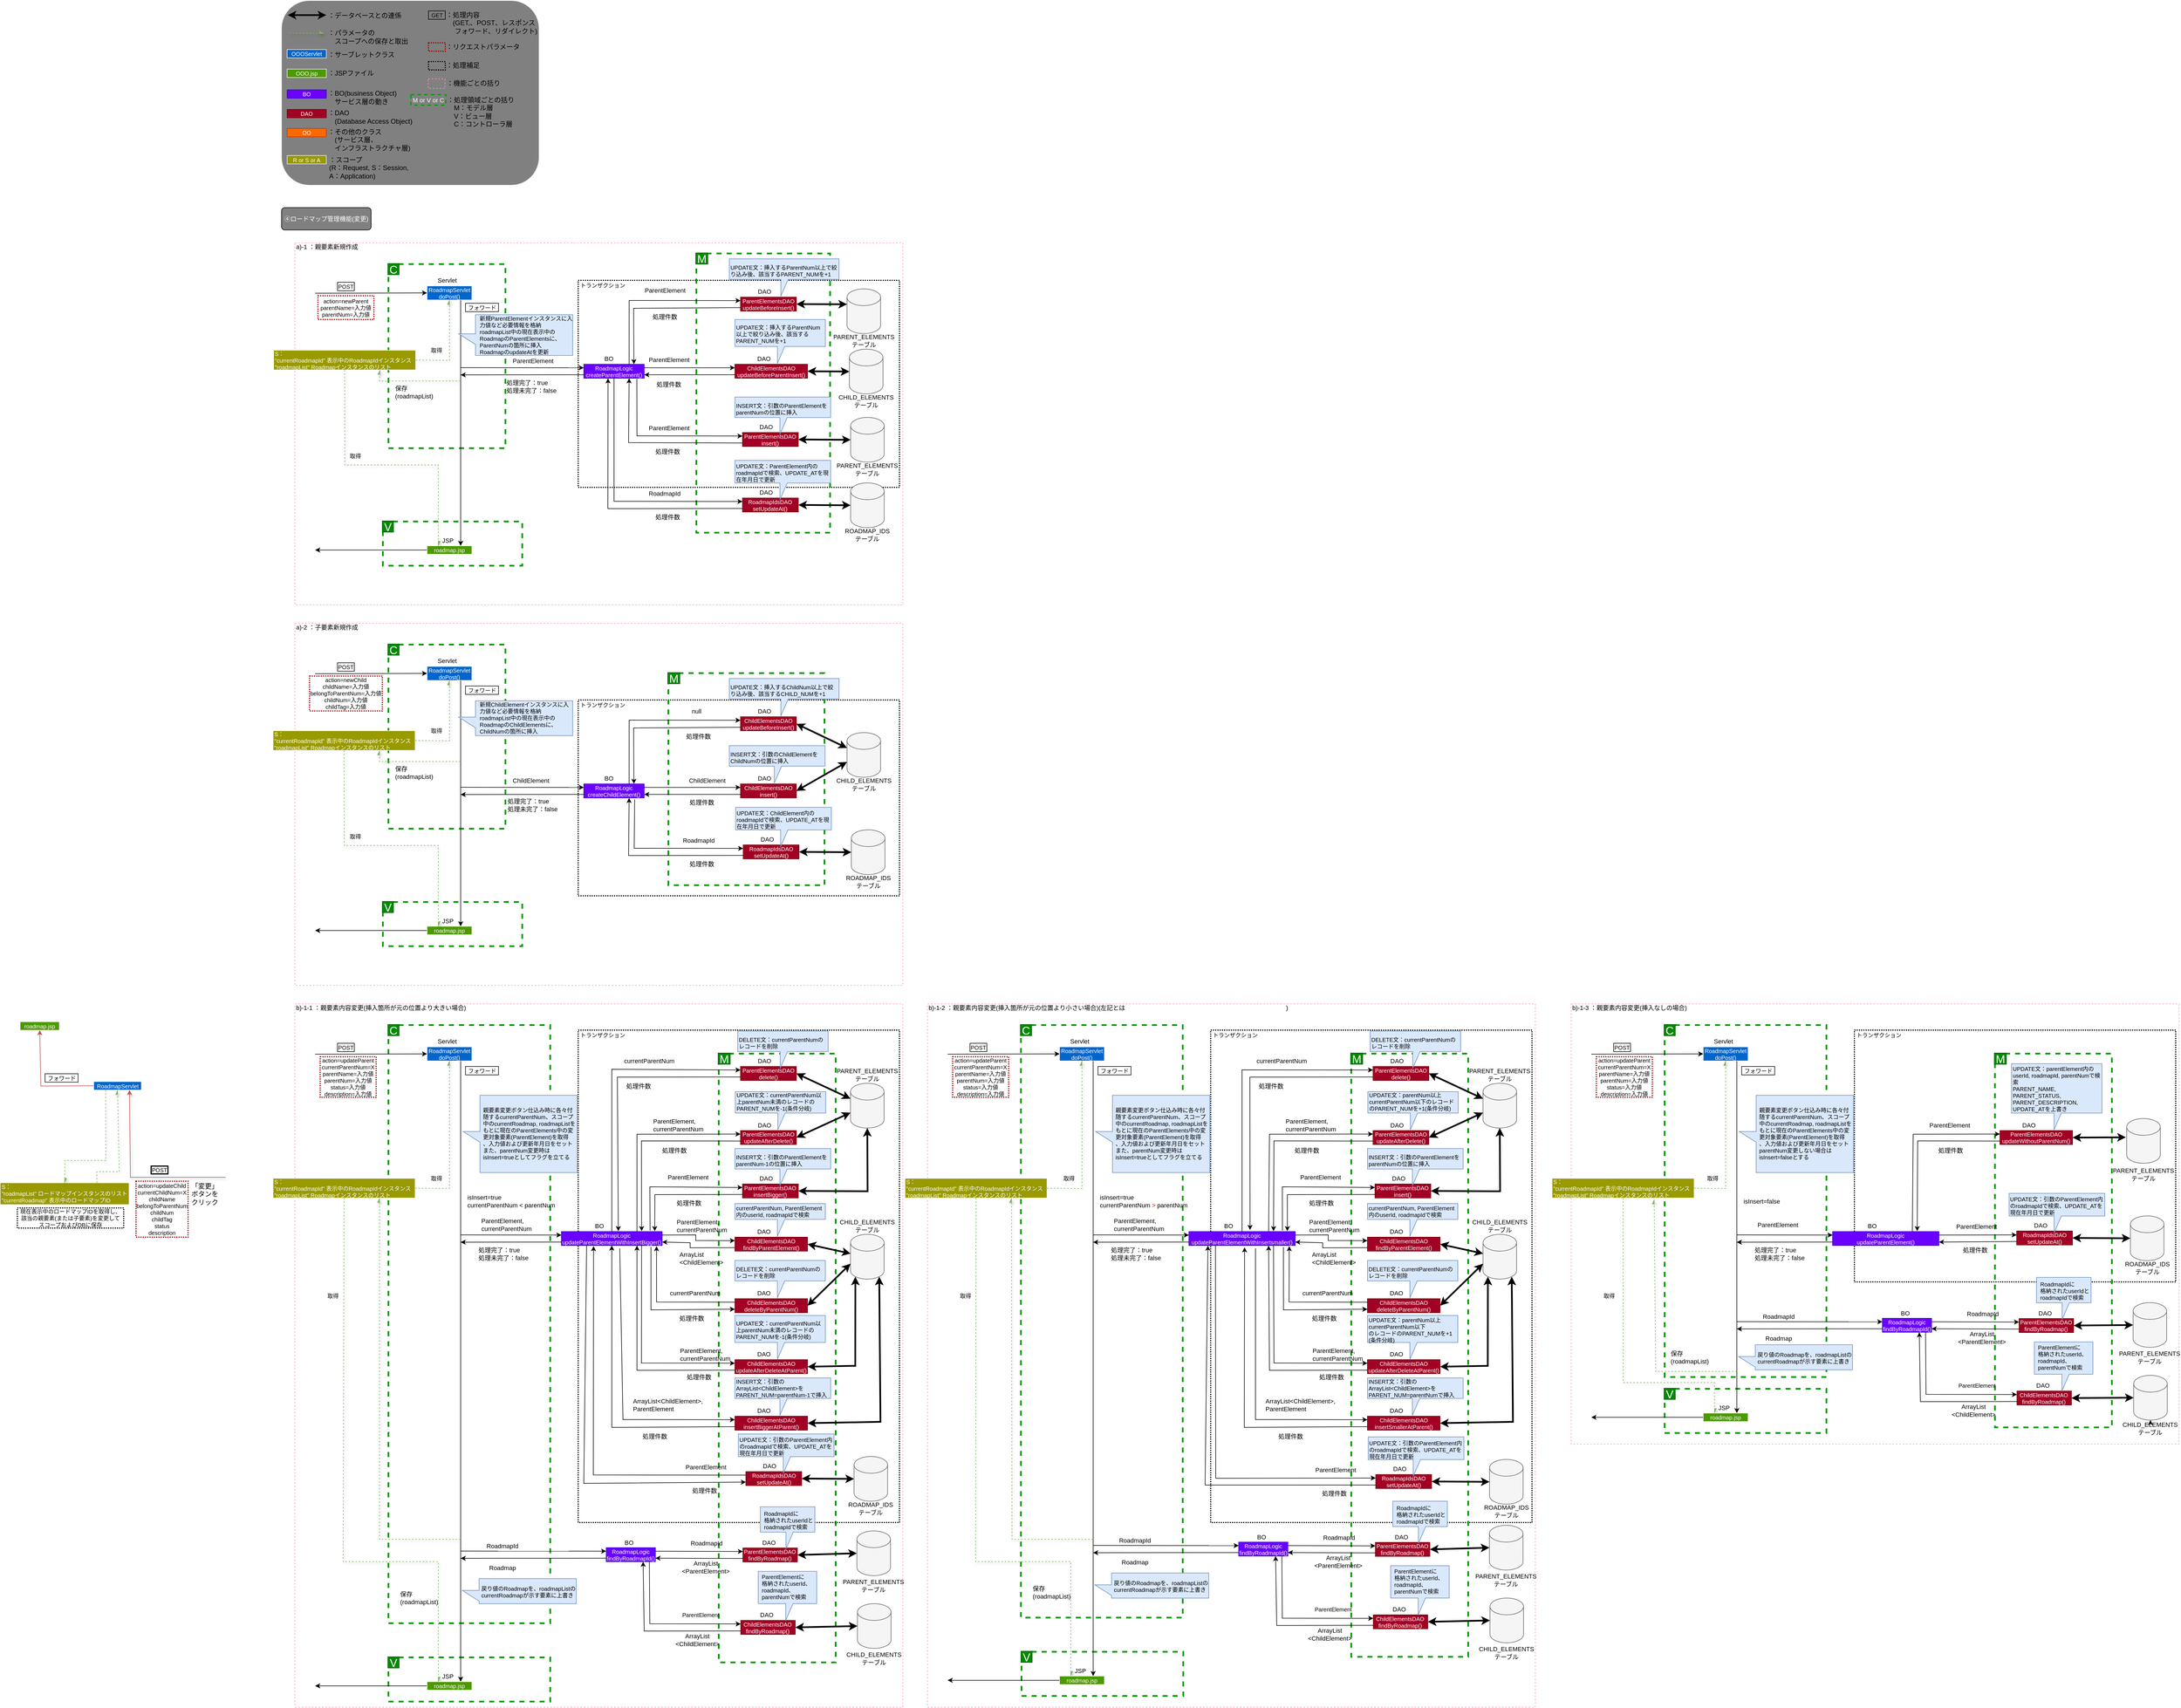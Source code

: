 <mxfile>
    <diagram name="基本アーキテクチャ図(2)" id="kNQ7hPWD0Lw1mM555jFB">
        <mxGraphModel dx="1815" dy="1384" grid="1" gridSize="10" guides="1" tooltips="1" connect="1" arrows="1" fold="1" page="0" pageScale="1" pageWidth="827" pageHeight="1169" math="0" shadow="0">
            <root>
                <mxCell id="fxQP5-2Rpk5uUzQ9qzvW-0"/>
                <mxCell id="0" value="枠組み" style="" parent="fxQP5-2Rpk5uUzQ9qzvW-0"/>
                <mxCell id="2346" value="" style="rounded=0;whiteSpace=wrap;html=1;labelBackgroundColor=none;fontSize=11;fillColor=none;dashed=1;container=0;strokeColor=#FF99CC;" parent="0" vertex="1">
                    <mxGeometry x="-236" y="1443" width="1086" height="1257" as="geometry"/>
                </mxCell>
                <mxCell id="2353" value="&lt;div style=&quot;&quot;&gt;&lt;br&gt;&lt;/div&gt;" style="rounded=0;whiteSpace=wrap;html=1;labelBackgroundColor=none;strokeColor=#009900;fontSize=11;fontColor=#FFFFFF;fillColor=none;dashed=1;strokeWidth=3;align=right;labelPosition=left;verticalLabelPosition=top;verticalAlign=bottom;" parent="0" vertex="1">
                    <mxGeometry x="-69" y="1481" width="289" height="1069" as="geometry"/>
                </mxCell>
                <mxCell id="2351" value="&lt;div style=&quot;&quot;&gt;&lt;br&gt;&lt;/div&gt;" style="rounded=0;whiteSpace=wrap;html=1;labelBackgroundColor=none;strokeColor=#009900;fontSize=11;fontColor=#FFFFFF;fillColor=none;dashed=1;strokeWidth=3;align=right;labelPosition=left;verticalLabelPosition=top;verticalAlign=bottom;" parent="0" vertex="1">
                    <mxGeometry x="-69" y="2611" width="289" height="79" as="geometry"/>
                </mxCell>
                <mxCell id="2062" value="" style="group" parent="0" vertex="1" connectable="0">
                    <mxGeometry x="-236" y="80" width="1086" height="650" as="geometry"/>
                </mxCell>
                <mxCell id="2063" value="" style="rounded=0;whiteSpace=wrap;html=1;labelBackgroundColor=none;fontSize=11;fillColor=none;dashed=1;container=0;strokeColor=#FF99CC;" parent="2062" vertex="1">
                    <mxGeometry y="3" width="1086" height="647" as="geometry"/>
                </mxCell>
                <mxCell id="2064" value="&lt;font style=&quot;font-size: 11px;&quot;&gt;a)-1 ：親要素新規作成&lt;/font&gt;" style="text;strokeColor=none;align=left;fillColor=none;html=1;verticalAlign=middle;whiteSpace=wrap;rounded=0;labelBackgroundColor=none;fontSize=10;" parent="2062" vertex="1">
                    <mxGeometry width="276" height="20" as="geometry"/>
                </mxCell>
                <mxCell id="2109" value="" style="text;strokeColor=default;align=center;fillColor=none;html=1;verticalAlign=middle;whiteSpace=wrap;rounded=0;labelBackgroundColor=none;fontSize=10;dashed=1;strokeWidth=2;perimeterSpacing=0;dashPattern=1 1;glass=1;container=0;" parent="2062" vertex="1">
                    <mxGeometry x="506" y="70" width="574" height="370" as="geometry"/>
                </mxCell>
                <mxCell id="2066" value="" style="group" parent="0" vertex="1" connectable="0">
                    <mxGeometry x="480" y="171" width="280" height="580" as="geometry"/>
                </mxCell>
                <mxCell id="2067" value="&lt;div style=&quot;&quot;&gt;&lt;br&gt;&lt;/div&gt;" style="rounded=0;whiteSpace=wrap;html=1;labelBackgroundColor=none;strokeColor=#009900;fontSize=11;fontColor=#FFFFFF;fillColor=none;dashed=1;strokeWidth=3;align=right;labelPosition=left;verticalLabelPosition=top;verticalAlign=bottom;" parent="2066" vertex="1">
                    <mxGeometry x="1.08" y="-69" width="238.92" height="499" as="geometry"/>
                </mxCell>
                <mxCell id="2068" value="M" style="text;strokeColor=#005700;align=center;fillColor=#008a00;html=1;verticalAlign=middle;whiteSpace=wrap;rounded=0;labelBackgroundColor=none;fontSize=20;fontColor=#ffffff;" parent="2066" vertex="1">
                    <mxGeometry y="-70" width="21.577" height="20" as="geometry"/>
                </mxCell>
                <mxCell id="2069" value="" style="group" parent="0" vertex="1" connectable="0">
                    <mxGeometry x="-80" y="580" width="250" height="171" as="geometry"/>
                </mxCell>
                <mxCell id="2070" value="&lt;div style=&quot;&quot;&gt;&lt;br&gt;&lt;/div&gt;" style="rounded=0;whiteSpace=wrap;html=1;labelBackgroundColor=none;strokeColor=#009900;fontSize=11;fontColor=#FFFFFF;fillColor=none;dashed=1;strokeWidth=3;align=right;labelPosition=left;verticalLabelPosition=top;verticalAlign=bottom;" parent="2069" vertex="1">
                    <mxGeometry x="1" y="1" width="249" height="79" as="geometry"/>
                </mxCell>
                <mxCell id="2071" value="V" style="text;strokeColor=#005700;align=center;fillColor=#008a00;html=1;verticalAlign=middle;whiteSpace=wrap;rounded=0;labelBackgroundColor=none;fontSize=20;fontColor=#ffffff;" parent="2069" vertex="1">
                    <mxGeometry width="20" height="20" as="geometry"/>
                </mxCell>
                <mxCell id="2072" value="" style="group" parent="0" vertex="1" connectable="0">
                    <mxGeometry x="-70" y="120" width="250" height="360" as="geometry"/>
                </mxCell>
                <mxCell id="2073" value="&lt;div style=&quot;&quot;&gt;&lt;br&gt;&lt;/div&gt;" style="rounded=0;whiteSpace=wrap;html=1;labelBackgroundColor=none;strokeColor=#009900;fontSize=11;fontColor=#FFFFFF;fillColor=none;dashed=1;strokeWidth=3;align=right;labelPosition=left;verticalLabelPosition=top;verticalAlign=bottom;" parent="2072" vertex="1">
                    <mxGeometry x="1" y="1" width="209" height="329" as="geometry"/>
                </mxCell>
                <mxCell id="2074" value="C" style="text;strokeColor=#005700;align=center;fillColor=#008a00;html=1;verticalAlign=middle;whiteSpace=wrap;rounded=0;labelBackgroundColor=none;fontSize=20;fontColor=#ffffff;" parent="2072" vertex="1">
                    <mxGeometry width="20" height="20" as="geometry"/>
                </mxCell>
                <mxCell id="2110" value="トランザクション" style="text;strokeColor=none;align=center;fillColor=none;html=1;verticalAlign=middle;whiteSpace=wrap;rounded=0;labelBackgroundColor=none;fontSize=10;" parent="0" vertex="1">
                    <mxGeometry x="269" y="151" width="90" height="15" as="geometry"/>
                </mxCell>
                <mxCell id="2200" value="" style="group" parent="0" vertex="1" connectable="0">
                    <mxGeometry x="-236" y="760" width="1086" height="650" as="geometry"/>
                </mxCell>
                <mxCell id="2201" value="" style="rounded=0;whiteSpace=wrap;html=1;labelBackgroundColor=none;fontSize=11;fillColor=none;dashed=1;container=0;strokeColor=#FF99CC;" parent="2200" vertex="1">
                    <mxGeometry y="3" width="1086" height="647" as="geometry"/>
                </mxCell>
                <mxCell id="2202" value="&lt;font style=&quot;font-size: 11px;&quot;&gt;a)-2 ：子要素新規作成&lt;/font&gt;" style="text;strokeColor=none;align=left;fillColor=none;html=1;verticalAlign=middle;whiteSpace=wrap;rounded=0;labelBackgroundColor=none;fontSize=10;" parent="2200" vertex="1">
                    <mxGeometry width="276" height="20" as="geometry"/>
                </mxCell>
                <mxCell id="2203" value="" style="text;strokeColor=default;align=center;fillColor=none;html=1;verticalAlign=middle;whiteSpace=wrap;rounded=0;labelBackgroundColor=none;fontSize=10;dashed=1;strokeWidth=2;perimeterSpacing=0;dashPattern=1 1;glass=1;container=0;" parent="2200" vertex="1">
                    <mxGeometry x="506" y="140" width="574" height="350" as="geometry"/>
                </mxCell>
                <mxCell id="2204" value="" style="group" parent="0" vertex="1" connectable="0">
                    <mxGeometry x="430" y="851" width="280" height="580" as="geometry"/>
                </mxCell>
                <mxCell id="2205" value="&lt;div style=&quot;&quot;&gt;&lt;br&gt;&lt;/div&gt;" style="rounded=0;whiteSpace=wrap;html=1;labelBackgroundColor=none;strokeColor=#009900;fontSize=11;fontColor=#FFFFFF;fillColor=none;dashed=1;strokeWidth=3;align=right;labelPosition=left;verticalLabelPosition=top;verticalAlign=bottom;" parent="2204" vertex="1">
                    <mxGeometry x="1.08" y="1" width="278.92" height="379" as="geometry"/>
                </mxCell>
                <mxCell id="2206" value="M" style="text;strokeColor=#005700;align=center;fillColor=#008a00;html=1;verticalAlign=middle;whiteSpace=wrap;rounded=0;labelBackgroundColor=none;fontSize=20;fontColor=#ffffff;" parent="2204" vertex="1">
                    <mxGeometry width="21.577" height="20" as="geometry"/>
                </mxCell>
                <mxCell id="2207" value="&lt;div style=&quot;&quot;&gt;&lt;br&gt;&lt;/div&gt;" style="rounded=0;whiteSpace=wrap;html=1;labelBackgroundColor=none;strokeColor=#009900;fontSize=11;fontColor=#FFFFFF;fillColor=none;dashed=1;strokeWidth=3;align=right;labelPosition=left;verticalLabelPosition=top;verticalAlign=bottom;" parent="0" vertex="1">
                    <mxGeometry x="-79" y="1261" width="249" height="79" as="geometry"/>
                </mxCell>
                <mxCell id="2208" value="&lt;div style=&quot;&quot;&gt;&lt;br&gt;&lt;/div&gt;" style="rounded=0;whiteSpace=wrap;html=1;labelBackgroundColor=none;strokeColor=#009900;fontSize=11;fontColor=#FFFFFF;fillColor=none;dashed=1;strokeWidth=3;align=right;labelPosition=left;verticalLabelPosition=top;verticalAlign=bottom;" parent="0" vertex="1">
                    <mxGeometry x="-69" y="801" width="209" height="329" as="geometry"/>
                </mxCell>
                <mxCell id="2209" value="トランザクション" style="text;strokeColor=none;align=center;fillColor=none;html=1;verticalAlign=middle;whiteSpace=wrap;rounded=0;labelBackgroundColor=none;fontSize=10;" parent="0" vertex="1">
                    <mxGeometry x="269" y="901" width="90" height="15" as="geometry"/>
                </mxCell>
                <mxCell id="2210" value="" style="group" parent="0" vertex="1" connectable="0">
                    <mxGeometry x="-80" y="1260" width="250" height="171" as="geometry"/>
                </mxCell>
                <mxCell id="2211" value="V" style="text;strokeColor=#005700;align=center;fillColor=#008a00;html=1;verticalAlign=middle;whiteSpace=wrap;rounded=0;labelBackgroundColor=none;fontSize=20;fontColor=#ffffff;" parent="2210" vertex="1">
                    <mxGeometry width="20" height="20" as="geometry"/>
                </mxCell>
                <mxCell id="2212" value="" style="group" parent="0" vertex="1" connectable="0">
                    <mxGeometry x="-70" y="800" width="250" height="360" as="geometry"/>
                </mxCell>
                <mxCell id="2213" value="C" style="text;strokeColor=#005700;align=center;fillColor=#008a00;html=1;verticalAlign=middle;whiteSpace=wrap;rounded=0;labelBackgroundColor=none;fontSize=20;fontColor=#ffffff;" parent="2212" vertex="1">
                    <mxGeometry width="20" height="20" as="geometry"/>
                </mxCell>
                <mxCell id="2349" value="&lt;div style=&quot;&quot;&gt;&lt;br&gt;&lt;/div&gt;" style="rounded=0;whiteSpace=wrap;html=1;labelBackgroundColor=none;strokeColor=#009900;fontSize=11;fontColor=#FFFFFF;fillColor=none;dashed=1;strokeWidth=3;align=right;labelPosition=left;verticalLabelPosition=top;verticalAlign=bottom;" parent="0" vertex="1">
                    <mxGeometry x="521.08" y="1532" width="208.92" height="1088" as="geometry"/>
                </mxCell>
                <mxCell id="2350" value="M" style="text;strokeColor=#005700;align=center;fillColor=#008a00;html=1;verticalAlign=middle;whiteSpace=wrap;rounded=0;labelBackgroundColor=none;fontSize=20;fontColor=#ffffff;" parent="0" vertex="1">
                    <mxGeometry x="520" y="1531" width="21.577" height="20" as="geometry"/>
                </mxCell>
                <mxCell id="2352" value="V" style="text;strokeColor=#005700;align=center;fillColor=#008a00;html=1;verticalAlign=middle;whiteSpace=wrap;rounded=0;labelBackgroundColor=none;fontSize=20;fontColor=#ffffff;" parent="0" vertex="1">
                    <mxGeometry x="-70" y="2610" width="20" height="20" as="geometry"/>
                </mxCell>
                <mxCell id="2354" value="C" style="text;strokeColor=#005700;align=center;fillColor=#008a00;html=1;verticalAlign=middle;whiteSpace=wrap;rounded=0;labelBackgroundColor=none;fontSize=20;fontColor=#ffffff;" parent="0" vertex="1">
                    <mxGeometry x="-70" y="1480" width="20" height="20" as="geometry"/>
                </mxCell>
                <mxCell id="2355" value="トランザクション" style="text;strokeColor=none;align=center;fillColor=none;html=1;verticalAlign=middle;whiteSpace=wrap;rounded=0;labelBackgroundColor=none;fontSize=10;" parent="0" vertex="1">
                    <mxGeometry x="269" y="1491" width="90" height="15" as="geometry"/>
                </mxCell>
                <mxCell id="2347" value="&lt;font style=&quot;font-size: 11px;&quot;&gt;b)-1-1 ：親要素内容変更(挿入箇所が元の位置より大きい場合)&lt;/font&gt;" style="text;strokeColor=none;align=left;fillColor=none;html=1;verticalAlign=middle;whiteSpace=wrap;rounded=0;labelBackgroundColor=none;fontSize=10;" parent="0" vertex="1">
                    <mxGeometry x="-236" y="1440" width="310" height="20" as="geometry"/>
                </mxCell>
                <mxCell id="2348" value="" style="text;strokeColor=default;align=center;fillColor=none;html=1;verticalAlign=middle;whiteSpace=wrap;rounded=0;labelBackgroundColor=none;fontSize=10;dashed=1;strokeWidth=2;perimeterSpacing=0;dashPattern=1 1;glass=1;container=0;" parent="0" vertex="1">
                    <mxGeometry x="270" y="1490" width="574" height="880" as="geometry"/>
                </mxCell>
                <mxCell id="2635" value="" style="rounded=0;whiteSpace=wrap;html=1;labelBackgroundColor=none;fontSize=11;fillColor=none;dashed=1;container=0;strokeColor=#FF99CC;" parent="0" vertex="1">
                    <mxGeometry x="894" y="1443" width="1086" height="1257" as="geometry"/>
                </mxCell>
                <mxCell id="2636" value="&lt;div style=&quot;&quot;&gt;&lt;br&gt;&lt;/div&gt;" style="rounded=0;whiteSpace=wrap;html=1;labelBackgroundColor=none;strokeColor=#009900;fontSize=11;fontColor=#FFFFFF;fillColor=none;dashed=1;strokeWidth=3;align=right;labelPosition=left;verticalLabelPosition=top;verticalAlign=bottom;" parent="0" vertex="1">
                    <mxGeometry x="1061" y="1481" width="289" height="1059" as="geometry"/>
                </mxCell>
                <mxCell id="2637" value="&lt;div style=&quot;&quot;&gt;&lt;br&gt;&lt;/div&gt;" style="rounded=0;whiteSpace=wrap;html=1;labelBackgroundColor=none;strokeColor=#009900;fontSize=11;fontColor=#FFFFFF;fillColor=none;dashed=1;strokeWidth=3;align=right;labelPosition=left;verticalLabelPosition=top;verticalAlign=bottom;" parent="0" vertex="1">
                    <mxGeometry x="1062" y="2601" width="289" height="79" as="geometry"/>
                </mxCell>
                <mxCell id="2638" value="" style="text;strokeColor=default;align=center;fillColor=none;html=1;verticalAlign=middle;whiteSpace=wrap;rounded=0;labelBackgroundColor=none;fontSize=10;dashed=1;strokeWidth=2;perimeterSpacing=0;dashPattern=1 1;glass=1;container=0;" parent="0" vertex="1">
                    <mxGeometry x="1400" y="1490" width="574" height="880" as="geometry"/>
                </mxCell>
                <mxCell id="2639" value="&lt;div style=&quot;&quot;&gt;&lt;br&gt;&lt;/div&gt;" style="rounded=0;whiteSpace=wrap;html=1;labelBackgroundColor=none;strokeColor=#009900;fontSize=11;fontColor=#FFFFFF;fillColor=none;dashed=1;strokeWidth=3;align=right;labelPosition=left;verticalLabelPosition=top;verticalAlign=bottom;" parent="0" vertex="1">
                    <mxGeometry x="1651.08" y="1532" width="208.92" height="1078" as="geometry"/>
                </mxCell>
                <mxCell id="2640" value="M" style="text;strokeColor=#005700;align=center;fillColor=#008a00;html=1;verticalAlign=middle;whiteSpace=wrap;rounded=0;labelBackgroundColor=none;fontSize=20;fontColor=#ffffff;" parent="0" vertex="1">
                    <mxGeometry x="1650" y="1531" width="21.577" height="20" as="geometry"/>
                </mxCell>
                <mxCell id="2641" value="V" style="text;strokeColor=#005700;align=center;fillColor=#008a00;html=1;verticalAlign=middle;whiteSpace=wrap;rounded=0;labelBackgroundColor=none;fontSize=20;fontColor=#ffffff;" parent="0" vertex="1">
                    <mxGeometry x="1061" y="2600" width="20" height="20" as="geometry"/>
                </mxCell>
                <mxCell id="2642" value="C" style="text;strokeColor=#005700;align=center;fillColor=#008a00;html=1;verticalAlign=middle;whiteSpace=wrap;rounded=0;labelBackgroundColor=none;fontSize=20;fontColor=#ffffff;" parent="0" vertex="1">
                    <mxGeometry x="1060" y="1480" width="20" height="20" as="geometry"/>
                </mxCell>
                <mxCell id="2643" value="トランザクション" style="text;strokeColor=none;align=center;fillColor=none;html=1;verticalAlign=middle;whiteSpace=wrap;rounded=0;labelBackgroundColor=none;fontSize=10;" parent="0" vertex="1">
                    <mxGeometry x="1399" y="1491" width="90" height="15" as="geometry"/>
                </mxCell>
                <mxCell id="2973" value="" style="rounded=0;whiteSpace=wrap;html=1;labelBackgroundColor=none;fontSize=11;fillColor=none;dashed=1;container=0;strokeColor=#FF99CC;" parent="0" vertex="1">
                    <mxGeometry x="2044" y="1443" width="1086" height="787" as="geometry"/>
                </mxCell>
                <mxCell id="2974" value="&lt;div style=&quot;&quot;&gt;&lt;br&gt;&lt;/div&gt;" style="rounded=0;whiteSpace=wrap;html=1;labelBackgroundColor=none;strokeColor=#009900;fontSize=11;fontColor=#FFFFFF;fillColor=none;dashed=1;strokeWidth=3;align=right;labelPosition=left;verticalLabelPosition=top;verticalAlign=bottom;" parent="0" vertex="1">
                    <mxGeometry x="2211" y="1481" width="289" height="629" as="geometry"/>
                </mxCell>
                <mxCell id="2975" value="&lt;div style=&quot;&quot;&gt;&lt;br&gt;&lt;/div&gt;" style="rounded=0;whiteSpace=wrap;html=1;labelBackgroundColor=none;strokeColor=#009900;fontSize=11;fontColor=#FFFFFF;fillColor=none;dashed=1;strokeWidth=3;align=right;labelPosition=left;verticalLabelPosition=top;verticalAlign=bottom;" parent="0" vertex="1">
                    <mxGeometry x="2211" y="2131" width="289" height="79" as="geometry"/>
                </mxCell>
                <mxCell id="2976" value="" style="text;strokeColor=default;align=center;fillColor=none;html=1;verticalAlign=middle;whiteSpace=wrap;rounded=0;labelBackgroundColor=none;fontSize=10;dashed=1;strokeWidth=2;perimeterSpacing=0;dashPattern=1 1;glass=1;container=0;" parent="0" vertex="1">
                    <mxGeometry x="2550" y="1490" width="574" height="450" as="geometry"/>
                </mxCell>
                <mxCell id="2977" value="&lt;div style=&quot;&quot;&gt;&lt;br&gt;&lt;/div&gt;" style="rounded=0;whiteSpace=wrap;html=1;labelBackgroundColor=none;strokeColor=#009900;fontSize=11;fontColor=#FFFFFF;fillColor=none;dashed=1;strokeWidth=3;align=right;labelPosition=left;verticalLabelPosition=top;verticalAlign=bottom;" parent="0" vertex="1">
                    <mxGeometry x="2801.08" y="1532" width="208.92" height="668" as="geometry"/>
                </mxCell>
                <mxCell id="2978" value="M" style="text;strokeColor=#005700;align=center;fillColor=#008a00;html=1;verticalAlign=middle;whiteSpace=wrap;rounded=0;labelBackgroundColor=none;fontSize=20;fontColor=#ffffff;" parent="0" vertex="1">
                    <mxGeometry x="2800" y="1531" width="21.577" height="20" as="geometry"/>
                </mxCell>
                <mxCell id="2979" value="V" style="text;strokeColor=#005700;align=center;fillColor=#008a00;html=1;verticalAlign=middle;whiteSpace=wrap;rounded=0;labelBackgroundColor=none;fontSize=20;fontColor=#ffffff;" parent="0" vertex="1">
                    <mxGeometry x="2210" y="2130" width="20" height="20" as="geometry"/>
                </mxCell>
                <mxCell id="2980" value="C" style="text;strokeColor=#005700;align=center;fillColor=#008a00;html=1;verticalAlign=middle;whiteSpace=wrap;rounded=0;labelBackgroundColor=none;fontSize=20;fontColor=#ffffff;" parent="0" vertex="1">
                    <mxGeometry x="2210" y="1480" width="20" height="20" as="geometry"/>
                </mxCell>
                <mxCell id="2981" value="トランザクション" style="text;strokeColor=none;align=center;fillColor=none;html=1;verticalAlign=middle;whiteSpace=wrap;rounded=0;labelBackgroundColor=none;fontSize=10;" parent="0" vertex="1">
                    <mxGeometry x="2549" y="1491" width="90" height="15" as="geometry"/>
                </mxCell>
                <mxCell id="2982" value="&lt;font style=&quot;font-size: 11px;&quot;&gt;b)-1-3 ：親要素内容変更(挿入なしの場合)&lt;/font&gt;" style="text;strokeColor=none;align=left;fillColor=none;html=1;verticalAlign=middle;whiteSpace=wrap;rounded=0;labelBackgroundColor=none;fontSize=10;" parent="0" vertex="1">
                    <mxGeometry x="2044" y="1440" width="726" height="20" as="geometry"/>
                </mxCell>
                <mxCell id="fxQP5-2Rpk5uUzQ9qzvW-1" style="" parent="fxQP5-2Rpk5uUzQ9qzvW-0"/>
                <mxCell id="n8tdfDY55hou1CKn_ImN-23" value="④ロードマップ管理機能(変更)" style="rounded=1;whiteSpace=wrap;html=1;labelBackgroundColor=none;strokeColor=default;fontSize=11;fontColor=#FFFFFF;fillColor=#808080;" parent="fxQP5-2Rpk5uUzQ9qzvW-1" vertex="1">
                    <mxGeometry x="-260" y="20" width="160" height="40" as="geometry"/>
                </mxCell>
                <mxCell id="2279" value="&lt;span style=&quot;font-size: 11px;&quot;&gt;保存&lt;br&gt;(roadmapList)&lt;br&gt;&lt;/span&gt;" style="text;strokeColor=none;align=left;fillColor=none;html=1;verticalAlign=middle;whiteSpace=wrap;rounded=0;labelBackgroundColor=none;fontSize=10;" parent="fxQP5-2Rpk5uUzQ9qzvW-1" vertex="1">
                    <mxGeometry x="-50" y="2490" width="80" height="30" as="geometry"/>
                </mxCell>
                <mxCell id="fxQP5-2Rpk5uUzQ9qzvW-98" value="" style="group" parent="fxQP5-2Rpk5uUzQ9qzvW-1" vertex="1" connectable="0">
                    <mxGeometry x="-260" y="-350" width="473.5" height="330" as="geometry"/>
                </mxCell>
                <mxCell id="fxQP5-2Rpk5uUzQ9qzvW-99" value="" style="rounded=1;whiteSpace=wrap;html=1;labelBackgroundColor=none;fillStyle=auto;strokeColor=#F0F0F0;fontFamily=Helvetica;fontSize=10;fontColor=#FFFFFF;fillColor=#808080;container=0;" parent="fxQP5-2Rpk5uUzQ9qzvW-98" vertex="1">
                    <mxGeometry width="460" height="330" as="geometry"/>
                </mxCell>
                <mxCell id="fxQP5-2Rpk5uUzQ9qzvW-100" value="" style="rounded=0;whiteSpace=wrap;html=1;labelBackgroundColor=none;strokeColor=#FF99CC;fontSize=11;fontColor=#FFFFFF;fillColor=none;dashed=1;container=0;" parent="fxQP5-2Rpk5uUzQ9qzvW-98" vertex="1">
                    <mxGeometry x="262" y="140" width="30" height="17" as="geometry"/>
                </mxCell>
                <mxCell id="fxQP5-2Rpk5uUzQ9qzvW-101" value="M or V or C" style="rounded=0;whiteSpace=wrap;html=1;labelBackgroundColor=none;strokeColor=#009900;fontSize=11;fontColor=#FFFFFF;fillColor=none;dashed=1;strokeWidth=2;container=0;" parent="fxQP5-2Rpk5uUzQ9qzvW-98" vertex="1">
                    <mxGeometry x="231" y="168" width="62.5" height="19" as="geometry"/>
                </mxCell>
                <mxCell id="fxQP5-2Rpk5uUzQ9qzvW-102" value="&lt;font color=&quot;#ffffff&quot;&gt;OOOServlet&lt;/font&gt;" style="rounded=0;whiteSpace=wrap;html=1;labelBackgroundColor=none;fillStyle=auto;strokeColor=#F0F0F0;fontFamily=Helvetica;fontSize=10;fontColor=#007FFF;fillColor=#0066CC;container=0;" parent="fxQP5-2Rpk5uUzQ9qzvW-98" vertex="1">
                    <mxGeometry x="10" y="87.5" width="70" height="15" as="geometry"/>
                </mxCell>
                <mxCell id="fxQP5-2Rpk5uUzQ9qzvW-103" value="：サーブレットクラス" style="text;strokeColor=none;align=left;fillColor=none;html=1;verticalAlign=middle;whiteSpace=wrap;rounded=0;labelBackgroundColor=none;container=0;" parent="fxQP5-2Rpk5uUzQ9qzvW-98" vertex="1">
                    <mxGeometry x="81" y="82" width="129" height="30" as="geometry"/>
                </mxCell>
                <mxCell id="fxQP5-2Rpk5uUzQ9qzvW-104" value="&lt;font color=&quot;#ffffff&quot;&gt;OOO.jsp&lt;/font&gt;" style="rounded=0;whiteSpace=wrap;html=1;labelBackgroundColor=none;fillStyle=auto;strokeColor=#F0F0F0;fontFamily=Helvetica;fontSize=10;fontColor=#007FFF;fillColor=#4D9900;container=0;" parent="fxQP5-2Rpk5uUzQ9qzvW-98" vertex="1">
                    <mxGeometry x="10" y="122.5" width="70" height="15" as="geometry"/>
                </mxCell>
                <mxCell id="fxQP5-2Rpk5uUzQ9qzvW-105" value="：JSPファイル" style="text;strokeColor=none;align=left;fillColor=none;html=1;verticalAlign=middle;whiteSpace=wrap;rounded=0;labelBackgroundColor=none;container=0;" parent="fxQP5-2Rpk5uUzQ9qzvW-98" vertex="1">
                    <mxGeometry x="81" y="115" width="129" height="30" as="geometry"/>
                </mxCell>
                <mxCell id="fxQP5-2Rpk5uUzQ9qzvW-106" value="&lt;font color=&quot;#ffffff&quot;&gt;R or S or A&lt;/font&gt;" style="rounded=0;whiteSpace=wrap;html=1;labelBackgroundColor=none;fillStyle=auto;strokeColor=#F0F0F0;fontFamily=Helvetica;fontSize=10;fontColor=#007FFF;fillColor=#999900;container=0;" parent="fxQP5-2Rpk5uUzQ9qzvW-98" vertex="1">
                    <mxGeometry x="10" y="277" width="70" height="15" as="geometry"/>
                </mxCell>
                <mxCell id="fxQP5-2Rpk5uUzQ9qzvW-107" value="：スコープ&lt;br&gt;(R：Request, S：Session, A：Application)" style="text;strokeColor=none;align=left;fillColor=none;html=1;verticalAlign=middle;whiteSpace=wrap;rounded=0;labelBackgroundColor=none;container=0;" parent="fxQP5-2Rpk5uUzQ9qzvW-98" vertex="1">
                    <mxGeometry x="82.5" y="277" width="149" height="43" as="geometry"/>
                </mxCell>
                <mxCell id="fxQP5-2Rpk5uUzQ9qzvW-108" value="GET" style="text;strokeColor=default;align=center;fillColor=none;html=1;verticalAlign=middle;whiteSpace=wrap;rounded=0;labelBackgroundColor=none;fontSize=10;container=0;" parent="fxQP5-2Rpk5uUzQ9qzvW-98" vertex="1">
                    <mxGeometry x="262.5" y="18.5" width="30" height="15" as="geometry"/>
                </mxCell>
                <mxCell id="fxQP5-2Rpk5uUzQ9qzvW-109" value="：処理内容&lt;br&gt;　(GET,、POST、レスポンス &lt;br&gt;　 フォワード、リダイレクト)" style="text;strokeColor=none;align=left;fillColor=none;html=1;verticalAlign=middle;whiteSpace=wrap;rounded=0;labelBackgroundColor=none;container=0;" parent="fxQP5-2Rpk5uUzQ9qzvW-98" vertex="1">
                    <mxGeometry x="291.5" y="12" width="180" height="55" as="geometry"/>
                </mxCell>
                <mxCell id="fxQP5-2Rpk5uUzQ9qzvW-110" value="" style="text;strokeColor=#990000;align=center;fillColor=none;html=1;verticalAlign=middle;whiteSpace=wrap;rounded=0;labelBackgroundColor=none;fontSize=10;dashed=1;strokeWidth=2;perimeterSpacing=0;dashPattern=1 1;glass=1;container=0;" parent="fxQP5-2Rpk5uUzQ9qzvW-98" vertex="1">
                    <mxGeometry x="262.5" y="75.5" width="30" height="15" as="geometry"/>
                </mxCell>
                <mxCell id="fxQP5-2Rpk5uUzQ9qzvW-111" value="：リクエストパラメータ" style="text;strokeColor=none;align=left;fillColor=none;html=1;verticalAlign=middle;whiteSpace=wrap;rounded=0;labelBackgroundColor=none;container=0;" parent="fxQP5-2Rpk5uUzQ9qzvW-98" vertex="1">
                    <mxGeometry x="291.5" y="69" width="180" height="28" as="geometry"/>
                </mxCell>
                <mxCell id="fxQP5-2Rpk5uUzQ9qzvW-112" value="" style="text;strokeColor=default;align=center;fillColor=none;html=1;verticalAlign=middle;whiteSpace=wrap;rounded=0;labelBackgroundColor=none;fontSize=10;dashed=1;strokeWidth=2;perimeterSpacing=0;dashPattern=1 1;glass=1;container=0;" parent="fxQP5-2Rpk5uUzQ9qzvW-98" vertex="1">
                    <mxGeometry x="262.5" y="109" width="30" height="15" as="geometry"/>
                </mxCell>
                <mxCell id="fxQP5-2Rpk5uUzQ9qzvW-113" value="：処理補足" style="text;strokeColor=none;align=left;fillColor=none;html=1;verticalAlign=middle;whiteSpace=wrap;rounded=0;labelBackgroundColor=none;container=0;" parent="fxQP5-2Rpk5uUzQ9qzvW-98" vertex="1">
                    <mxGeometry x="291.5" y="102" width="180" height="28" as="geometry"/>
                </mxCell>
                <mxCell id="fxQP5-2Rpk5uUzQ9qzvW-114" value="：パラメータの&lt;br&gt;　スコープへの保存と取出" style="text;strokeColor=none;align=left;fillColor=none;html=1;verticalAlign=middle;whiteSpace=wrap;rounded=0;labelBackgroundColor=none;container=0;" parent="fxQP5-2Rpk5uUzQ9qzvW-98" vertex="1">
                    <mxGeometry x="81" y="50" width="169" height="30" as="geometry"/>
                </mxCell>
                <mxCell id="fxQP5-2Rpk5uUzQ9qzvW-115" value="" style="endArrow=async;html=1;rounded=0;shadow=1;labelBackgroundColor=default;strokeColor=#82b366;fontFamily=Helvetica;fontSize=10;fontColor=#FFFFFF;shape=connector;strokeWidth=1;startArrow=none;startFill=0;fillColor=#d5e8d4;jumpStyle=line;jumpSize=10;entryX=0;entryY=0.25;entryDx=0;entryDy=0;dashed=1;endFill=1;" parent="fxQP5-2Rpk5uUzQ9qzvW-98" edge="1">
                    <mxGeometry width="50" height="50" relative="1" as="geometry">
                        <mxPoint x="14" y="58" as="sourcePoint"/>
                        <mxPoint x="76" y="58.875" as="targetPoint"/>
                    </mxGeometry>
                </mxCell>
                <mxCell id="fxQP5-2Rpk5uUzQ9qzvW-116" value="：機能ごとの括り" style="text;strokeColor=none;align=left;fillColor=none;html=1;verticalAlign=middle;whiteSpace=wrap;rounded=0;labelBackgroundColor=none;container=0;" parent="fxQP5-2Rpk5uUzQ9qzvW-98" vertex="1">
                    <mxGeometry x="292.5" y="133.5" width="180" height="28" as="geometry"/>
                </mxCell>
                <mxCell id="fxQP5-2Rpk5uUzQ9qzvW-117" value="：処理領域ごとの括り&lt;br&gt;　M：モデル層&lt;br&gt;　V：ビュー層&lt;br&gt;　C：コントローラ層" style="text;strokeColor=none;align=left;fillColor=none;html=1;verticalAlign=middle;whiteSpace=wrap;rounded=0;labelBackgroundColor=none;container=0;" parent="fxQP5-2Rpk5uUzQ9qzvW-98" vertex="1">
                    <mxGeometry x="293.5" y="148" width="180" height="102" as="geometry"/>
                </mxCell>
                <mxCell id="fxQP5-2Rpk5uUzQ9qzvW-118" value="" style="endArrow=classic;startArrow=classic;html=1;rounded=0;fontSize=10;jumpStyle=line;jumpSize=10;strokeWidth=3;" parent="fxQP5-2Rpk5uUzQ9qzvW-98" edge="1">
                    <mxGeometry width="50" height="50" relative="1" as="geometry">
                        <mxPoint x="11" y="26" as="sourcePoint"/>
                        <mxPoint x="80" y="26" as="targetPoint"/>
                    </mxGeometry>
                </mxCell>
                <mxCell id="fxQP5-2Rpk5uUzQ9qzvW-119" value="：データベースとの連係" style="text;strokeColor=none;align=left;fillColor=none;html=1;verticalAlign=middle;whiteSpace=wrap;rounded=0;labelBackgroundColor=none;container=0;" parent="fxQP5-2Rpk5uUzQ9qzvW-98" vertex="1">
                    <mxGeometry x="81" y="20" width="159" height="13" as="geometry"/>
                </mxCell>
                <mxCell id="fxQP5-2Rpk5uUzQ9qzvW-120" value="&lt;font color=&quot;#ffffff&quot;&gt;BO&lt;/font&gt;" style="rounded=0;whiteSpace=wrap;html=1;labelBackgroundColor=none;fillStyle=auto;strokeColor=#3700CC;fontFamily=Helvetica;fontSize=10;fontColor=#ffffff;fillColor=#6a00ff;container=0;" parent="fxQP5-2Rpk5uUzQ9qzvW-98" vertex="1">
                    <mxGeometry x="10" y="159.5" width="70" height="15" as="geometry"/>
                </mxCell>
                <mxCell id="fxQP5-2Rpk5uUzQ9qzvW-121" value="：BO(business Object)&lt;br&gt;　サービス層の動き" style="text;strokeColor=none;align=left;fillColor=none;html=1;verticalAlign=middle;whiteSpace=wrap;rounded=0;labelBackgroundColor=none;container=0;" parent="fxQP5-2Rpk5uUzQ9qzvW-98" vertex="1">
                    <mxGeometry x="81" y="158" width="129" height="30" as="geometry"/>
                </mxCell>
                <mxCell id="fxQP5-2Rpk5uUzQ9qzvW-122" value="&lt;font color=&quot;#ffffff&quot;&gt;DAO&lt;/font&gt;" style="rounded=0;whiteSpace=wrap;html=1;labelBackgroundColor=none;fillStyle=auto;strokeColor=#6F0000;fontFamily=Helvetica;fontSize=10;fontColor=#ffffff;fillColor=#a20025;container=0;" parent="fxQP5-2Rpk5uUzQ9qzvW-98" vertex="1">
                    <mxGeometry x="10" y="194.5" width="70" height="15" as="geometry"/>
                </mxCell>
                <mxCell id="fxQP5-2Rpk5uUzQ9qzvW-123" value="：DAO&lt;br&gt;　(Database Access Object)" style="text;strokeColor=none;align=left;fillColor=none;html=1;verticalAlign=middle;whiteSpace=wrap;rounded=0;labelBackgroundColor=none;container=0;" parent="fxQP5-2Rpk5uUzQ9qzvW-98" vertex="1">
                    <mxGeometry x="81" y="193" width="169" height="30" as="geometry"/>
                </mxCell>
                <mxCell id="fxQP5-2Rpk5uUzQ9qzvW-124" value="&lt;font color=&quot;#ffffff&quot;&gt;OO&lt;/font&gt;" style="rounded=0;whiteSpace=wrap;html=1;labelBackgroundColor=none;fillStyle=auto;strokeColor=#C73500;fontFamily=Helvetica;fontSize=10;fillColor=#fa6800;container=0;fontColor=#000000;" parent="fxQP5-2Rpk5uUzQ9qzvW-98" vertex="1">
                    <mxGeometry x="10" y="228.5" width="70" height="15" as="geometry"/>
                </mxCell>
                <mxCell id="fxQP5-2Rpk5uUzQ9qzvW-125" value="：その他のクラス&lt;br&gt;　(サービス層、&lt;br&gt;　インフラストラクチャ層)" style="text;strokeColor=none;align=left;fillColor=none;html=1;verticalAlign=middle;whiteSpace=wrap;rounded=0;labelBackgroundColor=none;container=0;" parent="fxQP5-2Rpk5uUzQ9qzvW-98" vertex="1">
                    <mxGeometry x="81" y="227" width="169" height="43" as="geometry"/>
                </mxCell>
                <mxCell id="1973" style="edgeStyle=none;html=1;entryX=0;entryY=0.5;entryDx=0;entryDy=0;fontSize=10;fillColor=none;" parent="fxQP5-2Rpk5uUzQ9qzvW-1" target="2000" edge="1">
                    <mxGeometry relative="1" as="geometry">
                        <mxPoint x="-200" y="173" as="sourcePoint"/>
                        <mxPoint x="-106" y="180" as="targetPoint"/>
                    </mxGeometry>
                </mxCell>
                <mxCell id="1976" style="edgeStyle=none;rounded=0;html=1;exitX=0;exitY=0.5;exitDx=0;exitDy=0;fontSize=11;fontColor=#000000;" parent="fxQP5-2Rpk5uUzQ9qzvW-1" source="2005" edge="1">
                    <mxGeometry relative="1" as="geometry">
                        <mxPoint x="-200" y="632" as="targetPoint"/>
                    </mxGeometry>
                </mxCell>
                <mxCell id="1992" style="edgeStyle=none;rounded=0;html=1;exitX=0.75;exitY=1;exitDx=0;exitDy=0;entryX=0.75;entryY=0;entryDx=0;entryDy=0;fontSize=11;fontColor=#000000;fillColor=none;" parent="fxQP5-2Rpk5uUzQ9qzvW-1" source="2000" target="2005" edge="1">
                    <mxGeometry relative="1" as="geometry">
                        <Array as="points"/>
                        <mxPoint x="83.25" y="422.5" as="targetPoint"/>
                    </mxGeometry>
                </mxCell>
                <mxCell id="1998" value="フォワード" style="text;strokeColor=default;align=center;fillColor=none;html=1;verticalAlign=middle;whiteSpace=wrap;rounded=0;labelBackgroundColor=none;fontSize=10;" parent="fxQP5-2Rpk5uUzQ9qzvW-1" vertex="1">
                    <mxGeometry x="68.63" y="191" width="59" height="15" as="geometry"/>
                </mxCell>
                <mxCell id="1999" value="" style="group" parent="fxQP5-2Rpk5uUzQ9qzvW-1" vertex="1" connectable="0">
                    <mxGeometry y="140" width="80" height="45" as="geometry"/>
                </mxCell>
                <mxCell id="2000" value="&lt;span style=&quot;color: rgb(255, 255, 255);&quot;&gt;RoadmapServlet&lt;/span&gt;&lt;font color=&quot;#ffffff&quot;&gt;&lt;br&gt;doPost()&lt;br&gt;&lt;/font&gt;" style="rounded=0;whiteSpace=wrap;html=1;labelBackgroundColor=none;fillStyle=auto;strokeColor=#F0F0F0;fontFamily=Helvetica;fontSize=10;fontColor=#007FFF;fillColor=#0066CC;" parent="1999" vertex="1">
                    <mxGeometry y="20" width="80" height="25" as="geometry"/>
                </mxCell>
                <mxCell id="2001" value="&lt;span style=&quot;font-size: 11px;&quot;&gt;Servlet&lt;/span&gt;" style="text;strokeColor=none;align=left;fillColor=none;html=1;verticalAlign=middle;whiteSpace=wrap;rounded=0;labelBackgroundColor=none;fontSize=10;" parent="1999" vertex="1">
                    <mxGeometry x="17" width="46" height="20" as="geometry"/>
                </mxCell>
                <mxCell id="2002" value="&lt;span style=&quot;font-size: 11px;&quot;&gt;保存&lt;br&gt;(roadmapList)&lt;br&gt;&lt;/span&gt;" style="text;strokeColor=none;align=left;fillColor=none;html=1;verticalAlign=middle;whiteSpace=wrap;rounded=0;labelBackgroundColor=none;fontSize=10;" parent="fxQP5-2Rpk5uUzQ9qzvW-1" vertex="1">
                    <mxGeometry x="-59" y="335" width="80" height="30" as="geometry"/>
                </mxCell>
                <mxCell id="2003" value="" style="endArrow=async;html=1;rounded=0;shadow=1;labelBackgroundColor=default;strokeColor=#82b366;fontFamily=Helvetica;fontSize=10;fontColor=#FFFFFF;shape=connector;strokeWidth=1;startArrow=none;startFill=0;fillColor=#d5e8d4;jumpStyle=line;jumpSize=10;entryX=0.75;entryY=1;entryDx=0;entryDy=0;dashed=1;endFill=1;" parent="fxQP5-2Rpk5uUzQ9qzvW-1" target="2012" edge="1">
                    <mxGeometry width="50" height="50" relative="1" as="geometry">
                        <mxPoint x="60" y="330" as="sourcePoint"/>
                        <mxPoint x="131.75" y="310.875" as="targetPoint"/>
                        <Array as="points">
                            <mxPoint x="-85" y="330"/>
                        </Array>
                    </mxGeometry>
                </mxCell>
                <mxCell id="2004" value="" style="group" parent="fxQP5-2Rpk5uUzQ9qzvW-1" vertex="1" connectable="0">
                    <mxGeometry x="40" y="604.5" width="80" height="35" as="geometry"/>
                </mxCell>
                <mxCell id="2005" value="&lt;span style=&quot;color: rgb(255, 255, 255);&quot;&gt;roadmap.jsp&lt;/span&gt;" style="rounded=0;whiteSpace=wrap;html=1;labelBackgroundColor=none;fillStyle=auto;strokeColor=#F0F0F0;fontFamily=Helvetica;fontSize=10;fontColor=#007FFF;fillColor=#4D9900;" parent="2004" vertex="1">
                    <mxGeometry x="-40" y="20" width="80" height="15" as="geometry"/>
                </mxCell>
                <mxCell id="2006" value="&lt;span style=&quot;font-size: 11px;&quot;&gt;JSP&lt;/span&gt;" style="text;strokeColor=none;align=left;fillColor=none;html=1;verticalAlign=middle;whiteSpace=wrap;rounded=0;labelBackgroundColor=none;fontSize=10;" parent="2004" vertex="1">
                    <mxGeometry x="-15" width="30" height="20" as="geometry"/>
                </mxCell>
                <mxCell id="2007" value="" style="group" parent="fxQP5-2Rpk5uUzQ9qzvW-1" vertex="1" connectable="0">
                    <mxGeometry x="60" y="210" width="200" height="139.59" as="geometry"/>
                </mxCell>
                <mxCell id="2008" value="&lt;font color=&quot;#000000&quot;&gt;&lt;br&gt;&lt;/font&gt;" style="shape=callout;whiteSpace=wrap;html=1;perimeter=calloutPerimeter;fontSize=11;fillColor=#dae8fc;strokeColor=#6c8ebf;base=19;position2=0.47;size=30;position=0.47;align=left;rotation=90;" parent="2007" vertex="1">
                    <mxGeometry x="61.92" y="-64.08" width="72.88" height="203.67" as="geometry"/>
                </mxCell>
                <mxCell id="2009" value="新規ParentElementインスタンスに入力値など必要情報を格納&lt;br&gt;roadmapList中の現在表示中のRoadmapのParentElementsに、ParentNumの箇所に挿入&lt;br&gt;RoadmapのupdateAtを更新" style="text;strokeColor=none;align=left;fillColor=none;html=1;verticalAlign=middle;whiteSpace=wrap;rounded=0;labelBackgroundColor=none;fontSize=10;fontColor=#000000;" parent="2007" vertex="1">
                    <mxGeometry x="32.32" y="12.34" width="167.68" height="52.28" as="geometry"/>
                </mxCell>
                <mxCell id="2010" value="action=newParent&lt;br&gt;parentName=入力値&lt;br&gt;parentNum=入力値" style="text;strokeColor=#990000;align=center;fillColor=none;html=1;verticalAlign=middle;whiteSpace=wrap;rounded=0;labelBackgroundColor=none;fontSize=10;dashed=1;strokeWidth=2;perimeterSpacing=0;dashPattern=1 1;glass=1;" parent="fxQP5-2Rpk5uUzQ9qzvW-1" vertex="1">
                    <mxGeometry x="-195" y="177.63" width="100" height="42.37" as="geometry"/>
                </mxCell>
                <mxCell id="2011" value="POST" style="text;strokeColor=default;align=center;fillColor=none;html=1;verticalAlign=middle;whiteSpace=wrap;rounded=0;labelBackgroundColor=none;fontSize=10;" parent="fxQP5-2Rpk5uUzQ9qzvW-1" vertex="1">
                    <mxGeometry x="-160" y="153.5" width="30" height="15" as="geometry"/>
                </mxCell>
                <mxCell id="2012" value="&lt;font color=&quot;#ffffff&quot;&gt;S：&lt;br&gt;&lt;/font&gt;&lt;span style=&quot;color: rgb(255, 255, 255);&quot;&gt;&quot;currentRoadmapId&quot; 表示中のRoadmapIdインスタンス&lt;/span&gt;&lt;span style=&quot;color: rgb(255, 255, 255);&quot;&gt;&lt;br&gt;&lt;/span&gt;&lt;span style=&quot;color: rgb(255, 255, 255);&quot;&gt;&quot;roadmapList&quot; Roadmapインスタンスのリスト&lt;/span&gt;&lt;span style=&quot;color: rgb(255, 255, 255);&quot;&gt;&lt;br&gt;&lt;/span&gt;" style="rounded=0;whiteSpace=wrap;html=1;labelBackgroundColor=none;fillStyle=auto;strokeColor=#F0F0F0;fontFamily=Helvetica;fontSize=10;fontColor=#007FFF;fillColor=#999900;align=left;" parent="fxQP5-2Rpk5uUzQ9qzvW-1" vertex="1">
                    <mxGeometry x="-274" y="275" width="253.5" height="35" as="geometry"/>
                </mxCell>
                <mxCell id="2013" value="" style="endArrow=async;html=1;rounded=0;shadow=1;labelBackgroundColor=default;strokeColor=#82b366;fontFamily=Helvetica;fontSize=10;fontColor=#FFFFFF;shape=connector;strokeWidth=1;startArrow=none;startFill=0;fillColor=#d5e8d4;jumpStyle=line;jumpSize=10;entryX=0.5;entryY=1;entryDx=0;entryDy=0;dashed=1;endFill=1;exitX=1;exitY=0.5;exitDx=0;exitDy=0;" parent="fxQP5-2Rpk5uUzQ9qzvW-1" source="2012" target="2000" edge="1">
                    <mxGeometry width="50" height="50" relative="1" as="geometry">
                        <mxPoint x="110" y="220" as="sourcePoint"/>
                        <mxPoint x="172" y="220.875" as="targetPoint"/>
                        <Array as="points">
                            <mxPoint x="40" y="293"/>
                        </Array>
                    </mxGeometry>
                </mxCell>
                <mxCell id="2014" value="取得" style="text;strokeColor=none;align=left;fillColor=none;html=1;verticalAlign=middle;whiteSpace=wrap;rounded=0;labelBackgroundColor=none;fontSize=10;" parent="fxQP5-2Rpk5uUzQ9qzvW-1" vertex="1">
                    <mxGeometry x="5" y="260" width="30" height="30" as="geometry"/>
                </mxCell>
                <mxCell id="2015" value="" style="group" parent="fxQP5-2Rpk5uUzQ9qzvW-1" vertex="1" connectable="0">
                    <mxGeometry x="280" y="280" width="107.93" height="40" as="geometry"/>
                </mxCell>
                <mxCell id="2016" value="&lt;span style=&quot;font-size: 11px;&quot;&gt;BO&lt;/span&gt;" style="text;strokeColor=none;align=left;fillColor=none;html=1;verticalAlign=middle;whiteSpace=wrap;rounded=0;labelBackgroundColor=none;fontSize=10;" parent="2015" vertex="1">
                    <mxGeometry x="34.665" width="38.608" height="20" as="geometry"/>
                </mxCell>
                <mxCell id="2017" value="&lt;span style=&quot;text-align: start;&quot;&gt;&lt;font face=&quot;monospace&quot; color=&quot;rgba(0, 0, 0, 0)&quot;&gt;&lt;span style=&quot;font-size: 0px;&quot;&gt;%3CmxGraphModel%3E%3Croot%3E%3CmxCell%20id%3D%220%22%2F%3E%3CmxCell%20id%3D%221%22%20parent%3D%220%22%2F%3E%3CmxCell%20id%3D%222%22%20value%3D%22%26lt%3Bfont%20color%3D%26quot%3B%23ffffff%26quot%3B%26gt%3BS%EF%BC%9A%26lt%3Bbr%26gt%3B%26lt%3B%2Ffont%26gt%3B%26lt%3Bspan%20style%3D%26quot%3Bcolor%3A%20rgb(255%2C%20255%2C%20255)%3B%26quot%3B%26gt%3B%26quot%3BuserId%26quot%3B%20%E3%83%A6%E3%83%BC%E3%82%B6%E3%83%BCID%26lt%3Bbr%26gt%3B%26lt%3B%2Fspan%26gt%3B%22%20style%3D%22rounded%3D0%3BwhiteSpace%3Dwrap%3Bhtml%3D1%3BlabelBackgroundColor%3Dnone%3BfillStyle%3Dauto%3BstrokeColor%3D%23F0F0F0%3BfontFamily%3DHelvetica%3BfontSize%3D10%3BfontColor%3D%23007FFF%3BfillColor%3D%23999900%3Balign%3Dleft%3B%22%20vertex%3D%221%22%20parent%3D%221%22%3E%3CmxGeometry%20x%3D%22116.5%22%20y%3D%222320%22%20width%3D%22103.5%22%20height%3D%2230%22%20as%3D%22geometry%22%2F%3E%3C%2FmxCell%3E%3C%2Froot%3E%3C%2FmxGraphModel%3Edaaaaaa&lt;/span&gt;&lt;/font&gt;&lt;/span&gt;&lt;span style=&quot;background-color: initial;&quot;&gt;RoadmapLogic&lt;/span&gt;&lt;span style=&quot;text-align: start;&quot;&gt;&lt;font face=&quot;monospace&quot; color=&quot;rgba(0, 0, 0, 0)&quot;&gt;&lt;span style=&quot;font-size: 0px;&quot;&gt;&lt;br&gt;&lt;/span&gt;&lt;/font&gt;&lt;/span&gt;&lt;font color=&quot;#ffffff&quot;&gt;createParentElement()&lt;br&gt;&lt;/font&gt;" style="rounded=0;whiteSpace=wrap;html=1;labelBackgroundColor=none;fillStyle=auto;strokeColor=#3700CC;fontFamily=Helvetica;fontSize=10;fontColor=#ffffff;fillColor=#6a00ff;container=0;" parent="2015" vertex="1">
                    <mxGeometry y="20" width="107.93" height="25" as="geometry"/>
                </mxCell>
                <mxCell id="2018" style="edgeStyle=none;html=1;exitX=0;exitY=0.75;exitDx=0;exitDy=0;" parent="fxQP5-2Rpk5uUzQ9qzvW-1" source="2017" edge="1">
                    <mxGeometry relative="1" as="geometry">
                        <mxPoint x="60" y="319" as="targetPoint"/>
                    </mxGeometry>
                </mxCell>
                <mxCell id="2019" style="edgeStyle=none;html=1;entryX=0;entryY=0.25;entryDx=0;entryDy=0;" parent="fxQP5-2Rpk5uUzQ9qzvW-1" target="2017" edge="1">
                    <mxGeometry relative="1" as="geometry">
                        <mxPoint x="70" y="329" as="targetPoint"/>
                        <mxPoint x="60" y="306.0" as="sourcePoint"/>
                    </mxGeometry>
                </mxCell>
                <mxCell id="2020" value="" style="group" parent="fxQP5-2Rpk5uUzQ9qzvW-1" vertex="1" connectable="0">
                    <mxGeometry x="563.49" y="402" width="99.75" height="40" as="geometry"/>
                </mxCell>
                <mxCell id="2021" value="ParentElementsDAO&lt;br&gt;insert()" style="rounded=0;whiteSpace=wrap;html=1;labelBackgroundColor=none;fillStyle=auto;strokeColor=#6F0000;fontFamily=Helvetica;fontSize=10;fontColor=#ffffff;fillColor=#a20025;container=0;" parent="2020" vertex="1">
                    <mxGeometry y="20" width="99.75" height="25" as="geometry"/>
                </mxCell>
                <mxCell id="2022" value="&lt;span style=&quot;font-size: 11px;&quot;&gt;DAO&lt;/span&gt;" style="text;strokeColor=none;align=left;fillColor=none;html=1;verticalAlign=middle;whiteSpace=wrap;rounded=0;labelBackgroundColor=none;fontSize=10;" parent="2020" vertex="1">
                    <mxGeometry x="28.948" width="41.853" height="20" as="geometry"/>
                </mxCell>
                <mxCell id="2029" value="" style="group" parent="fxQP5-2Rpk5uUzQ9qzvW-1" vertex="1" connectable="0">
                    <mxGeometry x="743.75" y="160.25" width="73" height="111.75" as="geometry"/>
                </mxCell>
                <mxCell id="2030" value="" style="shape=cylinder3;whiteSpace=wrap;html=1;boundedLbl=1;backgroundOutline=1;size=15;fontSize=11;fillColor=#f5f5f5;fontColor=#333333;strokeColor=#666666;" parent="2029" vertex="1">
                    <mxGeometry x="6.5" y="5" width="60" height="80" as="geometry"/>
                </mxCell>
                <mxCell id="2031" value="&lt;span style=&quot;font-size: 11px;&quot;&gt;PARENT_ELEMENTS&lt;br&gt;テーブル&lt;br&gt;&lt;/span&gt;" style="text;strokeColor=none;align=center;fillColor=none;html=1;verticalAlign=middle;whiteSpace=wrap;rounded=0;labelBackgroundColor=none;fontSize=10;" parent="2029" vertex="1">
                    <mxGeometry y="87.75" width="73" height="20" as="geometry"/>
                </mxCell>
                <mxCell id="2039" value="" style="endArrow=classic;startArrow=classic;html=1;rounded=0;fontSize=10;jumpStyle=line;jumpSize=10;strokeWidth=3;exitX=1;exitY=0.5;exitDx=0;exitDy=0;entryX=0;entryY=0.5;entryDx=0;entryDy=0;entryPerimeter=0;" parent="fxQP5-2Rpk5uUzQ9qzvW-1" source="2021" target="2180" edge="1">
                    <mxGeometry width="50" height="50" relative="1" as="geometry">
                        <mxPoint x="723.94" y="313" as="sourcePoint"/>
                        <mxPoint x="760.25" y="350" as="targetPoint"/>
                    </mxGeometry>
                </mxCell>
                <mxCell id="2041" value="&lt;span style=&quot;font-size: 11px;&quot;&gt;ParentElement&lt;/span&gt;" style="text;strokeColor=none;align=left;fillColor=none;html=1;verticalAlign=middle;whiteSpace=wrap;rounded=0;labelBackgroundColor=none;fontSize=10;" parent="fxQP5-2Rpk5uUzQ9qzvW-1" vertex="1">
                    <mxGeometry x="150.75" y="284" width="56.5" height="20" as="geometry"/>
                </mxCell>
                <mxCell id="2042" value="&lt;span style=&quot;font-size: 11px;&quot;&gt;処理完了：true&lt;br&gt;処理未完了：false&lt;br&gt;&lt;/span&gt;" style="text;strokeColor=none;align=left;fillColor=none;html=1;verticalAlign=middle;whiteSpace=wrap;rounded=0;labelBackgroundColor=none;fontSize=10;" parent="fxQP5-2Rpk5uUzQ9qzvW-1" vertex="1">
                    <mxGeometry x="140" y="330" width="96.5" height="20" as="geometry"/>
                </mxCell>
                <mxCell id="2050" value="&lt;span style=&quot;font-size: 11px;&quot;&gt;ParentElement&lt;/span&gt;" style="text;strokeColor=none;align=left;fillColor=none;html=1;verticalAlign=middle;whiteSpace=wrap;rounded=0;labelBackgroundColor=none;fontSize=10;" parent="fxQP5-2Rpk5uUzQ9qzvW-1" vertex="1">
                    <mxGeometry x="393.96" y="404" width="89.92" height="20" as="geometry"/>
                </mxCell>
                <mxCell id="2054" value="" style="group" parent="fxQP5-2Rpk5uUzQ9qzvW-1" vertex="1" connectable="0">
                    <mxGeometry x="550" y="357" width="180" height="68.25" as="geometry"/>
                </mxCell>
                <mxCell id="2055" value="&lt;font color=&quot;#000000&quot;&gt;&lt;br&gt;&lt;/font&gt;" style="shape=callout;whiteSpace=wrap;html=1;perimeter=calloutPerimeter;fontSize=11;fillColor=#dae8fc;strokeColor=#6c8ebf;base=13;position2=0.47;size=30;position=0.47;align=left;" parent="2054" vertex="1">
                    <mxGeometry y="1.665" width="171.0" height="66.585" as="geometry"/>
                </mxCell>
                <mxCell id="2056" value="INSERT文：引数のParentElementをparentNumの位置に挿入" style="text;strokeColor=none;align=left;fillColor=none;html=1;verticalAlign=middle;whiteSpace=wrap;rounded=0;labelBackgroundColor=none;fontSize=10;fontColor=#000000;" parent="2054" vertex="1">
                    <mxGeometry y="0.741" width="168.0" height="44.386" as="geometry"/>
                </mxCell>
                <mxCell id="2060" value="&lt;span style=&quot;font-size: 11px;&quot;&gt;処理件数&lt;/span&gt;" style="text;strokeColor=none;align=left;fillColor=none;html=1;verticalAlign=middle;whiteSpace=wrap;rounded=0;labelBackgroundColor=none;fontSize=10;" parent="fxQP5-2Rpk5uUzQ9qzvW-1" vertex="1">
                    <mxGeometry x="405.86" y="445.5" width="56.5" height="20" as="geometry"/>
                </mxCell>
                <mxCell id="2079" value="" style="endArrow=async;html=1;rounded=0;shadow=1;labelBackgroundColor=default;strokeColor=#82b366;fontFamily=Helvetica;fontSize=10;fontColor=#FFFFFF;shape=connector;strokeWidth=1;startArrow=none;startFill=0;fillColor=#d5e8d4;jumpStyle=line;jumpSize=10;entryX=0.25;entryY=0;entryDx=0;entryDy=0;dashed=1;endFill=1;exitX=0.5;exitY=1;exitDx=0;exitDy=0;" parent="fxQP5-2Rpk5uUzQ9qzvW-1" source="2012" target="2005" edge="1">
                    <mxGeometry width="50" height="50" relative="1" as="geometry">
                        <mxPoint x="-132" y="420" as="sourcePoint"/>
                        <mxPoint x="-70" y="420.875" as="targetPoint"/>
                        <Array as="points">
                            <mxPoint x="-147" y="480"/>
                            <mxPoint x="20" y="480"/>
                        </Array>
                    </mxGeometry>
                </mxCell>
                <mxCell id="2080" value="取得" style="text;strokeColor=none;align=left;fillColor=none;html=1;verticalAlign=middle;whiteSpace=wrap;rounded=0;labelBackgroundColor=none;fontSize=10;" parent="fxQP5-2Rpk5uUzQ9qzvW-1" vertex="1">
                    <mxGeometry x="-140" y="449.13" width="30" height="30" as="geometry"/>
                </mxCell>
                <mxCell id="2092" style="edgeStyle=none;html=1;exitX=0.878;exitY=1.048;exitDx=0;exitDy=0;entryX=0;entryY=0.25;entryDx=0;entryDy=0;exitPerimeter=0;rounded=0;" parent="fxQP5-2Rpk5uUzQ9qzvW-1" source="2017" target="2021" edge="1">
                    <mxGeometry relative="1" as="geometry">
                        <Array as="points">
                            <mxPoint x="375" y="428"/>
                        </Array>
                    </mxGeometry>
                </mxCell>
                <mxCell id="2093" style="edgeStyle=none;html=1;exitX=0;exitY=0.75;exitDx=0;exitDy=0;entryX=0.75;entryY=1;entryDx=0;entryDy=0;rounded=0;" parent="fxQP5-2Rpk5uUzQ9qzvW-1" source="2021" target="2017" edge="1">
                    <mxGeometry relative="1" as="geometry">
                        <Array as="points">
                            <mxPoint x="360" y="440"/>
                        </Array>
                    </mxGeometry>
                </mxCell>
                <mxCell id="2094" value="" style="group" parent="fxQP5-2Rpk5uUzQ9qzvW-1" vertex="1" connectable="0">
                    <mxGeometry x="560" y="160" width="99.75" height="40" as="geometry"/>
                </mxCell>
                <mxCell id="2095" value="ParentElementsDAO&lt;br&gt;updateBeforeInsert()" style="rounded=0;whiteSpace=wrap;html=1;labelBackgroundColor=none;fillStyle=auto;strokeColor=#6F0000;fontFamily=Helvetica;fontSize=10;fontColor=#ffffff;fillColor=#a20025;container=0;" parent="2094" vertex="1">
                    <mxGeometry y="20" width="99.75" height="25" as="geometry"/>
                </mxCell>
                <mxCell id="2096" value="&lt;span style=&quot;font-size: 11px;&quot;&gt;DAO&lt;/span&gt;" style="text;strokeColor=none;align=left;fillColor=none;html=1;verticalAlign=middle;whiteSpace=wrap;rounded=0;labelBackgroundColor=none;fontSize=10;" parent="2094" vertex="1">
                    <mxGeometry x="28.948" width="41.853" height="20" as="geometry"/>
                </mxCell>
                <mxCell id="2100" value="" style="endArrow=classic;startArrow=classic;html=1;rounded=0;fontSize=10;jumpStyle=line;jumpSize=10;strokeWidth=3;exitX=1;exitY=0.5;exitDx=0;exitDy=0;entryX=0;entryY=0;entryDx=0;entryDy=27.5;entryPerimeter=0;" parent="fxQP5-2Rpk5uUzQ9qzvW-1" source="2095" target="2030" edge="1">
                    <mxGeometry width="50" height="50" relative="1" as="geometry">
                        <mxPoint x="723.94" y="193" as="sourcePoint"/>
                        <mxPoint x="750.25" y="192" as="targetPoint"/>
                    </mxGeometry>
                </mxCell>
                <mxCell id="2101" value="" style="group" parent="fxQP5-2Rpk5uUzQ9qzvW-1" vertex="1" connectable="0">
                    <mxGeometry x="540" y="110" width="206.31" height="68.25" as="geometry"/>
                </mxCell>
                <mxCell id="2102" value="&lt;font color=&quot;#000000&quot;&gt;&lt;br&gt;&lt;/font&gt;" style="shape=callout;whiteSpace=wrap;html=1;perimeter=calloutPerimeter;fontSize=11;fillColor=#dae8fc;strokeColor=#6c8ebf;base=13;position2=0.47;size=30;position=0.47;align=left;" parent="2101" vertex="1">
                    <mxGeometry y="1.665" width="195.994" height="66.585" as="geometry"/>
                </mxCell>
                <mxCell id="2103" value="UPDATE文：挿入するParentNum以上で絞り込み後、該当するPARENT_NUMを+1" style="text;strokeColor=none;align=left;fillColor=none;html=1;verticalAlign=middle;whiteSpace=wrap;rounded=0;labelBackgroundColor=none;fontSize=10;fontColor=#000000;" parent="2101" vertex="1">
                    <mxGeometry y="0.741" width="192.556" height="44.386" as="geometry"/>
                </mxCell>
                <mxCell id="2104" style="edgeStyle=none;html=1;exitX=0.75;exitY=0;exitDx=0;exitDy=0;entryX=0;entryY=0.25;entryDx=0;entryDy=0;rounded=0;" parent="fxQP5-2Rpk5uUzQ9qzvW-1" source="2017" target="2095" edge="1">
                    <mxGeometry relative="1" as="geometry">
                        <Array as="points">
                            <mxPoint x="361" y="186"/>
                        </Array>
                    </mxGeometry>
                </mxCell>
                <mxCell id="2105" style="edgeStyle=none;rounded=0;html=1;exitX=0;exitY=0.75;exitDx=0;exitDy=0;entryX=0.829;entryY=-0.004;entryDx=0;entryDy=0;entryPerimeter=0;" parent="fxQP5-2Rpk5uUzQ9qzvW-1" source="2095" target="2017" edge="1">
                    <mxGeometry relative="1" as="geometry">
                        <Array as="points">
                            <mxPoint x="369" y="200"/>
                        </Array>
                    </mxGeometry>
                </mxCell>
                <mxCell id="2106" value="&lt;span style=&quot;font-size: 11px;&quot;&gt;処理件数&lt;/span&gt;" style="text;strokeColor=none;align=left;fillColor=none;html=1;verticalAlign=middle;whiteSpace=wrap;rounded=0;labelBackgroundColor=none;fontSize=10;" parent="fxQP5-2Rpk5uUzQ9qzvW-1" vertex="1">
                    <mxGeometry x="401.19" y="205" width="56.5" height="20" as="geometry"/>
                </mxCell>
                <mxCell id="2125" style="edgeStyle=none;html=1;entryX=0;entryY=0.5;entryDx=0;entryDy=0;fontSize=10;fillColor=none;" parent="fxQP5-2Rpk5uUzQ9qzvW-1" target="2130" edge="1">
                    <mxGeometry relative="1" as="geometry">
                        <mxPoint x="-200" y="853" as="sourcePoint"/>
                        <mxPoint x="-106" y="860" as="targetPoint"/>
                    </mxGeometry>
                </mxCell>
                <mxCell id="2126" style="edgeStyle=none;rounded=0;html=1;exitX=0;exitY=0.5;exitDx=0;exitDy=0;fontSize=11;fontColor=#000000;" parent="fxQP5-2Rpk5uUzQ9qzvW-1" source="2135" edge="1">
                    <mxGeometry relative="1" as="geometry">
                        <mxPoint x="-200" y="1312" as="targetPoint"/>
                    </mxGeometry>
                </mxCell>
                <mxCell id="2127" style="edgeStyle=none;rounded=0;html=1;exitX=0.75;exitY=1;exitDx=0;exitDy=0;entryX=0.75;entryY=0;entryDx=0;entryDy=0;fontSize=11;fontColor=#000000;fillColor=none;" parent="fxQP5-2Rpk5uUzQ9qzvW-1" source="2130" target="2135" edge="1">
                    <mxGeometry relative="1" as="geometry">
                        <Array as="points"/>
                        <mxPoint x="83.25" y="1102.5" as="targetPoint"/>
                    </mxGeometry>
                </mxCell>
                <mxCell id="2128" value="フォワード" style="text;strokeColor=default;align=center;fillColor=none;html=1;verticalAlign=middle;whiteSpace=wrap;rounded=0;labelBackgroundColor=none;fontSize=10;" parent="fxQP5-2Rpk5uUzQ9qzvW-1" vertex="1">
                    <mxGeometry x="68.63" y="875" width="59" height="15" as="geometry"/>
                </mxCell>
                <mxCell id="2129" value="" style="group" parent="fxQP5-2Rpk5uUzQ9qzvW-1" vertex="1" connectable="0">
                    <mxGeometry y="820" width="80" height="45" as="geometry"/>
                </mxCell>
                <mxCell id="2130" value="&lt;span style=&quot;color: rgb(255, 255, 255);&quot;&gt;RoadmapServlet&lt;/span&gt;&lt;font color=&quot;#ffffff&quot;&gt;&lt;br&gt;doPost()&lt;br&gt;&lt;/font&gt;" style="rounded=0;whiteSpace=wrap;html=1;labelBackgroundColor=none;fillStyle=auto;strokeColor=#F0F0F0;fontFamily=Helvetica;fontSize=10;fontColor=#007FFF;fillColor=#0066CC;" parent="2129" vertex="1">
                    <mxGeometry y="20" width="80" height="25" as="geometry"/>
                </mxCell>
                <mxCell id="2131" value="&lt;span style=&quot;font-size: 11px;&quot;&gt;Servlet&lt;/span&gt;" style="text;strokeColor=none;align=left;fillColor=none;html=1;verticalAlign=middle;whiteSpace=wrap;rounded=0;labelBackgroundColor=none;fontSize=10;" parent="2129" vertex="1">
                    <mxGeometry x="17" width="46" height="20" as="geometry"/>
                </mxCell>
                <mxCell id="2132" value="&lt;span style=&quot;font-size: 11px;&quot;&gt;保存&lt;br&gt;(roadmapList)&lt;br&gt;&lt;/span&gt;" style="text;strokeColor=none;align=left;fillColor=none;html=1;verticalAlign=middle;whiteSpace=wrap;rounded=0;labelBackgroundColor=none;fontSize=10;" parent="fxQP5-2Rpk5uUzQ9qzvW-1" vertex="1">
                    <mxGeometry x="-59" y="1015" width="80" height="30" as="geometry"/>
                </mxCell>
                <mxCell id="2133" value="" style="endArrow=async;html=1;rounded=0;shadow=1;labelBackgroundColor=default;strokeColor=#82b366;fontFamily=Helvetica;fontSize=10;fontColor=#FFFFFF;shape=connector;strokeWidth=1;startArrow=none;startFill=0;fillColor=#d5e8d4;jumpStyle=line;jumpSize=10;entryX=0.75;entryY=1;entryDx=0;entryDy=0;dashed=1;endFill=1;" parent="fxQP5-2Rpk5uUzQ9qzvW-1" target="2142" edge="1">
                    <mxGeometry width="50" height="50" relative="1" as="geometry">
                        <mxPoint x="60" y="1010" as="sourcePoint"/>
                        <mxPoint x="131.75" y="990.875" as="targetPoint"/>
                        <Array as="points">
                            <mxPoint x="-85" y="1010"/>
                        </Array>
                    </mxGeometry>
                </mxCell>
                <mxCell id="2134" value="" style="group" parent="fxQP5-2Rpk5uUzQ9qzvW-1" vertex="1" connectable="0">
                    <mxGeometry x="40" y="1284.5" width="80" height="35" as="geometry"/>
                </mxCell>
                <mxCell id="2135" value="&lt;span style=&quot;color: rgb(255, 255, 255);&quot;&gt;roadmap.jsp&lt;/span&gt;" style="rounded=0;whiteSpace=wrap;html=1;labelBackgroundColor=none;fillStyle=auto;strokeColor=#F0F0F0;fontFamily=Helvetica;fontSize=10;fontColor=#007FFF;fillColor=#4D9900;" parent="2134" vertex="1">
                    <mxGeometry x="-40" y="20" width="80" height="15" as="geometry"/>
                </mxCell>
                <mxCell id="2136" value="&lt;span style=&quot;font-size: 11px;&quot;&gt;JSP&lt;/span&gt;" style="text;strokeColor=none;align=left;fillColor=none;html=1;verticalAlign=middle;whiteSpace=wrap;rounded=0;labelBackgroundColor=none;fontSize=10;" parent="2134" vertex="1">
                    <mxGeometry x="-15" width="30" height="20" as="geometry"/>
                </mxCell>
                <mxCell id="2137" value="" style="group" parent="fxQP5-2Rpk5uUzQ9qzvW-1" vertex="1" connectable="0">
                    <mxGeometry x="60" y="900" width="200" height="134.39" as="geometry"/>
                </mxCell>
                <mxCell id="2138" value="&lt;font color=&quot;#000000&quot;&gt;&lt;br&gt;&lt;/font&gt;" style="shape=callout;whiteSpace=wrap;html=1;perimeter=calloutPerimeter;fontSize=11;fillColor=#dae8fc;strokeColor=#6c8ebf;base=19;position2=0.47;size=30;position=0.47;align=left;rotation=90;" parent="2137" vertex="1">
                    <mxGeometry x="67.12" y="-69.28" width="62.48" height="203.67" as="geometry"/>
                </mxCell>
                <mxCell id="2139" value="新規ChildElementインスタンスに入力値など必要情報を格納&lt;br&gt;roadmapList中の現在表示中のRoadmapのChildElementsに、ChildNumの箇所に挿入" style="text;strokeColor=none;align=left;fillColor=none;html=1;verticalAlign=middle;whiteSpace=wrap;rounded=0;labelBackgroundColor=none;fontSize=10;fontColor=#000000;" parent="2137" vertex="1">
                    <mxGeometry x="32.32" y="6.34" width="167.68" height="52.28" as="geometry"/>
                </mxCell>
                <mxCell id="2140" value="action=newChild&lt;br&gt;childName=入力値&lt;br&gt;belongToParentNum=入力値&lt;br&gt;childNum=入力値&lt;br&gt;childTag=入力値" style="text;strokeColor=#990000;align=center;fillColor=none;html=1;verticalAlign=middle;whiteSpace=wrap;rounded=0;labelBackgroundColor=none;fontSize=10;dashed=1;strokeWidth=2;perimeterSpacing=0;dashPattern=1 1;glass=1;" parent="fxQP5-2Rpk5uUzQ9qzvW-1" vertex="1">
                    <mxGeometry x="-210" y="857.31" width="130" height="62.37" as="geometry"/>
                </mxCell>
                <mxCell id="2141" value="POST" style="text;strokeColor=default;align=center;fillColor=none;html=1;verticalAlign=middle;whiteSpace=wrap;rounded=0;labelBackgroundColor=none;fontSize=10;" parent="fxQP5-2Rpk5uUzQ9qzvW-1" vertex="1">
                    <mxGeometry x="-160" y="833.5" width="30" height="15" as="geometry"/>
                </mxCell>
                <mxCell id="2142" value="&lt;font color=&quot;#ffffff&quot;&gt;S：&lt;br&gt;&lt;/font&gt;&lt;span style=&quot;color: rgb(255, 255, 255);&quot;&gt;&quot;currentRoadmapId&quot; 表示中のRoadmapIdインスタンス&lt;/span&gt;&lt;span style=&quot;color: rgb(255, 255, 255);&quot;&gt;&lt;br&gt;&lt;/span&gt;&lt;span style=&quot;color: rgb(255, 255, 255);&quot;&gt;&quot;roadmapList&quot; Roadmapインスタンスのリスト&lt;/span&gt;&lt;span style=&quot;color: rgb(255, 255, 255);&quot;&gt;&lt;br&gt;&lt;/span&gt;" style="rounded=0;whiteSpace=wrap;html=1;labelBackgroundColor=none;fillStyle=auto;strokeColor=#F0F0F0;fontFamily=Helvetica;fontSize=10;fontColor=#007FFF;fillColor=#999900;align=left;" parent="fxQP5-2Rpk5uUzQ9qzvW-1" vertex="1">
                    <mxGeometry x="-275" y="955" width="253.5" height="35" as="geometry"/>
                </mxCell>
                <mxCell id="2143" value="" style="endArrow=async;html=1;rounded=0;shadow=1;labelBackgroundColor=default;strokeColor=#82b366;fontFamily=Helvetica;fontSize=10;fontColor=#FFFFFF;shape=connector;strokeWidth=1;startArrow=none;startFill=0;fillColor=#d5e8d4;jumpStyle=line;jumpSize=10;entryX=0.5;entryY=1;entryDx=0;entryDy=0;dashed=1;endFill=1;exitX=1;exitY=0.5;exitDx=0;exitDy=0;" parent="fxQP5-2Rpk5uUzQ9qzvW-1" source="2142" target="2130" edge="1">
                    <mxGeometry width="50" height="50" relative="1" as="geometry">
                        <mxPoint x="110" y="900" as="sourcePoint"/>
                        <mxPoint x="172" y="900.875" as="targetPoint"/>
                        <Array as="points">
                            <mxPoint x="40" y="973"/>
                        </Array>
                    </mxGeometry>
                </mxCell>
                <mxCell id="2144" value="取得" style="text;strokeColor=none;align=left;fillColor=none;html=1;verticalAlign=middle;whiteSpace=wrap;rounded=0;labelBackgroundColor=none;fontSize=10;" parent="fxQP5-2Rpk5uUzQ9qzvW-1" vertex="1">
                    <mxGeometry x="5" y="940" width="30" height="30" as="geometry"/>
                </mxCell>
                <mxCell id="2145" value="" style="group" parent="fxQP5-2Rpk5uUzQ9qzvW-1" vertex="1" connectable="0">
                    <mxGeometry x="280" y="1030" width="107.93" height="40" as="geometry"/>
                </mxCell>
                <mxCell id="2146" value="&lt;span style=&quot;font-size: 11px;&quot;&gt;BO&lt;/span&gt;" style="text;strokeColor=none;align=left;fillColor=none;html=1;verticalAlign=middle;whiteSpace=wrap;rounded=0;labelBackgroundColor=none;fontSize=10;" parent="2145" vertex="1">
                    <mxGeometry x="34.665" width="38.608" height="20" as="geometry"/>
                </mxCell>
                <mxCell id="2147" value="&lt;span style=&quot;text-align: start;&quot;&gt;&lt;font face=&quot;monospace&quot; color=&quot;rgba(0, 0, 0, 0)&quot;&gt;&lt;span style=&quot;font-size: 0px;&quot;&gt;%3CmxGraphModel%3E%3Croot%3E%3CmxCell%20id%3D%220%22%2F%3E%3CmxCell%20id%3D%221%22%20parent%3D%220%22%2F%3E%3CmxCell%20id%3D%222%22%20value%3D%22%26lt%3Bfont%20color%3D%26quot%3B%23ffffff%26quot%3B%26gt%3BS%EF%BC%9A%26lt%3Bbr%26gt%3B%26lt%3B%2Ffont%26gt%3B%26lt%3Bspan%20style%3D%26quot%3Bcolor%3A%20rgb(255%2C%20255%2C%20255)%3B%26quot%3B%26gt%3B%26quot%3BuserId%26quot%3B%20%E3%83%A6%E3%83%BC%E3%82%B6%E3%83%BCID%26lt%3Bbr%26gt%3B%26lt%3B%2Fspan%26gt%3B%22%20style%3D%22rounded%3D0%3BwhiteSpace%3Dwrap%3Bhtml%3D1%3BlabelBackgroundColor%3Dnone%3BfillStyle%3Dauto%3BstrokeColor%3D%23F0F0F0%3BfontFamily%3DHelvetica%3BfontSize%3D10%3BfontColor%3D%23007FFF%3BfillColor%3D%23999900%3Balign%3Dleft%3B%22%20vertex%3D%221%22%20parent%3D%221%22%3E%3CmxGeometry%20x%3D%22116.5%22%20y%3D%222320%22%20width%3D%22103.5%22%20height%3D%2230%22%20as%3D%22geometry%22%2F%3E%3C%2FmxCell%3E%3C%2Froot%3E%3C%2FmxGraphModel%3Edaaaaaa&lt;/span&gt;&lt;/font&gt;&lt;/span&gt;&lt;span style=&quot;background-color: initial;&quot;&gt;RoadmapLogic&lt;/span&gt;&lt;span style=&quot;text-align: start;&quot;&gt;&lt;font face=&quot;monospace&quot; color=&quot;rgba(0, 0, 0, 0)&quot;&gt;&lt;span style=&quot;font-size: 0px;&quot;&gt;&lt;br&gt;&lt;/span&gt;&lt;/font&gt;&lt;/span&gt;&lt;font color=&quot;#ffffff&quot;&gt;createChildElement()&lt;br&gt;&lt;/font&gt;" style="rounded=0;whiteSpace=wrap;html=1;labelBackgroundColor=none;fillStyle=auto;strokeColor=#3700CC;fontFamily=Helvetica;fontSize=10;fontColor=#ffffff;fillColor=#6a00ff;container=0;" parent="2145" vertex="1">
                    <mxGeometry y="20" width="107.93" height="25" as="geometry"/>
                </mxCell>
                <mxCell id="2148" style="edgeStyle=none;html=1;exitX=0;exitY=0.75;exitDx=0;exitDy=0;" parent="fxQP5-2Rpk5uUzQ9qzvW-1" source="2147" edge="1">
                    <mxGeometry relative="1" as="geometry">
                        <mxPoint x="60" y="1069" as="targetPoint"/>
                    </mxGeometry>
                </mxCell>
                <mxCell id="2149" style="edgeStyle=none;html=1;entryX=0;entryY=0.25;entryDx=0;entryDy=0;" parent="fxQP5-2Rpk5uUzQ9qzvW-1" target="2147" edge="1">
                    <mxGeometry relative="1" as="geometry">
                        <mxPoint x="70" y="1079" as="targetPoint"/>
                        <mxPoint x="60" y="1056" as="sourcePoint"/>
                    </mxGeometry>
                </mxCell>
                <mxCell id="2150" value="" style="group" parent="fxQP5-2Rpk5uUzQ9qzvW-1" vertex="1" connectable="0">
                    <mxGeometry x="560" y="1030" width="99.75" height="40" as="geometry"/>
                </mxCell>
                <mxCell id="2151" value="ChildElementsDAO&lt;br&gt;insert()" style="rounded=0;whiteSpace=wrap;html=1;labelBackgroundColor=none;fillStyle=auto;strokeColor=#6F0000;fontFamily=Helvetica;fontSize=10;fontColor=#ffffff;fillColor=#a20025;container=0;" parent="2150" vertex="1">
                    <mxGeometry y="20" width="99.75" height="25" as="geometry"/>
                </mxCell>
                <mxCell id="2152" value="&lt;span style=&quot;font-size: 11px;&quot;&gt;DAO&lt;/span&gt;" style="text;strokeColor=none;align=left;fillColor=none;html=1;verticalAlign=middle;whiteSpace=wrap;rounded=0;labelBackgroundColor=none;fontSize=10;" parent="2150" vertex="1">
                    <mxGeometry x="28.948" width="41.853" height="20" as="geometry"/>
                </mxCell>
                <mxCell id="2153" value="" style="group" parent="fxQP5-2Rpk5uUzQ9qzvW-1" vertex="1" connectable="0">
                    <mxGeometry x="743.75" y="953.25" width="73" height="111.75" as="geometry"/>
                </mxCell>
                <mxCell id="2154" value="" style="shape=cylinder3;whiteSpace=wrap;html=1;boundedLbl=1;backgroundOutline=1;size=15;fontSize=11;fillColor=#f5f5f5;fontColor=#333333;strokeColor=#666666;" parent="2153" vertex="1">
                    <mxGeometry x="6.5" y="5" width="60" height="80" as="geometry"/>
                </mxCell>
                <mxCell id="2155" value="&lt;span style=&quot;font-size: 11px;&quot;&gt;CHILD_ELEMENTS&lt;br&gt;テーブル&lt;br&gt;&lt;/span&gt;" style="text;strokeColor=none;align=center;fillColor=none;html=1;verticalAlign=middle;whiteSpace=wrap;rounded=0;labelBackgroundColor=none;fontSize=10;" parent="2153" vertex="1">
                    <mxGeometry y="87.75" width="73" height="20" as="geometry"/>
                </mxCell>
                <mxCell id="2156" value="" style="endArrow=classic;startArrow=classic;html=1;rounded=0;fontSize=10;jumpStyle=line;jumpSize=10;strokeWidth=3;exitX=1;exitY=0.5;exitDx=0;exitDy=0;entryX=0;entryY=0;entryDx=0;entryDy=52.5;entryPerimeter=0;" parent="fxQP5-2Rpk5uUzQ9qzvW-1" source="2151" target="2154" edge="1">
                    <mxGeometry width="50" height="50" relative="1" as="geometry">
                        <mxPoint x="723.94" y="1063" as="sourcePoint"/>
                        <mxPoint x="760.25" y="1100" as="targetPoint"/>
                    </mxGeometry>
                </mxCell>
                <mxCell id="2157" value="&lt;span style=&quot;font-size: 11px;&quot;&gt;ChildElement&lt;/span&gt;" style="text;strokeColor=none;align=left;fillColor=none;html=1;verticalAlign=middle;whiteSpace=wrap;rounded=0;labelBackgroundColor=none;fontSize=10;" parent="fxQP5-2Rpk5uUzQ9qzvW-1" vertex="1">
                    <mxGeometry x="150.75" y="1034" width="69.25" height="20" as="geometry"/>
                </mxCell>
                <mxCell id="2158" value="&lt;span style=&quot;font-size: 11px;&quot;&gt;処理完了：true&lt;br&gt;処理未完了：false&lt;br&gt;&lt;/span&gt;" style="text;strokeColor=none;align=left;fillColor=none;html=1;verticalAlign=middle;whiteSpace=wrap;rounded=0;labelBackgroundColor=none;fontSize=10;" parent="fxQP5-2Rpk5uUzQ9qzvW-1" vertex="1">
                    <mxGeometry x="142" y="1078" width="96.5" height="20" as="geometry"/>
                </mxCell>
                <mxCell id="2159" value="&lt;span style=&quot;font-size: 11px;&quot;&gt;ChildElement&lt;/span&gt;" style="text;strokeColor=none;align=left;fillColor=none;html=1;verticalAlign=middle;whiteSpace=wrap;rounded=0;labelBackgroundColor=none;fontSize=10;" parent="fxQP5-2Rpk5uUzQ9qzvW-1" vertex="1">
                    <mxGeometry x="466.19" y="1034.39" width="89.92" height="20" as="geometry"/>
                </mxCell>
                <mxCell id="2160" value="" style="group" parent="fxQP5-2Rpk5uUzQ9qzvW-1" vertex="1" connectable="0">
                    <mxGeometry x="540" y="980" width="180" height="68.25" as="geometry"/>
                </mxCell>
                <mxCell id="2161" value="&lt;font color=&quot;#000000&quot;&gt;&lt;br&gt;&lt;/font&gt;" style="shape=callout;whiteSpace=wrap;html=1;perimeter=calloutPerimeter;fontSize=11;fillColor=#dae8fc;strokeColor=#6c8ebf;base=13;position2=0.47;size=30;position=0.47;align=left;" parent="2160" vertex="1">
                    <mxGeometry y="1.665" width="171.0" height="66.585" as="geometry"/>
                </mxCell>
                <mxCell id="2162" value="INSERT文：引数のChildElementをChildNumの位置に挿入" style="text;strokeColor=none;align=left;fillColor=none;html=1;verticalAlign=middle;whiteSpace=wrap;rounded=0;labelBackgroundColor=none;fontSize=10;fontColor=#000000;" parent="2160" vertex="1">
                    <mxGeometry y="0.741" width="168.0" height="44.386" as="geometry"/>
                </mxCell>
                <mxCell id="2163" value="&lt;span style=&quot;font-size: 11px;&quot;&gt;処理件数&lt;/span&gt;" style="text;strokeColor=none;align=left;fillColor=none;html=1;verticalAlign=middle;whiteSpace=wrap;rounded=0;labelBackgroundColor=none;fontSize=10;" parent="fxQP5-2Rpk5uUzQ9qzvW-1" vertex="1">
                    <mxGeometry x="466.67" y="1073" width="56.5" height="20" as="geometry"/>
                </mxCell>
                <mxCell id="2164" value="" style="endArrow=async;html=1;rounded=0;shadow=1;labelBackgroundColor=default;strokeColor=#82b366;fontFamily=Helvetica;fontSize=10;fontColor=#FFFFFF;shape=connector;strokeWidth=1;startArrow=none;startFill=0;fillColor=#d5e8d4;jumpStyle=line;jumpSize=10;entryX=0.25;entryY=0;entryDx=0;entryDy=0;dashed=1;endFill=1;exitX=0.5;exitY=1;exitDx=0;exitDy=0;" parent="fxQP5-2Rpk5uUzQ9qzvW-1" source="2142" target="2135" edge="1">
                    <mxGeometry width="50" height="50" relative="1" as="geometry">
                        <mxPoint x="-132" y="1100" as="sourcePoint"/>
                        <mxPoint x="-70" y="1100.875" as="targetPoint"/>
                        <Array as="points">
                            <mxPoint x="-148" y="1160"/>
                            <mxPoint x="20" y="1160"/>
                        </Array>
                    </mxGeometry>
                </mxCell>
                <mxCell id="2165" value="取得" style="text;strokeColor=none;align=left;fillColor=none;html=1;verticalAlign=middle;whiteSpace=wrap;rounded=0;labelBackgroundColor=none;fontSize=10;" parent="fxQP5-2Rpk5uUzQ9qzvW-1" vertex="1">
                    <mxGeometry x="-140" y="1129.13" width="30" height="30" as="geometry"/>
                </mxCell>
                <mxCell id="2166" style="edgeStyle=none;html=1;exitX=1;exitY=0.25;exitDx=0;exitDy=0;entryX=0;entryY=0.25;entryDx=0;entryDy=0;" parent="fxQP5-2Rpk5uUzQ9qzvW-1" source="2147" target="2151" edge="1">
                    <mxGeometry relative="1" as="geometry"/>
                </mxCell>
                <mxCell id="2167" style="edgeStyle=none;html=1;exitX=0;exitY=0.75;exitDx=0;exitDy=0;entryX=1;entryY=0.75;entryDx=0;entryDy=0;" parent="fxQP5-2Rpk5uUzQ9qzvW-1" source="2151" target="2147" edge="1">
                    <mxGeometry relative="1" as="geometry"/>
                </mxCell>
                <mxCell id="2168" value="" style="group" parent="fxQP5-2Rpk5uUzQ9qzvW-1" vertex="1" connectable="0">
                    <mxGeometry x="560" y="910" width="99.75" height="40" as="geometry"/>
                </mxCell>
                <mxCell id="2169" value="ChildElementsDAO&lt;br&gt;updateBeforeInsert()" style="rounded=0;whiteSpace=wrap;html=1;labelBackgroundColor=none;fillStyle=auto;strokeColor=#6F0000;fontFamily=Helvetica;fontSize=10;fontColor=#ffffff;fillColor=#a20025;container=0;" parent="2168" vertex="1">
                    <mxGeometry y="20" width="99.75" height="25" as="geometry"/>
                </mxCell>
                <mxCell id="2170" value="&lt;span style=&quot;font-size: 11px;&quot;&gt;DAO&lt;/span&gt;" style="text;strokeColor=none;align=left;fillColor=none;html=1;verticalAlign=middle;whiteSpace=wrap;rounded=0;labelBackgroundColor=none;fontSize=10;" parent="2168" vertex="1">
                    <mxGeometry x="28.948" width="41.853" height="20" as="geometry"/>
                </mxCell>
                <mxCell id="2171" value="" style="endArrow=classic;startArrow=classic;html=1;rounded=0;fontSize=10;jumpStyle=line;jumpSize=10;strokeWidth=3;exitX=1;exitY=0.5;exitDx=0;exitDy=0;entryX=0;entryY=0;entryDx=0;entryDy=27.5;entryPerimeter=0;" parent="fxQP5-2Rpk5uUzQ9qzvW-1" source="2169" target="2154" edge="1">
                    <mxGeometry width="50" height="50" relative="1" as="geometry">
                        <mxPoint x="723.94" y="943" as="sourcePoint"/>
                        <mxPoint x="750.25" y="942" as="targetPoint"/>
                    </mxGeometry>
                </mxCell>
                <mxCell id="2172" value="" style="group" parent="fxQP5-2Rpk5uUzQ9qzvW-1" vertex="1" connectable="0">
                    <mxGeometry x="540" y="860" width="206.31" height="68.25" as="geometry"/>
                </mxCell>
                <mxCell id="2173" value="&lt;font color=&quot;#000000&quot;&gt;&lt;br&gt;&lt;/font&gt;" style="shape=callout;whiteSpace=wrap;html=1;perimeter=calloutPerimeter;fontSize=11;fillColor=#dae8fc;strokeColor=#6c8ebf;base=13;position2=0.47;size=30;position=0.47;align=left;" parent="2172" vertex="1">
                    <mxGeometry y="1.665" width="195.994" height="66.585" as="geometry"/>
                </mxCell>
                <mxCell id="2174" value="UPDATE文：挿入するChildNum以上で絞り込み後、該当するCHILD_NUMを+1" style="text;strokeColor=none;align=left;fillColor=none;html=1;verticalAlign=middle;whiteSpace=wrap;rounded=0;labelBackgroundColor=none;fontSize=10;fontColor=#000000;" parent="2172" vertex="1">
                    <mxGeometry y="0.741" width="192.556" height="44.386" as="geometry"/>
                </mxCell>
                <mxCell id="2175" style="edgeStyle=none;html=1;exitX=0.75;exitY=0;exitDx=0;exitDy=0;entryX=0;entryY=0.25;entryDx=0;entryDy=0;rounded=0;" parent="fxQP5-2Rpk5uUzQ9qzvW-1" source="2147" target="2169" edge="1">
                    <mxGeometry relative="1" as="geometry">
                        <Array as="points">
                            <mxPoint x="361" y="936"/>
                        </Array>
                    </mxGeometry>
                </mxCell>
                <mxCell id="2176" style="edgeStyle=none;rounded=0;html=1;exitX=0;exitY=0.75;exitDx=0;exitDy=0;entryX=0.829;entryY=-0.004;entryDx=0;entryDy=0;entryPerimeter=0;" parent="fxQP5-2Rpk5uUzQ9qzvW-1" source="2169" target="2147" edge="1">
                    <mxGeometry relative="1" as="geometry">
                        <Array as="points">
                            <mxPoint x="369" y="950"/>
                        </Array>
                    </mxGeometry>
                </mxCell>
                <mxCell id="2177" value="&lt;span style=&quot;font-size: 11px;&quot;&gt;処理件数&lt;/span&gt;" style="text;strokeColor=none;align=left;fillColor=none;html=1;verticalAlign=middle;whiteSpace=wrap;rounded=0;labelBackgroundColor=none;fontSize=10;" parent="fxQP5-2Rpk5uUzQ9qzvW-1" vertex="1">
                    <mxGeometry x="461.19" y="955" width="56.5" height="20" as="geometry"/>
                </mxCell>
                <mxCell id="2178" value="&lt;span style=&quot;font-size: 11px;&quot;&gt;null&lt;/span&gt;" style="text;strokeColor=none;align=left;fillColor=none;html=1;verticalAlign=middle;whiteSpace=wrap;rounded=0;labelBackgroundColor=none;fontSize=10;" parent="fxQP5-2Rpk5uUzQ9qzvW-1" vertex="1">
                    <mxGeometry x="470.52" y="910" width="38.81" height="20" as="geometry"/>
                </mxCell>
                <mxCell id="2179" value="" style="group" parent="fxQP5-2Rpk5uUzQ9qzvW-1" vertex="1" connectable="0">
                    <mxGeometry x="750.25" y="390" width="73" height="111.75" as="geometry"/>
                </mxCell>
                <mxCell id="2180" value="" style="shape=cylinder3;whiteSpace=wrap;html=1;boundedLbl=1;backgroundOutline=1;size=15;fontSize=11;fillColor=#f5f5f5;fontColor=#333333;strokeColor=#666666;" parent="2179" vertex="1">
                    <mxGeometry x="6.5" y="5" width="60" height="80" as="geometry"/>
                </mxCell>
                <mxCell id="2181" value="&lt;span style=&quot;font-size: 11px;&quot;&gt;PARENT_ELEMENTS&lt;br&gt;テーブル&lt;br&gt;&lt;/span&gt;" style="text;strokeColor=none;align=center;fillColor=none;html=1;verticalAlign=middle;whiteSpace=wrap;rounded=0;labelBackgroundColor=none;fontSize=10;" parent="2179" vertex="1">
                    <mxGeometry y="87.75" width="73" height="20" as="geometry"/>
                </mxCell>
                <mxCell id="2183" value="" style="group" parent="fxQP5-2Rpk5uUzQ9qzvW-1" vertex="1" connectable="0">
                    <mxGeometry x="748" y="268" width="73" height="111.75" as="geometry"/>
                </mxCell>
                <mxCell id="2184" value="" style="shape=cylinder3;whiteSpace=wrap;html=1;boundedLbl=1;backgroundOutline=1;size=15;fontSize=11;fillColor=#f5f5f5;fontColor=#333333;strokeColor=#666666;" parent="2183" vertex="1">
                    <mxGeometry x="6.5" y="5" width="60" height="80" as="geometry"/>
                </mxCell>
                <mxCell id="2185" value="&lt;span style=&quot;font-size: 11px;&quot;&gt;CHILD_ELEMENTS&lt;br&gt;テーブル&lt;br&gt;&lt;/span&gt;" style="text;strokeColor=none;align=center;fillColor=none;html=1;verticalAlign=middle;whiteSpace=wrap;rounded=0;labelBackgroundColor=none;fontSize=10;" parent="2183" vertex="1">
                    <mxGeometry y="87.75" width="73" height="20" as="geometry"/>
                </mxCell>
                <mxCell id="2186" value="" style="group" parent="fxQP5-2Rpk5uUzQ9qzvW-1" vertex="1" connectable="0">
                    <mxGeometry x="550" y="280" width="129.75" height="40" as="geometry"/>
                </mxCell>
                <mxCell id="2187" value="ChildElementsDAO&lt;br&gt;updateBeforeParentInsert()" style="rounded=0;whiteSpace=wrap;html=1;labelBackgroundColor=none;fillStyle=auto;strokeColor=#6F0000;fontFamily=Helvetica;fontSize=10;fontColor=#ffffff;fillColor=#a20025;container=0;" parent="2186" vertex="1">
                    <mxGeometry y="20" width="129.75" height="25" as="geometry"/>
                </mxCell>
                <mxCell id="2188" value="&lt;span style=&quot;font-size: 11px;&quot;&gt;DAO&lt;/span&gt;" style="text;strokeColor=none;align=left;fillColor=none;html=1;verticalAlign=middle;whiteSpace=wrap;rounded=0;labelBackgroundColor=none;fontSize=10;" parent="2186" vertex="1">
                    <mxGeometry x="37.655" width="54.441" height="20" as="geometry"/>
                </mxCell>
                <mxCell id="2189" style="edgeStyle=none;rounded=0;html=1;exitX=1;exitY=0.25;exitDx=0;exitDy=0;entryX=0;entryY=0.25;entryDx=0;entryDy=0;" parent="fxQP5-2Rpk5uUzQ9qzvW-1" source="2017" target="2187" edge="1">
                    <mxGeometry relative="1" as="geometry"/>
                </mxCell>
                <mxCell id="2190" style="edgeStyle=none;rounded=0;html=1;exitX=0;exitY=0.75;exitDx=0;exitDy=0;entryX=1;entryY=0.75;entryDx=0;entryDy=0;" parent="fxQP5-2Rpk5uUzQ9qzvW-1" source="2187" target="2017" edge="1">
                    <mxGeometry relative="1" as="geometry"/>
                </mxCell>
                <mxCell id="2191" value="" style="endArrow=classic;startArrow=classic;html=1;rounded=0;fontSize=10;jumpStyle=line;jumpSize=10;strokeWidth=3;exitX=1;exitY=0.5;exitDx=0;exitDy=0;entryX=0;entryY=0.5;entryDx=0;entryDy=0;entryPerimeter=0;" parent="fxQP5-2Rpk5uUzQ9qzvW-1" source="2187" target="2184" edge="1">
                    <mxGeometry width="50" height="50" relative="1" as="geometry">
                        <mxPoint x="669.75" y="202.5" as="sourcePoint"/>
                        <mxPoint x="760.25" y="202.75" as="targetPoint"/>
                    </mxGeometry>
                </mxCell>
                <mxCell id="2192" value="" style="group" parent="fxQP5-2Rpk5uUzQ9qzvW-1" vertex="1" connectable="0">
                    <mxGeometry x="550" y="230" width="170" height="68.25" as="geometry"/>
                </mxCell>
                <mxCell id="2193" value="&lt;font color=&quot;#000000&quot;&gt;&lt;br&gt;&lt;/font&gt;" style="shape=callout;whiteSpace=wrap;html=1;perimeter=calloutPerimeter;fontSize=11;fillColor=#dae8fc;strokeColor=#6c8ebf;base=13;position2=0.47;size=30;position=0.47;align=left;" parent="2192" vertex="1">
                    <mxGeometry y="-10" width="161.5" height="78.25" as="geometry"/>
                </mxCell>
                <mxCell id="2194" value="UPDATE文：挿入するParentNum以上で絞り込み後、該当するPARENT_NUMを+1" style="text;strokeColor=none;align=left;fillColor=none;html=1;verticalAlign=middle;whiteSpace=wrap;rounded=0;labelBackgroundColor=none;fontSize=10;fontColor=#000000;" parent="2192" vertex="1">
                    <mxGeometry y="-6.259" width="158.667" height="44.386" as="geometry"/>
                </mxCell>
                <mxCell id="2196" value="&lt;span style=&quot;font-size: 11px;&quot;&gt;ParentElement&lt;/span&gt;" style="text;strokeColor=none;align=left;fillColor=none;html=1;verticalAlign=middle;whiteSpace=wrap;rounded=0;labelBackgroundColor=none;fontSize=10;" parent="fxQP5-2Rpk5uUzQ9qzvW-1" vertex="1">
                    <mxGeometry x="387.04" y="158.25" width="89.92" height="20" as="geometry"/>
                </mxCell>
                <mxCell id="2197" value="&lt;span style=&quot;font-size: 11px;&quot;&gt;ParentElement&lt;/span&gt;" style="text;strokeColor=none;align=left;fillColor=none;html=1;verticalAlign=middle;whiteSpace=wrap;rounded=0;labelBackgroundColor=none;fontSize=10;" parent="fxQP5-2Rpk5uUzQ9qzvW-1" vertex="1">
                    <mxGeometry x="393.75" y="282.25" width="89.92" height="20" as="geometry"/>
                </mxCell>
                <mxCell id="2199" value="&lt;span style=&quot;font-size: 11px;&quot;&gt;処理件数&lt;/span&gt;" style="text;strokeColor=none;align=left;fillColor=none;html=1;verticalAlign=middle;whiteSpace=wrap;rounded=0;labelBackgroundColor=none;fontSize=10;" parent="fxQP5-2Rpk5uUzQ9qzvW-1" vertex="1">
                    <mxGeometry x="408.46" y="326" width="56.5" height="20" as="geometry"/>
                </mxCell>
                <mxCell id="2241" style="edgeStyle=none;shape=connector;rounded=0;html=1;exitX=0;exitY=0.75;exitDx=0;exitDy=0;shadow=1;labelBackgroundColor=default;strokeColor=#b85450;fontFamily=Helvetica;fontSize=10;fontColor=#007FFF;startArrow=none;startFill=0;endArrow=classic;entryX=0.75;entryY=1;entryDx=0;entryDy=0;fillColor=#f8cecc;" parent="fxQP5-2Rpk5uUzQ9qzvW-1" target="2245" edge="1">
                    <mxGeometry relative="1" as="geometry">
                        <mxPoint x="-710" y="1443" as="targetPoint"/>
                        <Array as="points">
                            <mxPoint x="-530" y="1753"/>
                        </Array>
                        <mxPoint x="-360" y="1753" as="sourcePoint"/>
                    </mxGeometry>
                </mxCell>
                <mxCell id="2243" value="「変更」&lt;br&gt;ボタンを&lt;br&gt;クリック" style="text;strokeColor=none;align=center;fillColor=none;html=1;verticalAlign=middle;whiteSpace=wrap;rounded=0;labelBackgroundColor=none;" parent="fxQP5-2Rpk5uUzQ9qzvW-1" vertex="1">
                    <mxGeometry x="-430" y="1763" width="66" height="40" as="geometry"/>
                </mxCell>
                <mxCell id="2244" style="edgeStyle=none;rounded=0;jumpStyle=line;jumpSize=10;html=1;exitX=0;exitY=0.5;exitDx=0;exitDy=0;entryX=0.5;entryY=1;entryDx=0;entryDy=0;strokeWidth=1;fontSize=10;startArrow=none;startFill=0;fillColor=#f8cecc;strokeColor=#b85450;" parent="fxQP5-2Rpk5uUzQ9qzvW-1" source="2245" target="2248" edge="1">
                    <mxGeometry relative="1" as="geometry">
                        <Array as="points">
                            <mxPoint x="-690" y="1590"/>
                        </Array>
                    </mxGeometry>
                </mxCell>
                <mxCell id="2245" value="&lt;font color=&quot;#ffffff&quot;&gt;RoadmapServlet&lt;/font&gt;" style="rounded=0;whiteSpace=wrap;html=1;labelBackgroundColor=none;fillStyle=auto;strokeColor=#F0F0F0;fontFamily=Helvetica;fontSize=10;fontColor=#007FFF;fillColor=#0066CC;" parent="fxQP5-2Rpk5uUzQ9qzvW-1" vertex="1">
                    <mxGeometry x="-595.5" y="1582" width="85" height="15" as="geometry"/>
                </mxCell>
                <mxCell id="2248" value="&lt;font color=&quot;#ffffff&quot;&gt;roadmap.jsp&lt;/font&gt;" style="rounded=0;whiteSpace=wrap;html=1;labelBackgroundColor=none;fillStyle=auto;strokeColor=#F0F0F0;fontFamily=Helvetica;fontSize=10;fontColor=#007FFF;fillColor=#4D9900;" parent="fxQP5-2Rpk5uUzQ9qzvW-1" vertex="1">
                    <mxGeometry x="-727" y="1475.13" width="70" height="15" as="geometry"/>
                </mxCell>
                <mxCell id="2250" value="&lt;span style=&quot;color: rgb(255, 255, 255);&quot;&gt;S：&lt;/span&gt;&lt;br style=&quot;color: rgb(255, 255, 255);&quot;&gt;&lt;span style=&quot;color: rgb(255, 255, 255);&quot;&gt;&quot;roadmapList&quot; ロードマップインスタンスのリスト&lt;br&gt;&lt;/span&gt;&lt;span style=&quot;color: rgb(255, 255, 255);&quot;&gt;&quot;currentRoadmap&quot; 表示中のロードマップID&lt;/span&gt;&lt;span style=&quot;color: rgb(255, 255, 255);&quot;&gt;&lt;br&gt;&lt;/span&gt;" style="rounded=0;whiteSpace=wrap;html=1;labelBackgroundColor=none;fillStyle=auto;strokeColor=#F0F0F0;fontFamily=Helvetica;fontSize=10;fontColor=#007FFF;fillColor=#999900;align=left;" parent="fxQP5-2Rpk5uUzQ9qzvW-1" vertex="1">
                    <mxGeometry x="-762.5" y="1763" width="230" height="38.75" as="geometry"/>
                </mxCell>
                <mxCell id="2251" value="現在表示中のロードマップIDを取得し、該当の親要素(または子要素)を変更して&lt;br&gt;スコープおよびDBに保存" style="text;strokeColor=default;align=center;fillColor=none;html=1;verticalAlign=middle;whiteSpace=wrap;rounded=0;labelBackgroundColor=none;fontSize=10;dashed=1;strokeWidth=2;perimeterSpacing=0;dashPattern=1 1;glass=1;" parent="fxQP5-2Rpk5uUzQ9qzvW-1" vertex="1">
                    <mxGeometry x="-732" y="1807.75" width="190" height="36" as="geometry"/>
                </mxCell>
                <mxCell id="2254" value="action=updateChild&lt;br&gt;currentChildNum=X&lt;br&gt;childName&lt;br&gt;belongToParentNum&lt;br&gt;childNum&lt;br&gt;childTag&lt;br&gt;status&lt;br&gt;description" style="text;strokeColor=#990000;align=center;fillColor=none;html=1;verticalAlign=middle;whiteSpace=wrap;rounded=0;labelBackgroundColor=none;fontSize=10;dashed=1;strokeWidth=2;perimeterSpacing=0;dashPattern=1 1;glass=1;" parent="fxQP5-2Rpk5uUzQ9qzvW-1" vertex="1">
                    <mxGeometry x="-520" y="1760" width="93" height="100" as="geometry"/>
                </mxCell>
                <mxCell id="2255" value="POST" style="text;strokeColor=default;align=center;fillColor=none;html=1;verticalAlign=middle;whiteSpace=wrap;rounded=0;labelBackgroundColor=none;fontSize=10;strokeWidth=2;" parent="fxQP5-2Rpk5uUzQ9qzvW-1" vertex="1">
                    <mxGeometry x="-493" y="1733" width="30" height="14" as="geometry"/>
                </mxCell>
                <mxCell id="2257" value="" style="endArrow=async;html=1;rounded=0;shadow=1;labelBackgroundColor=default;strokeColor=#82b366;fontFamily=Helvetica;fontSize=10;fontColor=#FFFFFF;shape=connector;strokeWidth=1;startArrow=none;startFill=0;fillColor=#d5e8d4;jumpStyle=line;jumpSize=10;entryX=0.5;entryY=0;entryDx=0;entryDy=0;dashed=1;endFill=1;exitX=0.25;exitY=1;exitDx=0;exitDy=0;" parent="fxQP5-2Rpk5uUzQ9qzvW-1" source="2245" target="2250" edge="1">
                    <mxGeometry width="50" height="50" relative="1" as="geometry">
                        <mxPoint x="-650" y="1723" as="sourcePoint"/>
                        <mxPoint x="-588" y="1723.875" as="targetPoint"/>
                        <Array as="points">
                            <mxPoint x="-574" y="1723"/>
                            <mxPoint x="-647" y="1723"/>
                        </Array>
                    </mxGeometry>
                </mxCell>
                <mxCell id="2258" value="" style="endArrow=async;html=1;rounded=0;shadow=1;labelBackgroundColor=default;strokeColor=#82b366;fontFamily=Helvetica;fontSize=10;fontColor=#FFFFFF;shape=connector;strokeWidth=1;startArrow=none;startFill=0;fillColor=#d5e8d4;jumpStyle=line;jumpSize=10;entryX=0.5;entryY=1;entryDx=0;entryDy=0;dashed=1;endFill=1;exitX=0.75;exitY=0;exitDx=0;exitDy=0;" parent="fxQP5-2Rpk5uUzQ9qzvW-1" source="2250" target="2245" edge="1">
                    <mxGeometry width="50" height="50" relative="1" as="geometry">
                        <mxPoint x="-650" y="1723" as="sourcePoint"/>
                        <mxPoint x="-588" y="1723.875" as="targetPoint"/>
                        <Array as="points">
                            <mxPoint x="-590" y="1743"/>
                            <mxPoint x="-550" y="1743"/>
                        </Array>
                    </mxGeometry>
                </mxCell>
                <mxCell id="2259" value="フォワード" style="text;strokeColor=default;align=center;fillColor=none;html=1;verticalAlign=middle;whiteSpace=wrap;rounded=0;labelBackgroundColor=none;fontSize=10;" parent="fxQP5-2Rpk5uUzQ9qzvW-1" vertex="1">
                    <mxGeometry x="-682.5" y="1568" width="59" height="15" as="geometry"/>
                </mxCell>
                <mxCell id="2272" style="edgeStyle=none;html=1;entryX=0;entryY=0.5;entryDx=0;entryDy=0;fontSize=10;fillColor=none;" parent="fxQP5-2Rpk5uUzQ9qzvW-1" target="2277" edge="1">
                    <mxGeometry relative="1" as="geometry">
                        <mxPoint x="-200.0" y="1533.0" as="sourcePoint"/>
                        <mxPoint x="-106" y="1540" as="targetPoint"/>
                    </mxGeometry>
                </mxCell>
                <mxCell id="2273" style="edgeStyle=none;rounded=0;html=1;exitX=0;exitY=0.5;exitDx=0;exitDy=0;fontSize=11;fontColor=#000000;" parent="fxQP5-2Rpk5uUzQ9qzvW-1" source="2282" edge="1">
                    <mxGeometry relative="1" as="geometry">
                        <mxPoint x="-200.0" y="2662" as="targetPoint"/>
                    </mxGeometry>
                </mxCell>
                <mxCell id="2274" style="edgeStyle=none;rounded=0;html=1;exitX=0.75;exitY=1;exitDx=0;exitDy=0;entryX=0.75;entryY=0;entryDx=0;entryDy=0;fontSize=11;fontColor=#000000;fillColor=none;" parent="fxQP5-2Rpk5uUzQ9qzvW-1" source="2277" target="2282" edge="1">
                    <mxGeometry relative="1" as="geometry">
                        <Array as="points"/>
                        <mxPoint x="83.25" y="1782.5" as="targetPoint"/>
                    </mxGeometry>
                </mxCell>
                <mxCell id="2275" value="フォワード" style="text;strokeColor=default;align=center;fillColor=none;html=1;verticalAlign=middle;whiteSpace=wrap;rounded=0;labelBackgroundColor=none;fontSize=10;" parent="fxQP5-2Rpk5uUzQ9qzvW-1" vertex="1">
                    <mxGeometry x="68.63" y="1555" width="59" height="15" as="geometry"/>
                </mxCell>
                <mxCell id="2276" value="" style="group" parent="fxQP5-2Rpk5uUzQ9qzvW-1" vertex="1" connectable="0">
                    <mxGeometry y="1500" width="80" height="45" as="geometry"/>
                </mxCell>
                <mxCell id="2277" value="&lt;span style=&quot;color: rgb(255, 255, 255);&quot;&gt;RoadmapServlet&lt;/span&gt;&lt;font color=&quot;#ffffff&quot;&gt;&lt;br&gt;doPost()&lt;br&gt;&lt;/font&gt;" style="rounded=0;whiteSpace=wrap;html=1;labelBackgroundColor=none;fillStyle=auto;strokeColor=#F0F0F0;fontFamily=Helvetica;fontSize=10;fontColor=#007FFF;fillColor=#0066CC;" parent="2276" vertex="1">
                    <mxGeometry y="20" width="80" height="25" as="geometry"/>
                </mxCell>
                <mxCell id="2278" value="&lt;span style=&quot;font-size: 11px;&quot;&gt;Servlet&lt;/span&gt;" style="text;strokeColor=none;align=left;fillColor=none;html=1;verticalAlign=middle;whiteSpace=wrap;rounded=0;labelBackgroundColor=none;fontSize=10;" parent="2276" vertex="1">
                    <mxGeometry x="17" width="46" height="20" as="geometry"/>
                </mxCell>
                <mxCell id="2280" value="" style="endArrow=async;html=1;rounded=0;shadow=1;labelBackgroundColor=default;strokeColor=#82b366;fontFamily=Helvetica;fontSize=10;fontColor=#FFFFFF;shape=connector;strokeWidth=1;startArrow=none;startFill=0;fillColor=#d5e8d4;jumpStyle=line;jumpSize=10;entryX=0.75;entryY=1;entryDx=0;entryDy=0;dashed=1;endFill=1;" parent="fxQP5-2Rpk5uUzQ9qzvW-1" target="2289" edge="1">
                    <mxGeometry width="50" height="50" relative="1" as="geometry">
                        <mxPoint x="60" y="2400" as="sourcePoint"/>
                        <mxPoint x="131.75" y="1790.875" as="targetPoint"/>
                        <Array as="points">
                            <mxPoint x="-85" y="2400"/>
                        </Array>
                    </mxGeometry>
                </mxCell>
                <mxCell id="2284" value="" style="group" parent="fxQP5-2Rpk5uUzQ9qzvW-1" vertex="1" connectable="0">
                    <mxGeometry x="68" y="1605" width="200" height="172.28" as="geometry"/>
                </mxCell>
                <mxCell id="2285" value="&lt;font color=&quot;#000000&quot;&gt;&lt;br&gt;&lt;/font&gt;" style="shape=callout;whiteSpace=wrap;html=1;perimeter=calloutPerimeter;fontSize=11;fillColor=#dae8fc;strokeColor=#6c8ebf;base=19;position2=0.47;size=30;position=0.47;align=left;rotation=90;" parent="2284" vertex="1">
                    <mxGeometry x="29.23" y="-31.39" width="138.26" height="203.67" as="geometry"/>
                </mxCell>
                <mxCell id="2286" value="親要素変更ボタン仕込み時に各々付随するcurrentParentNum、スコープ中のcurrentRoadmap, roadmapListをもとに現在のParentElements中の変更対象要素(ParentElement)を取得&lt;br&gt;、入力値および更新年月日をセット&lt;br&gt;また、parentNum変更時はisInsert=trueとしてフラグを立てる" style="text;strokeColor=none;align=left;fillColor=none;html=1;verticalAlign=middle;whiteSpace=wrap;rounded=0;labelBackgroundColor=none;fontSize=10;fontColor=#000000;" parent="2284" vertex="1">
                    <mxGeometry x="30.32" y="5" width="167.68" height="130" as="geometry"/>
                </mxCell>
                <mxCell id="2287" value="action=updateParent&lt;br&gt;currentParentNum=X&lt;br&gt;parentName=入力値&lt;br&gt;parentNum=入力値&lt;br&gt;status=入力値&lt;br&gt;description=入力値" style="text;strokeColor=#990000;align=center;fillColor=none;html=1;verticalAlign=middle;whiteSpace=wrap;rounded=0;labelBackgroundColor=none;fontSize=10;dashed=1;strokeWidth=2;perimeterSpacing=0;dashPattern=1 1;glass=1;" parent="fxQP5-2Rpk5uUzQ9qzvW-1" vertex="1">
                    <mxGeometry x="-191" y="1537.63" width="100" height="72.37" as="geometry"/>
                </mxCell>
                <mxCell id="2288" value="POST" style="text;strokeColor=default;align=center;fillColor=none;html=1;verticalAlign=middle;whiteSpace=wrap;rounded=0;labelBackgroundColor=none;fontSize=10;" parent="fxQP5-2Rpk5uUzQ9qzvW-1" vertex="1">
                    <mxGeometry x="-160" y="1513.5" width="30" height="15" as="geometry"/>
                </mxCell>
                <mxCell id="2289" value="&lt;font color=&quot;#ffffff&quot;&gt;S：&lt;br&gt;&lt;/font&gt;&lt;span style=&quot;color: rgb(255, 255, 255);&quot;&gt;&quot;currentRoadmapId&quot; 表示中のRoadmapIdインスタンス&lt;/span&gt;&lt;span style=&quot;color: rgb(255, 255, 255);&quot;&gt;&lt;br&gt;&lt;/span&gt;&lt;span style=&quot;color: rgb(255, 255, 255);&quot;&gt;&quot;roadmapList&quot; Roadmapインスタンスのリスト&lt;/span&gt;&lt;span style=&quot;color: rgb(255, 255, 255);&quot;&gt;&lt;br&gt;&lt;/span&gt;" style="rounded=0;whiteSpace=wrap;html=1;labelBackgroundColor=none;fillStyle=auto;strokeColor=#F0F0F0;fontFamily=Helvetica;fontSize=10;fontColor=#007FFF;fillColor=#999900;align=left;" parent="fxQP5-2Rpk5uUzQ9qzvW-1" vertex="1">
                    <mxGeometry x="-275" y="1755" width="253.5" height="35" as="geometry"/>
                </mxCell>
                <mxCell id="2290" value="" style="endArrow=async;html=1;rounded=0;shadow=1;labelBackgroundColor=default;strokeColor=#82b366;fontFamily=Helvetica;fontSize=10;fontColor=#FFFFFF;shape=connector;strokeWidth=1;startArrow=none;startFill=0;fillColor=#d5e8d4;jumpStyle=line;jumpSize=10;entryX=0.5;entryY=1;entryDx=0;entryDy=0;dashed=1;endFill=1;exitX=1;exitY=0.5;exitDx=0;exitDy=0;" parent="fxQP5-2Rpk5uUzQ9qzvW-1" source="2289" target="2277" edge="1">
                    <mxGeometry width="50" height="50" relative="1" as="geometry">
                        <mxPoint x="110" y="1580" as="sourcePoint"/>
                        <mxPoint x="172" y="1580.875" as="targetPoint"/>
                        <Array as="points">
                            <mxPoint x="40" y="1773"/>
                        </Array>
                    </mxGeometry>
                </mxCell>
                <mxCell id="2291" value="取得" style="text;strokeColor=none;align=left;fillColor=none;html=1;verticalAlign=middle;whiteSpace=wrap;rounded=0;labelBackgroundColor=none;fontSize=10;" parent="fxQP5-2Rpk5uUzQ9qzvW-1" vertex="1">
                    <mxGeometry x="5" y="1740" width="30" height="30" as="geometry"/>
                </mxCell>
                <mxCell id="2292" value="" style="group" parent="fxQP5-2Rpk5uUzQ9qzvW-1" vertex="1" connectable="0">
                    <mxGeometry x="240" y="1830" width="180" height="40" as="geometry"/>
                </mxCell>
                <mxCell id="2293" value="&lt;span style=&quot;font-size: 11px;&quot;&gt;BO&lt;/span&gt;" style="text;strokeColor=none;align=left;fillColor=none;html=1;verticalAlign=middle;whiteSpace=wrap;rounded=0;labelBackgroundColor=none;fontSize=10;" parent="2292" vertex="1">
                    <mxGeometry x="57.812" width="64.389" height="20" as="geometry"/>
                </mxCell>
                <mxCell id="2294" value="&lt;span style=&quot;text-align: start;&quot;&gt;&lt;font face=&quot;monospace&quot; color=&quot;rgba(0, 0, 0, 0)&quot;&gt;&lt;span style=&quot;font-size: 0px;&quot;&gt;%3CmxGraphModel%3E%3Croot%3E%3CmxCell%20id%3D%220%22%2F%3E%3CmxCell%20id%3D%221%22%20parent%3D%220%22%2F%3E%3CmxCell%20id%3D%222%22%20value%3D%22%26lt%3Bfont%20color%3D%26quot%3B%23ffffff%26quot%3B%26gt%3BS%EF%BC%9A%26lt%3Bbr%26gt%3B%26lt%3B%2Ffont%26gt%3B%26lt%3Bspan%20style%3D%26quot%3Bcolor%3A%20rgb(255%2C%20255%2C%20255)%3B%26quot%3B%26gt%3B%26quot%3BuserId%26quot%3B%20%E3%83%A6%E3%83%BC%E3%82%B6%E3%83%BCID%26lt%3Bbr%26gt%3B%26lt%3B%2Fspan%26gt%3B%22%20style%3D%22rounded%3D0%3BwhiteSpace%3Dwrap%3Bhtml%3D1%3BlabelBackgroundColor%3Dnone%3BfillStyle%3Dauto%3BstrokeColor%3D%23F0F0F0%3BfontFamily%3DHelvetica%3BfontSize%3D10%3BfontColor%3D%23007FFF%3BfillColor%3D%23999900%3Balign%3Dleft%3B%22%20vertex%3D%221%22%20parent%3D%221%22%3E%3CmxGeometry%20x%3D%22116.5%22%20y%3D%222320%22%20width%3D%22103.5%22%20height%3D%2230%22%20as%3D%22geometry%22%2F%3E%3C%2FmxCell%3E%3C%2Froot%3E%3C%2FmxGraphModel%3Edaaaaaa&lt;/span&gt;&lt;/font&gt;&lt;/span&gt;&lt;span style=&quot;background-color: initial;&quot;&gt;RoadmapLogic&lt;/span&gt;&lt;span style=&quot;text-align: start;&quot;&gt;&lt;font face=&quot;monospace&quot; color=&quot;rgba(0, 0, 0, 0)&quot;&gt;&lt;span style=&quot;font-size: 0px;&quot;&gt;&lt;br&gt;&lt;/span&gt;&lt;/font&gt;&lt;/span&gt;&lt;font color=&quot;#ffffff&quot;&gt;updateParentElementWithInsertBigger()&lt;br&gt;&lt;/font&gt;" style="rounded=0;whiteSpace=wrap;html=1;labelBackgroundColor=none;fillStyle=auto;strokeColor=#3700CC;fontFamily=Helvetica;fontSize=10;fontColor=#ffffff;fillColor=#6a00ff;container=0;" parent="2292" vertex="1">
                    <mxGeometry y="20" width="180" height="25" as="geometry"/>
                </mxCell>
                <mxCell id="2295" style="edgeStyle=none;html=1;exitX=0;exitY=0.75;exitDx=0;exitDy=0;" parent="fxQP5-2Rpk5uUzQ9qzvW-1" source="2294" edge="1">
                    <mxGeometry relative="1" as="geometry">
                        <mxPoint x="60.0" y="1869" as="targetPoint"/>
                    </mxGeometry>
                </mxCell>
                <mxCell id="2296" style="edgeStyle=none;html=1;entryX=0;entryY=0.25;entryDx=0;entryDy=0;" parent="fxQP5-2Rpk5uUzQ9qzvW-1" target="2294" edge="1">
                    <mxGeometry relative="1" as="geometry">
                        <mxPoint x="70" y="1879" as="targetPoint"/>
                        <mxPoint x="60.0" y="1856" as="sourcePoint"/>
                    </mxGeometry>
                </mxCell>
                <mxCell id="2297" value="" style="group" parent="fxQP5-2Rpk5uUzQ9qzvW-1" vertex="1" connectable="0">
                    <mxGeometry x="563.49" y="1745" width="99.75" height="40" as="geometry"/>
                </mxCell>
                <mxCell id="2298" value="ParentElementsDAO&lt;br&gt;insertBigger()" style="rounded=0;whiteSpace=wrap;html=1;labelBackgroundColor=none;fillStyle=auto;strokeColor=#6F0000;fontFamily=Helvetica;fontSize=10;fontColor=#ffffff;fillColor=#a20025;container=0;" parent="2297" vertex="1">
                    <mxGeometry y="20" width="99.75" height="25" as="geometry"/>
                </mxCell>
                <mxCell id="2299" value="&lt;span style=&quot;font-size: 11px;&quot;&gt;DAO&lt;/span&gt;" style="text;strokeColor=none;align=left;fillColor=none;html=1;verticalAlign=middle;whiteSpace=wrap;rounded=0;labelBackgroundColor=none;fontSize=10;" parent="2297" vertex="1">
                    <mxGeometry x="28.948" width="41.853" height="20" as="geometry"/>
                </mxCell>
                <mxCell id="2300" value="" style="group" parent="fxQP5-2Rpk5uUzQ9qzvW-1" vertex="1" connectable="0">
                    <mxGeometry x="750" y="1580" width="73" height="111.75" as="geometry"/>
                </mxCell>
                <mxCell id="2301" value="" style="shape=cylinder3;whiteSpace=wrap;html=1;boundedLbl=1;backgroundOutline=1;size=15;fontSize=11;fillColor=#f5f5f5;fontColor=#333333;strokeColor=#666666;" parent="2300" vertex="1">
                    <mxGeometry x="6.5" y="5" width="60" height="80" as="geometry"/>
                </mxCell>
                <mxCell id="2303" value="" style="endArrow=classic;startArrow=classic;html=1;rounded=0;fontSize=10;jumpStyle=line;jumpSize=10;strokeWidth=3;exitX=1;exitY=0.5;exitDx=0;exitDy=0;entryX=0.5;entryY=1;entryDx=0;entryDy=0;entryPerimeter=0;" parent="fxQP5-2Rpk5uUzQ9qzvW-1" source="2298" target="2301" edge="1">
                    <mxGeometry width="50" height="50" relative="1" as="geometry">
                        <mxPoint x="723.94" y="1863" as="sourcePoint"/>
                        <mxPoint x="787" y="1710" as="targetPoint"/>
                        <Array as="points">
                            <mxPoint x="787" y="1778"/>
                        </Array>
                    </mxGeometry>
                </mxCell>
                <mxCell id="2304" value="&lt;span style=&quot;font-size: 11px;&quot;&gt;ParentElement,&amp;nbsp;&lt;br&gt;&lt;/span&gt;&lt;span style=&quot;font-size: 11px;&quot;&gt;currentParentNum&lt;/span&gt;" style="text;strokeColor=none;align=left;fillColor=none;html=1;verticalAlign=middle;whiteSpace=wrap;rounded=0;labelBackgroundColor=none;fontSize=10;" parent="fxQP5-2Rpk5uUzQ9qzvW-1" vertex="1">
                    <mxGeometry x="95" y="1828.25" width="95" height="20" as="geometry"/>
                </mxCell>
                <mxCell id="2305" value="&lt;span style=&quot;font-size: 11px;&quot;&gt;処理完了：true&lt;br&gt;処理未完了：false&lt;br&gt;&lt;/span&gt;" style="text;strokeColor=none;align=left;fillColor=none;html=1;verticalAlign=middle;whiteSpace=wrap;rounded=0;labelBackgroundColor=none;fontSize=10;" parent="fxQP5-2Rpk5uUzQ9qzvW-1" vertex="1">
                    <mxGeometry x="90" y="1880" width="96.5" height="20" as="geometry"/>
                </mxCell>
                <mxCell id="2306" value="&lt;span style=&quot;font-size: 11px;&quot;&gt;ParentElement&lt;/span&gt;" style="text;strokeColor=none;align=left;fillColor=none;html=1;verticalAlign=middle;whiteSpace=wrap;rounded=0;labelBackgroundColor=none;fontSize=10;" parent="fxQP5-2Rpk5uUzQ9qzvW-1" vertex="1">
                    <mxGeometry x="427.69" y="1743" width="89.92" height="20" as="geometry"/>
                </mxCell>
                <mxCell id="2307" value="" style="group" parent="fxQP5-2Rpk5uUzQ9qzvW-1" vertex="1" connectable="0">
                    <mxGeometry x="550" y="1700" width="180" height="68.25" as="geometry"/>
                </mxCell>
                <mxCell id="2308" value="&lt;font color=&quot;#000000&quot;&gt;&lt;br&gt;&lt;/font&gt;" style="shape=callout;whiteSpace=wrap;html=1;perimeter=calloutPerimeter;fontSize=11;fillColor=#dae8fc;strokeColor=#6c8ebf;base=13;position2=0.47;size=30;position=0.47;align=left;" parent="2307" vertex="1">
                    <mxGeometry y="1.665" width="171.0" height="66.585" as="geometry"/>
                </mxCell>
                <mxCell id="2309" value="INSERT文：引数のParentElementをparentNum-1の位置に挿入" style="text;strokeColor=none;align=left;fillColor=none;html=1;verticalAlign=middle;whiteSpace=wrap;rounded=0;labelBackgroundColor=none;fontSize=10;fontColor=#000000;" parent="2307" vertex="1">
                    <mxGeometry y="0.741" width="168.0" height="44.386" as="geometry"/>
                </mxCell>
                <mxCell id="2310" value="&lt;span style=&quot;font-size: 11px;&quot;&gt;処理件数&lt;/span&gt;" style="text;strokeColor=none;align=left;fillColor=none;html=1;verticalAlign=middle;whiteSpace=wrap;rounded=0;labelBackgroundColor=none;fontSize=10;" parent="fxQP5-2Rpk5uUzQ9qzvW-1" vertex="1">
                    <mxGeometry x="444.4" y="1789.13" width="56.5" height="20" as="geometry"/>
                </mxCell>
                <mxCell id="2311" value="" style="endArrow=async;html=1;rounded=0;shadow=1;labelBackgroundColor=default;strokeColor=#82b366;fontFamily=Helvetica;fontSize=10;fontColor=#FFFFFF;shape=connector;strokeWidth=1;startArrow=none;startFill=0;fillColor=#d5e8d4;jumpStyle=line;jumpSize=10;entryX=0.25;entryY=0;entryDx=0;entryDy=0;dashed=1;endFill=1;exitX=0.5;exitY=1;exitDx=0;exitDy=0;" parent="fxQP5-2Rpk5uUzQ9qzvW-1" source="2289" target="2282" edge="1">
                    <mxGeometry width="50" height="50" relative="1" as="geometry">
                        <mxPoint x="-132" y="1780" as="sourcePoint"/>
                        <mxPoint x="-70" y="1780.875" as="targetPoint"/>
                        <Array as="points">
                            <mxPoint x="-150" y="2440"/>
                            <mxPoint x="20" y="2440"/>
                        </Array>
                    </mxGeometry>
                </mxCell>
                <mxCell id="2312" value="取得" style="text;strokeColor=none;align=left;fillColor=none;html=1;verticalAlign=middle;whiteSpace=wrap;rounded=0;labelBackgroundColor=none;fontSize=10;" parent="fxQP5-2Rpk5uUzQ9qzvW-1" vertex="1">
                    <mxGeometry x="-180" y="1950" width="30" height="30" as="geometry"/>
                </mxCell>
                <mxCell id="2315" value="" style="group" parent="fxQP5-2Rpk5uUzQ9qzvW-1" vertex="1" connectable="0">
                    <mxGeometry x="560" y="1535" width="99.75" height="40" as="geometry"/>
                </mxCell>
                <mxCell id="2316" value="ParentElementsDAO&lt;br&gt;delete()" style="rounded=0;whiteSpace=wrap;html=1;labelBackgroundColor=none;fillStyle=auto;strokeColor=#6F0000;fontFamily=Helvetica;fontSize=10;fontColor=#ffffff;fillColor=#a20025;container=0;" parent="2315" vertex="1">
                    <mxGeometry y="20" width="99.75" height="25" as="geometry"/>
                </mxCell>
                <mxCell id="2317" value="&lt;span style=&quot;font-size: 11px;&quot;&gt;DAO&lt;/span&gt;" style="text;strokeColor=none;align=left;fillColor=none;html=1;verticalAlign=middle;whiteSpace=wrap;rounded=0;labelBackgroundColor=none;fontSize=10;" parent="2315" vertex="1">
                    <mxGeometry x="28.948" width="41.853" height="20" as="geometry"/>
                </mxCell>
                <mxCell id="2318" value="" style="endArrow=classic;startArrow=classic;html=1;rounded=0;fontSize=10;jumpStyle=line;jumpSize=10;strokeWidth=3;exitX=1;exitY=0.5;exitDx=0;exitDy=0;entryX=0;entryY=0;entryDx=0;entryDy=27.5;entryPerimeter=0;" parent="fxQP5-2Rpk5uUzQ9qzvW-1" source="2316" target="2301" edge="1">
                    <mxGeometry width="50" height="50" relative="1" as="geometry">
                        <mxPoint x="723.94" y="1743" as="sourcePoint"/>
                        <mxPoint x="750.25" y="1742" as="targetPoint"/>
                    </mxGeometry>
                </mxCell>
                <mxCell id="2319" value="" style="group" parent="fxQP5-2Rpk5uUzQ9qzvW-1" vertex="1" connectable="0">
                    <mxGeometry x="555" y="1490.13" width="170" height="68.25" as="geometry"/>
                </mxCell>
                <mxCell id="2320" value="&lt;font color=&quot;#000000&quot;&gt;&lt;br&gt;&lt;/font&gt;" style="shape=callout;whiteSpace=wrap;html=1;perimeter=calloutPerimeter;fontSize=11;fillColor=#dae8fc;strokeColor=#6c8ebf;base=13;position2=0.47;size=30;position=0.47;align=left;" parent="2319" vertex="1">
                    <mxGeometry y="1.665" width="161.5" height="66.585" as="geometry"/>
                </mxCell>
                <mxCell id="2321" value="DELETE文：currentParentNumのレコードを削除" style="text;strokeColor=none;align=left;fillColor=none;html=1;verticalAlign=middle;whiteSpace=wrap;rounded=0;labelBackgroundColor=none;fontSize=10;fontColor=#000000;" parent="2319" vertex="1">
                    <mxGeometry y="0.741" width="158.667" height="44.386" as="geometry"/>
                </mxCell>
                <mxCell id="2322" style="edgeStyle=none;html=1;entryX=0;entryY=0.25;entryDx=0;entryDy=0;rounded=0;" parent="fxQP5-2Rpk5uUzQ9qzvW-1" source="2294" target="2316" edge="1">
                    <mxGeometry relative="1" as="geometry">
                        <Array as="points">
                            <mxPoint x="330" y="1560"/>
                        </Array>
                    </mxGeometry>
                </mxCell>
                <mxCell id="2323" style="edgeStyle=none;rounded=0;html=1;exitX=0;exitY=0.75;exitDx=0;exitDy=0;entryX=0.565;entryY=-0.027;entryDx=0;entryDy=0;entryPerimeter=0;" parent="fxQP5-2Rpk5uUzQ9qzvW-1" source="2316" target="2294" edge="1">
                    <mxGeometry relative="1" as="geometry">
                        <Array as="points">
                            <mxPoint x="340" y="1574"/>
                        </Array>
                    </mxGeometry>
                </mxCell>
                <mxCell id="2324" value="&lt;span style=&quot;font-size: 11px;&quot;&gt;処理件数&lt;/span&gt;" style="text;strokeColor=none;align=left;fillColor=none;html=1;verticalAlign=middle;whiteSpace=wrap;rounded=0;labelBackgroundColor=none;fontSize=10;" parent="fxQP5-2Rpk5uUzQ9qzvW-1" vertex="1">
                    <mxGeometry x="354.02" y="1579.5" width="56.5" height="20" as="geometry"/>
                </mxCell>
                <mxCell id="2328" value="" style="group" parent="fxQP5-2Rpk5uUzQ9qzvW-1" vertex="1" connectable="0">
                    <mxGeometry x="750" y="1850" width="73" height="111.75" as="geometry"/>
                </mxCell>
                <mxCell id="2329" value="" style="shape=cylinder3;whiteSpace=wrap;html=1;boundedLbl=1;backgroundOutline=1;size=15;fontSize=11;fillColor=#f5f5f5;fontColor=#333333;strokeColor=#666666;" parent="2328" vertex="1">
                    <mxGeometry x="6.5" y="5" width="60" height="80" as="geometry"/>
                </mxCell>
                <mxCell id="2331" value="" style="group" parent="fxQP5-2Rpk5uUzQ9qzvW-1" vertex="1" connectable="0">
                    <mxGeometry x="550" y="2059" width="129.75" height="40" as="geometry"/>
                </mxCell>
                <mxCell id="2332" value="ChildElementsDAO&lt;br&gt;updateAfterDeleteAtParent()" style="rounded=0;whiteSpace=wrap;html=1;labelBackgroundColor=none;fillStyle=auto;strokeColor=#6F0000;fontFamily=Helvetica;fontSize=10;fontColor=#ffffff;fillColor=#a20025;container=0;" parent="2331" vertex="1">
                    <mxGeometry y="20" width="129.75" height="25" as="geometry"/>
                </mxCell>
                <mxCell id="2333" value="&lt;span style=&quot;font-size: 11px;&quot;&gt;DAO&lt;/span&gt;" style="text;strokeColor=none;align=left;fillColor=none;html=1;verticalAlign=middle;whiteSpace=wrap;rounded=0;labelBackgroundColor=none;fontSize=10;" parent="2331" vertex="1">
                    <mxGeometry x="37.655" width="54.441" height="20" as="geometry"/>
                </mxCell>
                <mxCell id="2334" style="edgeStyle=none;rounded=0;html=1;exitX=0.796;exitY=1.007;exitDx=0;exitDy=0;entryX=0;entryY=0.25;entryDx=0;entryDy=0;exitPerimeter=0;" parent="fxQP5-2Rpk5uUzQ9qzvW-1" source="2294" target="2332" edge="1">
                    <mxGeometry relative="1" as="geometry">
                        <mxPoint x="420" y="2086.25" as="sourcePoint"/>
                        <Array as="points">
                            <mxPoint x="383" y="2085"/>
                        </Array>
                    </mxGeometry>
                </mxCell>
                <mxCell id="2335" style="edgeStyle=none;rounded=0;html=1;exitX=0;exitY=0.75;exitDx=0;exitDy=0;entryX=0.75;entryY=1;entryDx=0;entryDy=0;" parent="fxQP5-2Rpk5uUzQ9qzvW-1" source="2332" target="2294" edge="1">
                    <mxGeometry relative="1" as="geometry">
                        <mxPoint x="420" y="2098.75" as="targetPoint"/>
                        <Array as="points">
                            <mxPoint x="375" y="2098"/>
                        </Array>
                    </mxGeometry>
                </mxCell>
                <mxCell id="2336" value="" style="endArrow=classic;startArrow=classic;html=1;rounded=0;fontSize=10;jumpStyle=line;jumpSize=10;strokeWidth=3;exitX=1;exitY=0.5;exitDx=0;exitDy=0;entryX=0;entryY=0;entryDx=0;entryDy=52.5;entryPerimeter=0;" parent="fxQP5-2Rpk5uUzQ9qzvW-1" source="2388" target="2329" edge="1">
                    <mxGeometry width="50" height="50" relative="1" as="geometry">
                        <mxPoint x="639.75" y="2022.5" as="sourcePoint"/>
                        <mxPoint x="730.25" y="2022.75" as="targetPoint"/>
                    </mxGeometry>
                </mxCell>
                <mxCell id="2337" value="" style="group" parent="fxQP5-2Rpk5uUzQ9qzvW-1" vertex="1" connectable="0">
                    <mxGeometry x="550" y="2010" width="170" height="68.25" as="geometry"/>
                </mxCell>
                <mxCell id="2338" value="&lt;font color=&quot;#000000&quot;&gt;&lt;br&gt;&lt;/font&gt;" style="shape=callout;whiteSpace=wrap;html=1;perimeter=calloutPerimeter;fontSize=11;fillColor=#dae8fc;strokeColor=#6c8ebf;base=13;position2=0.47;size=30;position=0.47;align=left;" parent="2337" vertex="1">
                    <mxGeometry y="-10" width="161.5" height="78.25" as="geometry"/>
                </mxCell>
                <mxCell id="2339" value="UPDATE文：currentParentNum以上parentNum未満のレコードのPARENT_NUMを-1(条件分岐)" style="text;strokeColor=none;align=left;fillColor=none;html=1;verticalAlign=middle;whiteSpace=wrap;rounded=0;labelBackgroundColor=none;fontSize=10;fontColor=#000000;" parent="2337" vertex="1">
                    <mxGeometry y="-6.259" width="158.667" height="44.386" as="geometry"/>
                </mxCell>
                <mxCell id="2341" value="&lt;span style=&quot;font-size: 11px;&quot;&gt;ParentElement,&amp;nbsp;&lt;br&gt;&lt;/span&gt;&lt;span style=&quot;font-size: 11px;&quot;&gt;currentParentNum&lt;/span&gt;" style="text;strokeColor=none;align=left;fillColor=none;html=1;verticalAlign=middle;whiteSpace=wrap;rounded=0;labelBackgroundColor=none;fontSize=10;" parent="fxQP5-2Rpk5uUzQ9qzvW-1" vertex="1">
                    <mxGeometry x="450" y="2060" width="89.92" height="20" as="geometry"/>
                </mxCell>
                <mxCell id="2342" value="&lt;span style=&quot;font-size: 11px;&quot;&gt;処理件数&lt;/span&gt;" style="text;strokeColor=none;align=left;fillColor=none;html=1;verticalAlign=middle;whiteSpace=wrap;rounded=0;labelBackgroundColor=none;fontSize=10;" parent="fxQP5-2Rpk5uUzQ9qzvW-1" vertex="1">
                    <mxGeometry x="462.36" y="2100" width="56.5" height="20" as="geometry"/>
                </mxCell>
                <mxCell id="2358" value="&lt;span style=&quot;font-size: 11px;&quot;&gt;isInsert=true&lt;br&gt;&lt;/span&gt;&lt;span style=&quot;font-size: 11px;&quot;&gt;currentParentNum &amp;lt; parentNum&lt;/span&gt;&lt;span style=&quot;font-size: 11px;&quot;&gt;&lt;br&gt;&lt;/span&gt;" style="text;strokeColor=none;align=left;fillColor=none;html=1;verticalAlign=middle;whiteSpace=wrap;rounded=0;labelBackgroundColor=none;fontSize=10;" parent="fxQP5-2Rpk5uUzQ9qzvW-1" vertex="1">
                    <mxGeometry x="70" y="1785" width="160" height="22.63" as="geometry"/>
                </mxCell>
                <mxCell id="2359" value="&lt;span style=&quot;font-size: 11px;&quot;&gt;currentParentNum&lt;/span&gt;" style="text;strokeColor=none;align=left;fillColor=none;html=1;verticalAlign=middle;whiteSpace=wrap;rounded=0;labelBackgroundColor=none;fontSize=10;" parent="fxQP5-2Rpk5uUzQ9qzvW-1" vertex="1">
                    <mxGeometry x="350.0" y="1535" width="95" height="20" as="geometry"/>
                </mxCell>
                <mxCell id="2360" value="" style="group" parent="fxQP5-2Rpk5uUzQ9qzvW-1" vertex="1" connectable="0">
                    <mxGeometry x="560" y="1649.5" width="99.75" height="40" as="geometry"/>
                </mxCell>
                <mxCell id="2361" value="ParentElementsDAO&lt;br&gt;updateAfterDelete()" style="rounded=0;whiteSpace=wrap;html=1;labelBackgroundColor=none;fillStyle=auto;strokeColor=#6F0000;fontFamily=Helvetica;fontSize=10;fontColor=#ffffff;fillColor=#a20025;container=0;" parent="2360" vertex="1">
                    <mxGeometry y="20" width="99.75" height="25" as="geometry"/>
                </mxCell>
                <mxCell id="2363" style="edgeStyle=none;html=1;exitX=0.25;exitY=1;exitDx=0;exitDy=0;" parent="2360" source="2362" target="2361" edge="1">
                    <mxGeometry relative="1" as="geometry"/>
                </mxCell>
                <mxCell id="2362" value="&lt;span style=&quot;font-size: 11px;&quot;&gt;DAO&lt;/span&gt;" style="text;strokeColor=none;align=left;fillColor=none;html=1;verticalAlign=middle;whiteSpace=wrap;rounded=0;labelBackgroundColor=none;fontSize=10;" parent="2360" vertex="1">
                    <mxGeometry x="28.948" width="41.853" height="20" as="geometry"/>
                </mxCell>
                <mxCell id="2364" style="edgeStyle=none;html=1;exitX=0.75;exitY=0;exitDx=0;exitDy=0;entryX=0;entryY=0.25;entryDx=0;entryDy=0;rounded=0;" parent="fxQP5-2Rpk5uUzQ9qzvW-1" source="2294" target="2361" edge="1">
                    <mxGeometry relative="1" as="geometry">
                        <Array as="points">
                            <mxPoint x="375" y="1676"/>
                        </Array>
                    </mxGeometry>
                </mxCell>
                <mxCell id="2365" style="edgeStyle=none;rounded=0;html=1;exitX=0;exitY=0.75;exitDx=0;exitDy=0;entryX=0.796;entryY=-0.027;entryDx=0;entryDy=0;entryPerimeter=0;" parent="fxQP5-2Rpk5uUzQ9qzvW-1" source="2361" target="2294" edge="1">
                    <mxGeometry relative="1" as="geometry">
                        <Array as="points">
                            <mxPoint x="383" y="1688"/>
                        </Array>
                    </mxGeometry>
                </mxCell>
                <mxCell id="2366" value="&lt;span style=&quot;font-size: 11px;&quot;&gt;ParentElement,&amp;nbsp;&lt;br&gt;&lt;/span&gt;&lt;span style=&quot;font-size: 11px;&quot;&gt;currentParentNum&lt;/span&gt;" style="text;strokeColor=none;align=left;fillColor=none;html=1;verticalAlign=middle;whiteSpace=wrap;rounded=0;labelBackgroundColor=none;fontSize=10;" parent="fxQP5-2Rpk5uUzQ9qzvW-1" vertex="1">
                    <mxGeometry x="401.67" y="1650" width="95" height="20" as="geometry"/>
                </mxCell>
                <mxCell id="2367" value="&lt;span style=&quot;font-size: 11px;&quot;&gt;処理件数&lt;/span&gt;" style="text;strokeColor=none;align=left;fillColor=none;html=1;verticalAlign=middle;whiteSpace=wrap;rounded=0;labelBackgroundColor=none;fontSize=10;" parent="fxQP5-2Rpk5uUzQ9qzvW-1" vertex="1">
                    <mxGeometry x="417.9" y="1695" width="56.5" height="20" as="geometry"/>
                </mxCell>
                <mxCell id="2368" value="" style="group" parent="fxQP5-2Rpk5uUzQ9qzvW-1" vertex="1" connectable="0">
                    <mxGeometry x="550.75" y="1600" width="170" height="68.25" as="geometry"/>
                </mxCell>
                <mxCell id="2369" value="&lt;font color=&quot;#000000&quot;&gt;&lt;br&gt;&lt;/font&gt;" style="shape=callout;whiteSpace=wrap;html=1;perimeter=calloutPerimeter;fontSize=11;fillColor=#dae8fc;strokeColor=#6c8ebf;base=13;position2=0.47;size=30;position=0.47;align=left;" parent="2368" vertex="1">
                    <mxGeometry width="161.5" height="68.25" as="geometry"/>
                </mxCell>
                <mxCell id="2370" value="UPDATE文：currentParentNum以上parentNum未満のレコードのPARENT_NUMを-1(条件分岐)" style="text;strokeColor=none;align=left;fillColor=none;html=1;verticalAlign=middle;whiteSpace=wrap;rounded=0;labelBackgroundColor=none;fontSize=10;fontColor=#000000;" parent="2368" vertex="1">
                    <mxGeometry y="-10" width="158.67" height="55.13" as="geometry"/>
                </mxCell>
                <mxCell id="2372" value="" style="endArrow=classic;startArrow=classic;html=1;rounded=0;fontSize=10;jumpStyle=line;jumpSize=10;strokeWidth=3;exitX=1;exitY=0.5;exitDx=0;exitDy=0;entryX=0;entryY=0;entryDx=0;entryDy=52.5;entryPerimeter=0;" parent="fxQP5-2Rpk5uUzQ9qzvW-1" source="2361" target="2301" edge="1">
                    <mxGeometry width="50" height="50" relative="1" as="geometry">
                        <mxPoint x="669.75" y="1577.5" as="sourcePoint"/>
                        <mxPoint x="766.5" y="1622.5" as="targetPoint"/>
                    </mxGeometry>
                </mxCell>
                <mxCell id="2373" style="edgeStyle=none;rounded=0;html=1;exitX=0.88;exitY=-0.06;exitDx=0;exitDy=0;entryX=0;entryY=0.25;entryDx=0;entryDy=0;exitPerimeter=0;" parent="fxQP5-2Rpk5uUzQ9qzvW-1" source="2294" target="2298" edge="1">
                    <mxGeometry relative="1" as="geometry">
                        <Array as="points">
                            <mxPoint x="398" y="1770"/>
                        </Array>
                    </mxGeometry>
                </mxCell>
                <mxCell id="2374" style="edgeStyle=none;rounded=0;html=1;exitX=0;exitY=0.75;exitDx=0;exitDy=0;entryX=0.926;entryY=-0.027;entryDx=0;entryDy=0;entryPerimeter=0;" parent="fxQP5-2Rpk5uUzQ9qzvW-1" source="2298" target="2294" edge="1">
                    <mxGeometry relative="1" as="geometry">
                        <mxPoint x="540" y="1840" as="targetPoint"/>
                        <Array as="points">
                            <mxPoint x="407" y="1784"/>
                        </Array>
                    </mxGeometry>
                </mxCell>
                <mxCell id="2375" value="" style="group" parent="fxQP5-2Rpk5uUzQ9qzvW-1" vertex="1" connectable="0">
                    <mxGeometry x="550" y="1840" width="129.75" height="40" as="geometry"/>
                </mxCell>
                <mxCell id="2376" value="ChildElementsDAO&lt;br&gt;findByParentElement()" style="rounded=0;whiteSpace=wrap;html=1;labelBackgroundColor=none;fillStyle=auto;strokeColor=#6F0000;fontFamily=Helvetica;fontSize=10;fontColor=#ffffff;fillColor=#a20025;container=0;" parent="2375" vertex="1">
                    <mxGeometry y="20" width="129.75" height="25" as="geometry"/>
                </mxCell>
                <mxCell id="2377" value="&lt;span style=&quot;font-size: 11px;&quot;&gt;DAO&lt;/span&gt;" style="text;strokeColor=none;align=left;fillColor=none;html=1;verticalAlign=middle;whiteSpace=wrap;rounded=0;labelBackgroundColor=none;fontSize=10;" parent="2375" vertex="1">
                    <mxGeometry x="37.655" width="54.441" height="20" as="geometry"/>
                </mxCell>
                <mxCell id="2378" value="" style="group" parent="fxQP5-2Rpk5uUzQ9qzvW-1" vertex="1" connectable="0">
                    <mxGeometry x="550" y="1790" width="170" height="68.25" as="geometry"/>
                </mxCell>
                <mxCell id="2379" value="&lt;font color=&quot;#000000&quot;&gt;&lt;br&gt;&lt;/font&gt;" style="shape=callout;whiteSpace=wrap;html=1;perimeter=calloutPerimeter;fontSize=11;fillColor=#dae8fc;strokeColor=#6c8ebf;base=13;position2=0.47;size=30;position=0.47;align=left;" parent="2378" vertex="1">
                    <mxGeometry y="10" width="161.5" height="58.25" as="geometry"/>
                </mxCell>
                <mxCell id="2380" value="currentParentNum, ParentElement内のuserId, roadmapIdで検索" style="text;strokeColor=none;align=left;fillColor=none;html=1;verticalAlign=middle;whiteSpace=wrap;rounded=0;labelBackgroundColor=none;fontSize=10;fontColor=#000000;" parent="2378" vertex="1">
                    <mxGeometry y="1.741" width="158.667" height="44.386" as="geometry"/>
                </mxCell>
                <mxCell id="2381" value="" style="endArrow=classic;startArrow=classic;html=1;rounded=0;fontSize=10;jumpStyle=line;jumpSize=10;strokeWidth=3;exitX=1;exitY=0.5;exitDx=0;exitDy=0;entryX=0.003;entryY=0.429;entryDx=0;entryDy=0;entryPerimeter=0;" parent="fxQP5-2Rpk5uUzQ9qzvW-1" source="2376" target="2329" edge="1">
                    <mxGeometry width="50" height="50" relative="1" as="geometry">
                        <mxPoint x="659.75" y="2142.5" as="sourcePoint"/>
                        <mxPoint x="766.5" y="1917.5" as="targetPoint"/>
                    </mxGeometry>
                </mxCell>
                <mxCell id="2382" style="edgeStyle=none;rounded=0;html=1;exitX=1;exitY=0.25;exitDx=0;exitDy=0;entryX=0;entryY=0.25;entryDx=0;entryDy=0;" parent="fxQP5-2Rpk5uUzQ9qzvW-1" source="2294" target="2376" edge="1">
                    <mxGeometry relative="1" as="geometry">
                        <Array as="points">
                            <mxPoint x="480" y="1856"/>
                            <mxPoint x="480" y="1866"/>
                        </Array>
                    </mxGeometry>
                </mxCell>
                <mxCell id="2383" style="edgeStyle=none;rounded=0;html=1;exitX=0;exitY=0.75;exitDx=0;exitDy=0;entryX=1;entryY=0.75;entryDx=0;entryDy=0;" parent="fxQP5-2Rpk5uUzQ9qzvW-1" source="2376" target="2294" edge="1">
                    <mxGeometry relative="1" as="geometry">
                        <mxPoint x="400" y="1910" as="targetPoint"/>
                        <Array as="points">
                            <mxPoint x="470" y="1879"/>
                            <mxPoint x="470" y="1870"/>
                        </Array>
                    </mxGeometry>
                </mxCell>
                <mxCell id="2386" value="&lt;span style=&quot;font-size: 11px;&quot;&gt;ArrayList&lt;br&gt;&amp;lt;ChildElement&amp;gt;&lt;/span&gt;" style="text;strokeColor=none;align=left;fillColor=none;html=1;verticalAlign=middle;whiteSpace=wrap;rounded=0;labelBackgroundColor=none;fontSize=10;" parent="fxQP5-2Rpk5uUzQ9qzvW-1" vertex="1">
                    <mxGeometry x="449.33" y="1888" width="89.92" height="20" as="geometry"/>
                </mxCell>
                <mxCell id="2387" value="" style="group" parent="fxQP5-2Rpk5uUzQ9qzvW-1" vertex="1" connectable="0">
                    <mxGeometry x="550" y="1950" width="129.75" height="40" as="geometry"/>
                </mxCell>
                <mxCell id="2388" value="ChildElementsDAO&lt;br&gt;deleteByParentNum()" style="rounded=0;whiteSpace=wrap;html=1;labelBackgroundColor=none;fillStyle=auto;strokeColor=#6F0000;fontFamily=Helvetica;fontSize=10;fontColor=#ffffff;fillColor=#a20025;container=0;" parent="2387" vertex="1">
                    <mxGeometry y="20" width="129.75" height="25" as="geometry"/>
                </mxCell>
                <mxCell id="2389" value="&lt;span style=&quot;font-size: 11px;&quot;&gt;DAO&lt;/span&gt;" style="text;strokeColor=none;align=left;fillColor=none;html=1;verticalAlign=middle;whiteSpace=wrap;rounded=0;labelBackgroundColor=none;fontSize=10;" parent="2387" vertex="1">
                    <mxGeometry x="37.655" width="54.441" height="20" as="geometry"/>
                </mxCell>
                <mxCell id="2393" value="" style="group" parent="fxQP5-2Rpk5uUzQ9qzvW-1" vertex="1" connectable="0">
                    <mxGeometry x="550" y="1900" width="170" height="68.25" as="geometry"/>
                </mxCell>
                <mxCell id="2394" value="&lt;font color=&quot;#000000&quot;&gt;&lt;br&gt;&lt;/font&gt;" style="shape=callout;whiteSpace=wrap;html=1;perimeter=calloutPerimeter;fontSize=11;fillColor=#dae8fc;strokeColor=#6c8ebf;base=13;position2=0.47;size=30;position=0.47;align=left;" parent="2393" vertex="1">
                    <mxGeometry y="1.665" width="161.5" height="66.585" as="geometry"/>
                </mxCell>
                <mxCell id="2395" value="DELETE文：currentParentNumのレコードを削除" style="text;strokeColor=none;align=left;fillColor=none;html=1;verticalAlign=middle;whiteSpace=wrap;rounded=0;labelBackgroundColor=none;fontSize=10;fontColor=#000000;" parent="2393" vertex="1">
                    <mxGeometry y="0.741" width="158.667" height="44.386" as="geometry"/>
                </mxCell>
                <mxCell id="2302" value="&lt;span style=&quot;font-size: 11px;&quot;&gt;PARENT_ELEMENTS&lt;br&gt;テーブル&lt;br&gt;&lt;/span&gt;" style="text;strokeColor=none;align=center;fillColor=none;html=1;verticalAlign=middle;whiteSpace=wrap;rounded=0;labelBackgroundColor=none;fontSize=10;" parent="fxQP5-2Rpk5uUzQ9qzvW-1" vertex="1">
                    <mxGeometry x="750" y="1560" width="73" height="20" as="geometry"/>
                </mxCell>
                <mxCell id="2330" value="&lt;span style=&quot;font-size: 11px;&quot;&gt;CHILD_ELEMENTS&lt;br&gt;テーブル&lt;br&gt;&lt;/span&gt;" style="text;strokeColor=none;align=center;fillColor=none;html=1;verticalAlign=middle;whiteSpace=wrap;rounded=0;labelBackgroundColor=none;fontSize=10;" parent="fxQP5-2Rpk5uUzQ9qzvW-1" vertex="1">
                    <mxGeometry x="750" y="1830" width="73" height="20" as="geometry"/>
                </mxCell>
                <mxCell id="2396" style="edgeStyle=none;rounded=0;html=1;exitX=0;exitY=0.25;exitDx=0;exitDy=0;entryX=0.944;entryY=1.04;entryDx=0;entryDy=0;entryPerimeter=0;" parent="fxQP5-2Rpk5uUzQ9qzvW-1" source="2388" target="2294" edge="1">
                    <mxGeometry relative="1" as="geometry">
                        <Array as="points">
                            <mxPoint x="410" y="1976"/>
                        </Array>
                    </mxGeometry>
                </mxCell>
                <mxCell id="2397" style="edgeStyle=none;rounded=0;html=1;exitX=0.889;exitY=1.107;exitDx=0;exitDy=0;entryX=0;entryY=0.75;entryDx=0;entryDy=0;exitPerimeter=0;" parent="fxQP5-2Rpk5uUzQ9qzvW-1" source="2294" target="2388" edge="1">
                    <mxGeometry relative="1" as="geometry">
                        <Array as="points">
                            <mxPoint x="400" y="1990"/>
                        </Array>
                    </mxGeometry>
                </mxCell>
                <mxCell id="2398" value="&lt;span style=&quot;font-size: 11px;&quot;&gt;currentParentNum&lt;/span&gt;" style="text;strokeColor=none;align=left;fillColor=none;html=1;verticalAlign=middle;whiteSpace=wrap;rounded=0;labelBackgroundColor=none;fontSize=10;" parent="fxQP5-2Rpk5uUzQ9qzvW-1" vertex="1">
                    <mxGeometry x="432.36" y="1950" width="95" height="20" as="geometry"/>
                </mxCell>
                <mxCell id="2399" value="&lt;span style=&quot;font-size: 11px;&quot;&gt;処理件数&lt;/span&gt;" style="text;strokeColor=none;align=left;fillColor=none;html=1;verticalAlign=middle;whiteSpace=wrap;rounded=0;labelBackgroundColor=none;fontSize=10;" parent="fxQP5-2Rpk5uUzQ9qzvW-1" vertex="1">
                    <mxGeometry x="449.33" y="1995" width="56.5" height="20" as="geometry"/>
                </mxCell>
                <mxCell id="2400" value="" style="endArrow=classic;startArrow=classic;html=1;rounded=0;fontSize=10;jumpStyle=line;jumpSize=10;strokeWidth=3;exitX=1;exitY=0.5;exitDx=0;exitDy=0;entryX=0.145;entryY=1;entryDx=0;entryDy=-4.35;entryPerimeter=0;" parent="fxQP5-2Rpk5uUzQ9qzvW-1" source="2332" target="2329" edge="1">
                    <mxGeometry width="50" height="50" relative="1" as="geometry">
                        <mxPoint x="689.75" y="1992.5" as="sourcePoint"/>
                        <mxPoint x="766.5" y="1917.5" as="targetPoint"/>
                        <Array as="points">
                            <mxPoint x="765" y="2090"/>
                        </Array>
                    </mxGeometry>
                </mxCell>
                <mxCell id="2401" value="" style="group" parent="fxQP5-2Rpk5uUzQ9qzvW-1" vertex="1" connectable="0">
                    <mxGeometry x="550" y="2160" width="129.75" height="40" as="geometry"/>
                </mxCell>
                <mxCell id="2402" value="ChildElementsDAO&lt;br&gt;insertBiggerAtParent()" style="rounded=0;whiteSpace=wrap;html=1;labelBackgroundColor=none;fillStyle=auto;strokeColor=#6F0000;fontFamily=Helvetica;fontSize=10;fontColor=#ffffff;fillColor=#a20025;container=0;" parent="2401" vertex="1">
                    <mxGeometry y="20" width="129.75" height="25" as="geometry"/>
                </mxCell>
                <mxCell id="2403" value="&lt;span style=&quot;font-size: 11px;&quot;&gt;DAO&lt;/span&gt;" style="text;strokeColor=none;align=left;fillColor=none;html=1;verticalAlign=middle;whiteSpace=wrap;rounded=0;labelBackgroundColor=none;fontSize=10;" parent="2401" vertex="1">
                    <mxGeometry x="37.655" width="54.441" height="20" as="geometry"/>
                </mxCell>
                <mxCell id="2404" value="" style="group" parent="fxQP5-2Rpk5uUzQ9qzvW-1" vertex="1" connectable="0">
                    <mxGeometry x="550" y="2110" width="180" height="68.25" as="geometry"/>
                </mxCell>
                <mxCell id="2405" value="&lt;font color=&quot;#000000&quot;&gt;&lt;br&gt;&lt;/font&gt;" style="shape=callout;whiteSpace=wrap;html=1;perimeter=calloutPerimeter;fontSize=11;fillColor=#dae8fc;strokeColor=#6c8ebf;base=13;position2=0.47;size=30;position=0.47;align=left;" parent="2404" vertex="1">
                    <mxGeometry y="1.665" width="171.0" height="66.585" as="geometry"/>
                </mxCell>
                <mxCell id="2406" value="INSERT文：引数のArrayList&amp;lt;ChildElement&amp;gt;をPARENT_NUM=parentNum-1で挿入" style="text;strokeColor=none;align=left;fillColor=none;html=1;verticalAlign=middle;whiteSpace=wrap;rounded=0;labelBackgroundColor=none;fontSize=10;fontColor=#000000;" parent="2404" vertex="1">
                    <mxGeometry y="0.74" width="168" height="39.26" as="geometry"/>
                </mxCell>
                <mxCell id="2407" value="&lt;span style=&quot;font-size: 11px;&quot;&gt;ParentElement,&amp;nbsp;&lt;br&gt;&lt;/span&gt;&lt;span style=&quot;font-size: 11px;&quot;&gt;currentParentNum&lt;/span&gt;" style="text;strokeColor=none;align=left;fillColor=none;html=1;verticalAlign=middle;whiteSpace=wrap;rounded=0;labelBackgroundColor=none;fontSize=10;" parent="fxQP5-2Rpk5uUzQ9qzvW-1" vertex="1">
                    <mxGeometry x="444.4" y="1830" width="89.92" height="20" as="geometry"/>
                </mxCell>
                <mxCell id="2408" style="edgeStyle=none;rounded=0;html=1;exitX=0.579;exitY=1.207;exitDx=0;exitDy=0;entryX=0;entryY=0.25;entryDx=0;entryDy=0;exitPerimeter=0;" parent="fxQP5-2Rpk5uUzQ9qzvW-1" source="2294" target="2402" edge="1">
                    <mxGeometry relative="1" as="geometry">
                        <Array as="points">
                            <mxPoint x="350" y="2186"/>
                        </Array>
                    </mxGeometry>
                </mxCell>
                <mxCell id="2409" style="edgeStyle=none;rounded=0;html=1;exitX=0;exitY=0.75;exitDx=0;exitDy=0;entryX=0.5;entryY=1;entryDx=0;entryDy=0;" parent="fxQP5-2Rpk5uUzQ9qzvW-1" source="2402" target="2294" edge="1">
                    <mxGeometry relative="1" as="geometry">
                        <Array as="points">
                            <mxPoint x="330" y="2200"/>
                        </Array>
                    </mxGeometry>
                </mxCell>
                <mxCell id="2410" value="&lt;span style=&quot;font-size: 11px;&quot;&gt;ArrayList&amp;lt;ChildElement&amp;gt;,&amp;nbsp;&lt;br&gt;ParentElement&lt;br&gt;&lt;/span&gt;" style="text;strokeColor=none;align=left;fillColor=none;html=1;verticalAlign=middle;whiteSpace=wrap;rounded=0;labelBackgroundColor=none;fontSize=10;" parent="fxQP5-2Rpk5uUzQ9qzvW-1" vertex="1">
                    <mxGeometry x="365.88" y="2150" width="132.23" height="20" as="geometry"/>
                </mxCell>
                <mxCell id="2411" value="" style="endArrow=classic;startArrow=classic;html=1;rounded=0;fontSize=10;jumpStyle=line;jumpSize=10;strokeWidth=3;exitX=1;exitY=0.5;exitDx=0;exitDy=0;entryX=0.855;entryY=1;entryDx=0;entryDy=-4.35;entryPerimeter=0;" parent="fxQP5-2Rpk5uUzQ9qzvW-1" source="2402" target="2329" edge="1">
                    <mxGeometry width="50" height="50" relative="1" as="geometry">
                        <mxPoint x="689.75" y="2101.5" as="sourcePoint"/>
                        <mxPoint x="775.2" y="1940.65" as="targetPoint"/>
                        <Array as="points">
                            <mxPoint x="810" y="2190"/>
                        </Array>
                    </mxGeometry>
                </mxCell>
                <mxCell id="2412" value="&lt;span style=&quot;font-size: 11px;&quot;&gt;処理件数&lt;/span&gt;" style="text;strokeColor=none;align=left;fillColor=none;html=1;verticalAlign=middle;whiteSpace=wrap;rounded=0;labelBackgroundColor=none;fontSize=10;" parent="fxQP5-2Rpk5uUzQ9qzvW-1" vertex="1">
                    <mxGeometry x="383.25" y="2206" width="56.5" height="20" as="geometry"/>
                </mxCell>
                <mxCell id="2413" value="" style="endArrow=classic;html=1;" parent="fxQP5-2Rpk5uUzQ9qzvW-1" edge="1">
                    <mxGeometry width="50" height="50" relative="1" as="geometry">
                        <mxPoint x="462.93" y="2600" as="sourcePoint"/>
                        <mxPoint x="462.93" y="2600" as="targetPoint"/>
                    </mxGeometry>
                </mxCell>
                <mxCell id="2414" value="" style="group" parent="fxQP5-2Rpk5uUzQ9qzvW-1" vertex="1" connectable="0">
                    <mxGeometry x="761.43" y="2385" width="73" height="111.75" as="geometry"/>
                </mxCell>
                <mxCell id="2415" value="" style="shape=cylinder3;whiteSpace=wrap;html=1;boundedLbl=1;backgroundOutline=1;size=15;fontSize=11;fillColor=#f5f5f5;fontColor=#333333;strokeColor=#666666;" parent="2414" vertex="1">
                    <mxGeometry x="6.5" width="60" height="80" as="geometry"/>
                </mxCell>
                <mxCell id="2416" value="&lt;span style=&quot;font-size: 11px;&quot;&gt;PARENT_ELEMENTS&lt;br&gt;テーブル&lt;br&gt;&lt;/span&gt;" style="text;strokeColor=none;align=center;fillColor=none;html=1;verticalAlign=middle;whiteSpace=wrap;rounded=0;labelBackgroundColor=none;fontSize=10;" parent="2414" vertex="1">
                    <mxGeometry y="87.75" width="73" height="20" as="geometry"/>
                </mxCell>
                <mxCell id="2421" value="" style="group" parent="fxQP5-2Rpk5uUzQ9qzvW-1" vertex="1" connectable="0">
                    <mxGeometry x="762.43" y="2515" width="73" height="107.75" as="geometry"/>
                </mxCell>
                <mxCell id="2422" value="" style="shape=cylinder3;whiteSpace=wrap;html=1;boundedLbl=1;backgroundOutline=1;size=15;fontSize=11;fillColor=#f5f5f5;fontColor=#333333;strokeColor=#666666;" parent="2421" vertex="1">
                    <mxGeometry x="6.5" width="60" height="80" as="geometry"/>
                </mxCell>
                <mxCell id="2423" value="&lt;span style=&quot;font-size: 11px;&quot;&gt;CHILD_ELEMENTS&lt;br&gt;テーブル&lt;br&gt;&lt;/span&gt;" style="text;strokeColor=none;align=center;fillColor=none;html=1;verticalAlign=middle;whiteSpace=wrap;rounded=0;labelBackgroundColor=none;fontSize=10;" parent="2421" vertex="1">
                    <mxGeometry y="87.75" width="73" height="20" as="geometry"/>
                </mxCell>
                <mxCell id="2425" value="&lt;span style=&quot;font-size: 11px;&quot;&gt;RoadmapId&lt;br&gt;&lt;/span&gt;" style="text;strokeColor=none;align=left;fillColor=none;html=1;verticalAlign=middle;whiteSpace=wrap;rounded=0;labelBackgroundColor=none;fontSize=10;" parent="fxQP5-2Rpk5uUzQ9qzvW-1" vertex="1">
                    <mxGeometry x="469.21" y="2397.25" width="57.44" height="20" as="geometry"/>
                </mxCell>
                <mxCell id="2426" value="&lt;span style=&quot;font-size: 11px;&quot;&gt;ArrayList&lt;br&gt;&amp;lt;ParentElement&amp;gt;&lt;br&gt;&lt;/span&gt;" style="text;strokeColor=none;align=center;fillColor=none;html=1;verticalAlign=middle;whiteSpace=wrap;rounded=0;labelBackgroundColor=none;fontSize=10;" parent="fxQP5-2Rpk5uUzQ9qzvW-1" vertex="1">
                    <mxGeometry x="454.75" y="2440" width="86.36" height="20" as="geometry"/>
                </mxCell>
                <mxCell id="2427" value="ParentElement" style="text;strokeColor=none;align=left;fillColor=none;html=1;verticalAlign=middle;whiteSpace=wrap;rounded=0;labelBackgroundColor=none;fontSize=10;" parent="fxQP5-2Rpk5uUzQ9qzvW-1" vertex="1">
                    <mxGeometry x="454.21" y="2525" width="57.44" height="20" as="geometry"/>
                </mxCell>
                <mxCell id="2428" value="&lt;span style=&quot;font-size: 11px;&quot;&gt;ArrayList&lt;br&gt;&amp;lt;ChildElement&amp;gt;&lt;br&gt;&lt;/span&gt;" style="text;strokeColor=none;align=center;fillColor=none;html=1;verticalAlign=middle;whiteSpace=wrap;rounded=0;labelBackgroundColor=none;fontSize=10;" parent="fxQP5-2Rpk5uUzQ9qzvW-1" vertex="1">
                    <mxGeometry x="439.75" y="2570" width="86.36" height="20" as="geometry"/>
                </mxCell>
                <mxCell id="2429" value="" style="group" parent="fxQP5-2Rpk5uUzQ9qzvW-1" vertex="1" connectable="0">
                    <mxGeometry x="320" y="2395.5" width="87.93" height="44.5" as="geometry"/>
                </mxCell>
                <mxCell id="2430" value="&lt;font color=&quot;#ffffff&quot;&gt;RoadmapLogic&lt;br&gt;findByRoadmapId()&lt;br&gt;&lt;/font&gt;" style="rounded=0;whiteSpace=wrap;html=1;labelBackgroundColor=none;fillStyle=auto;strokeColor=#3700CC;fontFamily=Helvetica;fontSize=10;fontColor=#ffffff;fillColor=#6a00ff;container=0;" parent="2429" vertex="1">
                    <mxGeometry y="19.5" width="87.93" height="25" as="geometry"/>
                </mxCell>
                <mxCell id="2431" value="&lt;span style=&quot;font-size: 11px;&quot;&gt;BO&lt;/span&gt;" style="text;strokeColor=none;align=left;fillColor=none;html=1;verticalAlign=middle;whiteSpace=wrap;rounded=0;labelBackgroundColor=none;fontSize=10;" parent="2429" vertex="1">
                    <mxGeometry x="31.312" width="23.734" height="20" as="geometry"/>
                </mxCell>
                <mxCell id="2439" value="" style="group" parent="fxQP5-2Rpk5uUzQ9qzvW-1" vertex="1" connectable="0">
                    <mxGeometry x="564.23" y="2395.5" width="97.39" height="45" as="geometry"/>
                </mxCell>
                <mxCell id="2440" value="&lt;span style=&quot;font-size: 11px;&quot;&gt;DAO&lt;/span&gt;" style="text;strokeColor=none;align=left;fillColor=none;html=1;verticalAlign=middle;whiteSpace=wrap;rounded=0;labelBackgroundColor=none;fontSize=10;" parent="2439" vertex="1">
                    <mxGeometry x="32.51" width="32.365" height="20" as="geometry"/>
                </mxCell>
                <mxCell id="2441" value="ParentElementsDAO&lt;br&gt;findByRoadmap()" style="rounded=0;whiteSpace=wrap;html=1;labelBackgroundColor=none;fillStyle=auto;strokeColor=#6F0000;fontFamily=Helvetica;fontSize=10;fontColor=#ffffff;fillColor=#a20025;container=0;" parent="2439" vertex="1">
                    <mxGeometry y="20" width="97.39" height="25" as="geometry"/>
                </mxCell>
                <mxCell id="2442" value="" style="endArrow=classic;startArrow=classic;html=1;rounded=0;fontSize=10;jumpStyle=line;jumpSize=10;strokeWidth=3;exitX=1;exitY=0.5;exitDx=0;exitDy=0;entryX=0;entryY=0.5;entryDx=0;entryDy=0;entryPerimeter=0;" parent="fxQP5-2Rpk5uUzQ9qzvW-1" source="2441" target="2415" edge="1">
                    <mxGeometry width="50" height="50" relative="1" as="geometry">
                        <mxPoint x="547.681" y="2466.75" as="sourcePoint"/>
                        <mxPoint x="697.93" y="2465" as="targetPoint"/>
                    </mxGeometry>
                </mxCell>
                <mxCell id="2443" style="edgeStyle=none;rounded=0;html=1;exitX=1;exitY=0.25;exitDx=0;exitDy=0;entryX=0;entryY=0.25;entryDx=0;entryDy=0;fontSize=11;fontColor=#000000;" parent="fxQP5-2Rpk5uUzQ9qzvW-1" source="2430" target="2441" edge="1">
                    <mxGeometry relative="1" as="geometry"/>
                </mxCell>
                <mxCell id="2444" style="edgeStyle=none;rounded=0;html=1;exitX=0;exitY=0.75;exitDx=0;exitDy=0;entryX=1;entryY=0.75;entryDx=0;entryDy=0;fontSize=11;fontColor=#000000;" parent="fxQP5-2Rpk5uUzQ9qzvW-1" source="2441" target="2430" edge="1">
                    <mxGeometry relative="1" as="geometry"/>
                </mxCell>
                <mxCell id="2448" value="" style="group" parent="fxQP5-2Rpk5uUzQ9qzvW-1" vertex="1" connectable="0">
                    <mxGeometry x="595.3" y="2340" width="102.63" height="77.25" as="geometry"/>
                </mxCell>
                <mxCell id="2449" value="&lt;font color=&quot;#000000&quot;&gt;&lt;br&gt;&lt;/font&gt;" style="shape=callout;whiteSpace=wrap;html=1;perimeter=calloutPerimeter;fontSize=11;fillColor=#dae8fc;strokeColor=#6c8ebf;base=13;position2=0.47;size=30;position=0.47;align=left;" parent="2448" vertex="1">
                    <mxGeometry y="1.884" width="97.498" height="75.366" as="geometry"/>
                </mxCell>
                <mxCell id="2450" value="RoadmapIdに&lt;br&gt;格納されたuserIdとroadmapIdで検索" style="text;strokeColor=none;align=left;fillColor=none;html=1;verticalAlign=middle;whiteSpace=wrap;rounded=0;labelBackgroundColor=none;fontSize=10;fontColor=#000000;" parent="2448" vertex="1">
                    <mxGeometry x="4.561" y="0.837" width="91.227" height="50.244" as="geometry"/>
                </mxCell>
                <mxCell id="2451" value="" style="group" parent="fxQP5-2Rpk5uUzQ9qzvW-1" vertex="1" connectable="0">
                    <mxGeometry x="560.42" y="2525" width="97.39" height="45" as="geometry"/>
                </mxCell>
                <mxCell id="2452" value="&lt;span style=&quot;font-size: 11px;&quot;&gt;DAO&lt;/span&gt;" style="text;strokeColor=none;align=left;fillColor=none;html=1;verticalAlign=middle;whiteSpace=wrap;rounded=0;labelBackgroundColor=none;fontSize=10;" parent="2451" vertex="1">
                    <mxGeometry x="32.51" width="32.365" height="20" as="geometry"/>
                </mxCell>
                <mxCell id="2453" value="ChildElementsDAO&lt;br&gt;findByRoadmap()" style="rounded=0;whiteSpace=wrap;html=1;labelBackgroundColor=none;fillStyle=auto;strokeColor=#6F0000;fontFamily=Helvetica;fontSize=10;fontColor=#ffffff;fillColor=#a20025;container=0;" parent="2451" vertex="1">
                    <mxGeometry y="20" width="97.39" height="25" as="geometry"/>
                </mxCell>
                <mxCell id="2454" value="" style="group" parent="fxQP5-2Rpk5uUzQ9qzvW-1" vertex="1" connectable="0">
                    <mxGeometry x="591.61" y="2455" width="110" height="90" as="geometry"/>
                </mxCell>
                <mxCell id="2455" value="&lt;font color=&quot;#000000&quot;&gt;&lt;br&gt;&lt;/font&gt;" style="shape=callout;whiteSpace=wrap;html=1;perimeter=calloutPerimeter;fontSize=11;fillColor=#dae8fc;strokeColor=#6c8ebf;base=13;position2=0.47;size=30;position=0.47;align=left;" parent="2454" vertex="1">
                    <mxGeometry y="2.195" width="104.5" height="87.805" as="geometry"/>
                </mxCell>
                <mxCell id="2456" value="ParentElementに&lt;br&gt;格納されたuserId、roadmapId、parentNumで検索" style="text;strokeColor=none;align=left;fillColor=none;html=1;verticalAlign=middle;whiteSpace=wrap;rounded=0;labelBackgroundColor=none;fontSize=10;fontColor=#000000;" parent="2454" vertex="1">
                    <mxGeometry x="4.889" y="0.976" width="97.778" height="58.537" as="geometry"/>
                </mxCell>
                <mxCell id="2457" style="edgeStyle=none;html=1;exitX=0;exitY=0.75;exitDx=0;exitDy=0;fontSize=10;entryX=0.75;entryY=1;entryDx=0;entryDy=0;strokeColor=default;rounded=0;" parent="fxQP5-2Rpk5uUzQ9qzvW-1" source="2453" target="2430" edge="1">
                    <mxGeometry relative="1" as="geometry">
                        <Array as="points">
                            <mxPoint x="387.93" y="2564"/>
                        </Array>
                    </mxGeometry>
                </mxCell>
                <mxCell id="2458" style="edgeStyle=none;rounded=0;html=1;entryX=0;entryY=0.25;entryDx=0;entryDy=0;strokeColor=default;fontSize=10;exitX=0.877;exitY=1.017;exitDx=0;exitDy=0;exitPerimeter=0;" parent="fxQP5-2Rpk5uUzQ9qzvW-1" source="2430" target="2453" edge="1">
                    <mxGeometry relative="1" as="geometry">
                        <mxPoint x="397.93" y="2465" as="sourcePoint"/>
                        <Array as="points">
                            <mxPoint x="397.93" y="2551"/>
                        </Array>
                    </mxGeometry>
                </mxCell>
                <mxCell id="2459" value="" style="endArrow=classic;startArrow=classic;html=1;rounded=0;fontSize=10;jumpStyle=line;jumpSize=10;strokeWidth=3;exitX=1;exitY=0.5;exitDx=0;exitDy=0;entryX=0;entryY=0.5;entryDx=0;entryDy=0;entryPerimeter=0;" parent="fxQP5-2Rpk5uUzQ9qzvW-1" source="2453" target="2422" edge="1">
                    <mxGeometry width="50" height="50" relative="1" as="geometry">
                        <mxPoint x="547.931" y="2516.75" as="sourcePoint"/>
                        <mxPoint x="727.93" y="2585" as="targetPoint"/>
                    </mxGeometry>
                </mxCell>
                <mxCell id="2460" value="" style="group" parent="fxQP5-2Rpk5uUzQ9qzvW-1" vertex="1" connectable="0">
                    <mxGeometry y="2634.5" width="80" height="35" as="geometry"/>
                </mxCell>
                <mxCell id="2282" value="&lt;span style=&quot;color: rgb(255, 255, 255);&quot;&gt;roadmap.jsp&lt;/span&gt;" style="rounded=0;whiteSpace=wrap;html=1;labelBackgroundColor=none;fillStyle=auto;strokeColor=#F0F0F0;fontFamily=Helvetica;fontSize=10;fontColor=#007FFF;fillColor=#4D9900;" parent="2460" vertex="1">
                    <mxGeometry y="20" width="80" height="15" as="geometry"/>
                </mxCell>
                <mxCell id="2283" value="&lt;span style=&quot;font-size: 11px;&quot;&gt;JSP&lt;/span&gt;" style="text;strokeColor=none;align=left;fillColor=none;html=1;verticalAlign=middle;whiteSpace=wrap;rounded=0;labelBackgroundColor=none;fontSize=10;" parent="2460" vertex="1">
                    <mxGeometry x="25" width="30" height="20" as="geometry"/>
                </mxCell>
                <mxCell id="2462" style="edgeStyle=none;rounded=0;html=1;exitX=0;exitY=0.75;exitDx=0;exitDy=0;" parent="fxQP5-2Rpk5uUzQ9qzvW-1" source="2430" edge="1">
                    <mxGeometry relative="1" as="geometry">
                        <mxPoint x="60" y="2434" as="targetPoint"/>
                    </mxGeometry>
                </mxCell>
                <mxCell id="2463" style="edgeStyle=none;rounded=0;html=1;entryX=0;entryY=0.25;entryDx=0;entryDy=0;" parent="fxQP5-2Rpk5uUzQ9qzvW-1" target="2430" edge="1">
                    <mxGeometry relative="1" as="geometry">
                        <mxPoint x="70" y="2444" as="targetPoint"/>
                        <mxPoint x="60" y="2421" as="sourcePoint"/>
                    </mxGeometry>
                </mxCell>
                <mxCell id="2464" value="&lt;span style=&quot;color: rgb(255, 255, 255);&quot;&gt;currentRoadmap&lt;br&gt;(&lt;/span&gt;&lt;span style=&quot;font-size: 11px;&quot;&gt;RoadmapId&lt;/span&gt;&lt;span style=&quot;color: rgb(255, 255, 255);&quot;&gt;)&lt;br&gt;&lt;/span&gt;" style="text;strokeColor=none;align=left;fillColor=none;html=1;verticalAlign=middle;whiteSpace=wrap;rounded=0;labelBackgroundColor=none;fontSize=10;" parent="fxQP5-2Rpk5uUzQ9qzvW-1" vertex="1">
                    <mxGeometry x="100.75" y="2395.5" width="109.25" height="20" as="geometry"/>
                </mxCell>
                <mxCell id="2465" value="&lt;span style=&quot;font-size: 11px;&quot;&gt;Roadmap&lt;/span&gt;&lt;span style=&quot;color: rgb(255, 255, 255);&quot;&gt;&lt;br&gt;&lt;/span&gt;" style="text;strokeColor=none;align=left;fillColor=none;html=1;verticalAlign=middle;whiteSpace=wrap;rounded=0;labelBackgroundColor=none;fontSize=10;" parent="fxQP5-2Rpk5uUzQ9qzvW-1" vertex="1">
                    <mxGeometry x="108.63" y="2440.5" width="59.25" height="20" as="geometry"/>
                </mxCell>
                <mxCell id="2471" value="" style="group" parent="fxQP5-2Rpk5uUzQ9qzvW-1" vertex="1" connectable="0">
                    <mxGeometry x="52.52" y="2472.32" width="224.48" height="40.77" as="geometry"/>
                </mxCell>
                <mxCell id="2469" value="&lt;font color=&quot;#000000&quot;&gt;&lt;br&gt;&lt;/font&gt;" style="shape=callout;whiteSpace=wrap;html=1;perimeter=calloutPerimeter;fontSize=11;fillColor=#dae8fc;strokeColor=#6c8ebf;base=19;position2=0.47;size=30;position=0.47;align=left;rotation=90;" parent="2471" vertex="1">
                    <mxGeometry x="89.772" y="-81.45" width="44.936" height="203.67" as="geometry"/>
                </mxCell>
                <mxCell id="2470" value="戻り値のRoadmapを、roadmapListのcurrentRoadmapが示す要素に上書き" style="text;strokeColor=none;align=left;fillColor=none;html=1;verticalAlign=middle;whiteSpace=wrap;rounded=0;labelBackgroundColor=none;fontSize=10;fontColor=#000000;" parent="2471" vertex="1">
                    <mxGeometry x="42.254" y="3.68" width="184.813" height="35.0" as="geometry"/>
                </mxCell>
                <mxCell id="2480" value="&lt;font style=&quot;font-size: 11px;&quot;&gt;b)-1-2 ：親要素内容変更(挿入箇所が元の位置より小さい場合)(左記とは&lt;span style=&quot;color: rgb(255, 255, 255); font-size: 10px; text-align: center;&quot;&gt;updateParentElementWithInsertBigger()の箇所の処理内容が違う&lt;/span&gt;)&lt;/font&gt;" style="text;strokeColor=none;align=left;fillColor=none;html=1;verticalAlign=middle;whiteSpace=wrap;rounded=0;labelBackgroundColor=none;fontSize=10;" parent="fxQP5-2Rpk5uUzQ9qzvW-1" vertex="1">
                    <mxGeometry x="894" y="1440" width="726" height="20" as="geometry"/>
                </mxCell>
                <mxCell id="2482" value="&lt;span style=&quot;font-size: 11px;&quot;&gt;保存&lt;br&gt;(roadmapList)&lt;br&gt;&lt;/span&gt;" style="text;strokeColor=none;align=left;fillColor=none;html=1;verticalAlign=middle;whiteSpace=wrap;rounded=0;labelBackgroundColor=none;fontSize=10;" parent="fxQP5-2Rpk5uUzQ9qzvW-1" vertex="1">
                    <mxGeometry x="1080" y="2480" width="80" height="30" as="geometry"/>
                </mxCell>
                <mxCell id="2483" style="edgeStyle=none;html=1;entryX=0;entryY=0.5;entryDx=0;entryDy=0;fontSize=10;fillColor=none;" parent="fxQP5-2Rpk5uUzQ9qzvW-1" target="2488" edge="1">
                    <mxGeometry relative="1" as="geometry">
                        <mxPoint x="930" y="1533" as="sourcePoint"/>
                        <mxPoint x="1024" y="1540" as="targetPoint"/>
                    </mxGeometry>
                </mxCell>
                <mxCell id="2484" style="edgeStyle=none;rounded=0;html=1;exitX=0;exitY=0.5;exitDx=0;exitDy=0;fontSize=11;fontColor=#000000;" parent="fxQP5-2Rpk5uUzQ9qzvW-1" source="2626" edge="1">
                    <mxGeometry relative="1" as="geometry">
                        <mxPoint x="930" y="2652" as="targetPoint"/>
                    </mxGeometry>
                </mxCell>
                <mxCell id="2485" style="edgeStyle=none;rounded=0;html=1;exitX=0.75;exitY=1;exitDx=0;exitDy=0;entryX=0.75;entryY=0;entryDx=0;entryDy=0;fontSize=11;fontColor=#000000;fillColor=none;" parent="fxQP5-2Rpk5uUzQ9qzvW-1" source="2488" target="2626" edge="1">
                    <mxGeometry relative="1" as="geometry">
                        <Array as="points"/>
                        <mxPoint x="1213.25" y="1782.5" as="targetPoint"/>
                    </mxGeometry>
                </mxCell>
                <mxCell id="2486" value="フォワード" style="text;strokeColor=default;align=center;fillColor=none;html=1;verticalAlign=middle;whiteSpace=wrap;rounded=0;labelBackgroundColor=none;fontSize=10;" parent="fxQP5-2Rpk5uUzQ9qzvW-1" vertex="1">
                    <mxGeometry x="1198.63" y="1555" width="59" height="15" as="geometry"/>
                </mxCell>
                <mxCell id="2487" value="" style="group" parent="fxQP5-2Rpk5uUzQ9qzvW-1" vertex="1" connectable="0">
                    <mxGeometry x="1130" y="1500" width="80" height="45" as="geometry"/>
                </mxCell>
                <mxCell id="2488" value="&lt;span style=&quot;color: rgb(255, 255, 255);&quot;&gt;RoadmapServlet&lt;/span&gt;&lt;font color=&quot;#ffffff&quot;&gt;&lt;br&gt;doPost()&lt;br&gt;&lt;/font&gt;" style="rounded=0;whiteSpace=wrap;html=1;labelBackgroundColor=none;fillStyle=auto;strokeColor=#F0F0F0;fontFamily=Helvetica;fontSize=10;fontColor=#007FFF;fillColor=#0066CC;" parent="2487" vertex="1">
                    <mxGeometry y="20" width="80" height="25" as="geometry"/>
                </mxCell>
                <mxCell id="2489" value="&lt;span style=&quot;font-size: 11px;&quot;&gt;Servlet&lt;/span&gt;" style="text;strokeColor=none;align=left;fillColor=none;html=1;verticalAlign=middle;whiteSpace=wrap;rounded=0;labelBackgroundColor=none;fontSize=10;" parent="2487" vertex="1">
                    <mxGeometry x="17" width="46" height="20" as="geometry"/>
                </mxCell>
                <mxCell id="2490" value="" style="endArrow=async;html=1;rounded=0;shadow=1;labelBackgroundColor=default;strokeColor=#82b366;fontFamily=Helvetica;fontSize=10;fontColor=#FFFFFF;shape=connector;strokeWidth=1;startArrow=none;startFill=0;fillColor=#d5e8d4;jumpStyle=line;jumpSize=10;entryX=0.75;entryY=1;entryDx=0;entryDy=0;dashed=1;endFill=1;" parent="fxQP5-2Rpk5uUzQ9qzvW-1" target="2496" edge="1">
                    <mxGeometry width="50" height="50" relative="1" as="geometry">
                        <mxPoint x="1190" y="2400" as="sourcePoint"/>
                        <mxPoint x="1261.75" y="1790.875" as="targetPoint"/>
                        <Array as="points">
                            <mxPoint x="1045" y="2400"/>
                        </Array>
                    </mxGeometry>
                </mxCell>
                <mxCell id="2491" value="" style="group" parent="fxQP5-2Rpk5uUzQ9qzvW-1" vertex="1" connectable="0">
                    <mxGeometry x="1198" y="1605" width="200" height="172.28" as="geometry"/>
                </mxCell>
                <mxCell id="2492" value="&lt;font color=&quot;#000000&quot;&gt;&lt;br&gt;&lt;/font&gt;" style="shape=callout;whiteSpace=wrap;html=1;perimeter=calloutPerimeter;fontSize=11;fillColor=#dae8fc;strokeColor=#6c8ebf;base=19;position2=0.47;size=30;position=0.47;align=left;rotation=90;" parent="2491" vertex="1">
                    <mxGeometry x="29.23" y="-31.39" width="138.26" height="203.67" as="geometry"/>
                </mxCell>
                <mxCell id="2493" value="親要素変更ボタン仕込み時に各々付随するcurrentParentNum、スコープ中のcurrentRoadmap, roadmapListをもとに現在のParentElements中の変更対象要素(ParentElement)を取得&lt;br&gt;、入力値および更新年月日をセット&lt;br&gt;また、parentNum変更時はisInsert=trueとしてフラグを立てる" style="text;strokeColor=none;align=left;fillColor=none;html=1;verticalAlign=middle;whiteSpace=wrap;rounded=0;labelBackgroundColor=none;fontSize=10;fontColor=#000000;" parent="2491" vertex="1">
                    <mxGeometry x="30.32" y="5" width="167.68" height="130" as="geometry"/>
                </mxCell>
                <mxCell id="2494" value="action=updateParent&lt;br&gt;currentParentNum=X&lt;br&gt;parentName=入力値&lt;br&gt;parentNum=入力値&lt;br&gt;status=入力値&lt;br&gt;description=入力値" style="text;strokeColor=#990000;align=center;fillColor=none;html=1;verticalAlign=middle;whiteSpace=wrap;rounded=0;labelBackgroundColor=none;fontSize=10;dashed=1;strokeWidth=2;perimeterSpacing=0;dashPattern=1 1;glass=1;" parent="fxQP5-2Rpk5uUzQ9qzvW-1" vertex="1">
                    <mxGeometry x="939" y="1537.63" width="100" height="72.37" as="geometry"/>
                </mxCell>
                <mxCell id="2495" value="POST" style="text;strokeColor=default;align=center;fillColor=none;html=1;verticalAlign=middle;whiteSpace=wrap;rounded=0;labelBackgroundColor=none;fontSize=10;" parent="fxQP5-2Rpk5uUzQ9qzvW-1" vertex="1">
                    <mxGeometry x="970" y="1513.5" width="30" height="15" as="geometry"/>
                </mxCell>
                <mxCell id="2496" value="&lt;font color=&quot;#ffffff&quot;&gt;S：&lt;br&gt;&lt;/font&gt;&lt;span style=&quot;color: rgb(255, 255, 255);&quot;&gt;&quot;currentRoadmapId&quot; 表示中のRoadmapIdインスタンス&lt;/span&gt;&lt;span style=&quot;color: rgb(255, 255, 255);&quot;&gt;&lt;br&gt;&lt;/span&gt;&lt;span style=&quot;color: rgb(255, 255, 255);&quot;&gt;&quot;roadmapList&quot; Roadmapインスタンスのリスト&lt;/span&gt;&lt;span style=&quot;color: rgb(255, 255, 255);&quot;&gt;&lt;br&gt;&lt;/span&gt;" style="rounded=0;whiteSpace=wrap;html=1;labelBackgroundColor=none;fillStyle=auto;strokeColor=#F0F0F0;fontFamily=Helvetica;fontSize=10;fontColor=#007FFF;fillColor=#999900;align=left;" parent="fxQP5-2Rpk5uUzQ9qzvW-1" vertex="1">
                    <mxGeometry x="854" y="1755" width="253.5" height="35" as="geometry"/>
                </mxCell>
                <mxCell id="2497" value="" style="endArrow=async;html=1;rounded=0;shadow=1;labelBackgroundColor=default;strokeColor=#82b366;fontFamily=Helvetica;fontSize=10;fontColor=#FFFFFF;shape=connector;strokeWidth=1;startArrow=none;startFill=0;fillColor=#d5e8d4;jumpStyle=line;jumpSize=10;entryX=0.5;entryY=1;entryDx=0;entryDy=0;dashed=1;endFill=1;exitX=1;exitY=0.5;exitDx=0;exitDy=0;" parent="fxQP5-2Rpk5uUzQ9qzvW-1" source="2496" target="2488" edge="1">
                    <mxGeometry width="50" height="50" relative="1" as="geometry">
                        <mxPoint x="1240" y="1580" as="sourcePoint"/>
                        <mxPoint x="1302" y="1580.875" as="targetPoint"/>
                        <Array as="points">
                            <mxPoint x="1170" y="1773"/>
                        </Array>
                    </mxGeometry>
                </mxCell>
                <mxCell id="2498" value="取得" style="text;strokeColor=none;align=left;fillColor=none;html=1;verticalAlign=middle;whiteSpace=wrap;rounded=0;labelBackgroundColor=none;fontSize=10;" parent="fxQP5-2Rpk5uUzQ9qzvW-1" vertex="1">
                    <mxGeometry x="1135" y="1740" width="30" height="30" as="geometry"/>
                </mxCell>
                <mxCell id="2499" value="" style="group" parent="fxQP5-2Rpk5uUzQ9qzvW-1" vertex="1" connectable="0">
                    <mxGeometry x="1361" y="1830" width="190" height="40" as="geometry"/>
                </mxCell>
                <mxCell id="2500" value="&lt;span style=&quot;font-size: 11px;&quot;&gt;BO&lt;/span&gt;" style="text;strokeColor=none;align=left;fillColor=none;html=1;verticalAlign=middle;whiteSpace=wrap;rounded=0;labelBackgroundColor=none;fontSize=10;" parent="2499" vertex="1">
                    <mxGeometry x="61.024" width="67.966" height="20" as="geometry"/>
                </mxCell>
                <mxCell id="2501" value="&lt;span style=&quot;text-align: start;&quot;&gt;&lt;font face=&quot;monospace&quot; color=&quot;rgba(0, 0, 0, 0)&quot;&gt;&lt;span style=&quot;font-size: 0px;&quot;&gt;%3CmxGraphModel%3E%3Croot%3E%3CmxCell%20id%3D%220%22%2F%3E%3CmxCell%20id%3D%221%22%20parent%3D%220%22%2F%3E%3CmxCell%20id%3D%222%22%20value%3D%22%26lt%3Bfont%20color%3D%26quot%3B%23ffffff%26quot%3B%26gt%3BS%EF%BC%9A%26lt%3Bbr%26gt%3B%26lt%3B%2Ffont%26gt%3B%26lt%3Bspan%20style%3D%26quot%3Bcolor%3A%20rgb(255%2C%20255%2C%20255)%3B%26quot%3B%26gt%3B%26quot%3BuserId%26quot%3B%20%E3%83%A6%E3%83%BC%E3%82%B6%E3%83%BCID%26lt%3Bbr%26gt%3B%26lt%3B%2Fspan%26gt%3B%22%20style%3D%22rounded%3D0%3BwhiteSpace%3Dwrap%3Bhtml%3D1%3BlabelBackgroundColor%3Dnone%3BfillStyle%3Dauto%3BstrokeColor%3D%23F0F0F0%3BfontFamily%3DHelvetica%3BfontSize%3D10%3BfontColor%3D%23007FFF%3BfillColor%3D%23999900%3Balign%3Dleft%3B%22%20vertex%3D%221%22%20parent%3D%221%22%3E%3CmxGeometry%20x%3D%22116.5%22%20y%3D%222320%22%20width%3D%22103.5%22%20height%3D%2230%22%20as%3D%22geometry%22%2F%3E%3C%2FmxCell%3E%3C%2Froot%3E%3C%2FmxGraphModel%3Edaaaaaa&lt;/span&gt;&lt;/font&gt;&lt;/span&gt;&lt;span style=&quot;background-color: initial;&quot;&gt;RoadmapLogic&lt;/span&gt;&lt;span style=&quot;text-align: start;&quot;&gt;&lt;font face=&quot;monospace&quot; color=&quot;rgba(0, 0, 0, 0)&quot;&gt;&lt;span style=&quot;font-size: 0px;&quot;&gt;&lt;br&gt;&lt;/span&gt;&lt;/font&gt;&lt;/span&gt;&lt;font color=&quot;#ffffff&quot;&gt;updateParentElementWithInsertsmaller()&lt;br&gt;&lt;/font&gt;" style="rounded=0;whiteSpace=wrap;html=1;labelBackgroundColor=none;fillStyle=auto;strokeColor=#3700CC;fontFamily=Helvetica;fontSize=10;fontColor=#ffffff;fillColor=#6a00ff;container=0;" parent="2499" vertex="1">
                    <mxGeometry y="20" width="190" height="25" as="geometry"/>
                </mxCell>
                <mxCell id="2502" style="edgeStyle=none;html=1;exitX=0;exitY=0.75;exitDx=0;exitDy=0;" parent="fxQP5-2Rpk5uUzQ9qzvW-1" source="2501" edge="1">
                    <mxGeometry relative="1" as="geometry">
                        <mxPoint x="1190" y="1869" as="targetPoint"/>
                    </mxGeometry>
                </mxCell>
                <mxCell id="2503" style="edgeStyle=none;html=1;entryX=0;entryY=0.25;entryDx=0;entryDy=0;" parent="fxQP5-2Rpk5uUzQ9qzvW-1" target="2501" edge="1">
                    <mxGeometry relative="1" as="geometry">
                        <mxPoint x="1200" y="1879" as="targetPoint"/>
                        <mxPoint x="1190" y="1856" as="sourcePoint"/>
                    </mxGeometry>
                </mxCell>
                <mxCell id="2504" value="" style="group" parent="fxQP5-2Rpk5uUzQ9qzvW-1" vertex="1" connectable="0">
                    <mxGeometry x="1693.49" y="1745" width="99.75" height="40" as="geometry"/>
                </mxCell>
                <mxCell id="2505" value="ParentElementsDAO&lt;br&gt;insert()" style="rounded=0;whiteSpace=wrap;html=1;labelBackgroundColor=none;fillStyle=auto;strokeColor=#6F0000;fontFamily=Helvetica;fontSize=10;fontColor=#ffffff;fillColor=#a20025;container=0;" parent="2504" vertex="1">
                    <mxGeometry y="20" width="99.75" height="25" as="geometry"/>
                </mxCell>
                <mxCell id="2506" value="&lt;span style=&quot;font-size: 11px;&quot;&gt;DAO&lt;/span&gt;" style="text;strokeColor=none;align=left;fillColor=none;html=1;verticalAlign=middle;whiteSpace=wrap;rounded=0;labelBackgroundColor=none;fontSize=10;" parent="2504" vertex="1">
                    <mxGeometry x="28.948" width="41.853" height="20" as="geometry"/>
                </mxCell>
                <mxCell id="2507" value="" style="group" parent="fxQP5-2Rpk5uUzQ9qzvW-1" vertex="1" connectable="0">
                    <mxGeometry x="1880" y="1580" width="73" height="111.75" as="geometry"/>
                </mxCell>
                <mxCell id="2508" value="" style="shape=cylinder3;whiteSpace=wrap;html=1;boundedLbl=1;backgroundOutline=1;size=15;fontSize=11;fillColor=#f5f5f5;fontColor=#333333;strokeColor=#666666;" parent="2507" vertex="1">
                    <mxGeometry x="6.5" y="5" width="60" height="80" as="geometry"/>
                </mxCell>
                <mxCell id="2509" value="" style="endArrow=classic;startArrow=classic;html=1;rounded=0;fontSize=10;jumpStyle=line;jumpSize=10;strokeWidth=3;exitX=1;exitY=0.5;exitDx=0;exitDy=0;entryX=0.5;entryY=1;entryDx=0;entryDy=0;entryPerimeter=0;" parent="fxQP5-2Rpk5uUzQ9qzvW-1" source="2505" target="2508" edge="1">
                    <mxGeometry width="50" height="50" relative="1" as="geometry">
                        <mxPoint x="1853.94" y="1863" as="sourcePoint"/>
                        <mxPoint x="1917" y="1710" as="targetPoint"/>
                        <Array as="points">
                            <mxPoint x="1917" y="1778"/>
                        </Array>
                    </mxGeometry>
                </mxCell>
                <mxCell id="2510" value="&lt;span style=&quot;font-size: 11px;&quot;&gt;ParentElement,&amp;nbsp;&lt;br&gt;&lt;/span&gt;&lt;span style=&quot;font-size: 11px;&quot;&gt;currentParentNum&lt;/span&gt;" style="text;strokeColor=none;align=left;fillColor=none;html=1;verticalAlign=middle;whiteSpace=wrap;rounded=0;labelBackgroundColor=none;fontSize=10;" parent="fxQP5-2Rpk5uUzQ9qzvW-1" vertex="1">
                    <mxGeometry x="1225" y="1828.25" width="95" height="20" as="geometry"/>
                </mxCell>
                <mxCell id="2511" value="&lt;span style=&quot;font-size: 11px;&quot;&gt;処理完了：true&lt;br&gt;処理未完了：false&lt;br&gt;&lt;/span&gt;" style="text;strokeColor=none;align=left;fillColor=none;html=1;verticalAlign=middle;whiteSpace=wrap;rounded=0;labelBackgroundColor=none;fontSize=10;" parent="fxQP5-2Rpk5uUzQ9qzvW-1" vertex="1">
                    <mxGeometry x="1220" y="1880" width="96.5" height="20" as="geometry"/>
                </mxCell>
                <mxCell id="2512" value="&lt;span style=&quot;font-size: 11px;&quot;&gt;ParentElement&lt;/span&gt;" style="text;strokeColor=none;align=left;fillColor=none;html=1;verticalAlign=middle;whiteSpace=wrap;rounded=0;labelBackgroundColor=none;fontSize=10;" parent="fxQP5-2Rpk5uUzQ9qzvW-1" vertex="1">
                    <mxGeometry x="1557.69" y="1743" width="89.92" height="20" as="geometry"/>
                </mxCell>
                <mxCell id="2513" value="" style="group" parent="fxQP5-2Rpk5uUzQ9qzvW-1" vertex="1" connectable="0">
                    <mxGeometry x="1680" y="1700" width="180" height="68.25" as="geometry"/>
                </mxCell>
                <mxCell id="2514" value="&lt;font color=&quot;#000000&quot;&gt;&lt;br&gt;&lt;/font&gt;" style="shape=callout;whiteSpace=wrap;html=1;perimeter=calloutPerimeter;fontSize=11;fillColor=#dae8fc;strokeColor=#6c8ebf;base=13;position2=0.47;size=30;position=0.47;align=left;" parent="2513" vertex="1">
                    <mxGeometry y="1.665" width="171.0" height="66.585" as="geometry"/>
                </mxCell>
                <mxCell id="2515" value="INSERT文：引数のParentElementをparentNumの位置に挿入" style="text;strokeColor=none;align=left;fillColor=none;html=1;verticalAlign=middle;whiteSpace=wrap;rounded=0;labelBackgroundColor=none;fontSize=10;fontColor=#000000;" parent="2513" vertex="1">
                    <mxGeometry y="0.741" width="168.0" height="44.386" as="geometry"/>
                </mxCell>
                <mxCell id="2516" value="&lt;span style=&quot;font-size: 11px;&quot;&gt;処理件数&lt;/span&gt;" style="text;strokeColor=none;align=left;fillColor=none;html=1;verticalAlign=middle;whiteSpace=wrap;rounded=0;labelBackgroundColor=none;fontSize=10;" parent="fxQP5-2Rpk5uUzQ9qzvW-1" vertex="1">
                    <mxGeometry x="1574.4" y="1789.13" width="56.5" height="20" as="geometry"/>
                </mxCell>
                <mxCell id="2517" value="" style="endArrow=async;html=1;rounded=0;shadow=1;labelBackgroundColor=default;strokeColor=#82b366;fontFamily=Helvetica;fontSize=10;fontColor=#FFFFFF;shape=connector;strokeWidth=1;startArrow=none;startFill=0;fillColor=#d5e8d4;jumpStyle=line;jumpSize=10;entryX=0.25;entryY=0;entryDx=0;entryDy=0;dashed=1;endFill=1;exitX=0.5;exitY=1;exitDx=0;exitDy=0;" parent="fxQP5-2Rpk5uUzQ9qzvW-1" source="2496" target="2626" edge="1">
                    <mxGeometry width="50" height="50" relative="1" as="geometry">
                        <mxPoint x="998" y="1780" as="sourcePoint"/>
                        <mxPoint x="1060" y="1780.875" as="targetPoint"/>
                        <Array as="points">
                            <mxPoint x="980" y="2440"/>
                            <mxPoint x="1150" y="2440"/>
                        </Array>
                    </mxGeometry>
                </mxCell>
                <mxCell id="2518" value="取得" style="text;strokeColor=none;align=left;fillColor=none;html=1;verticalAlign=middle;whiteSpace=wrap;rounded=0;labelBackgroundColor=none;fontSize=10;" parent="fxQP5-2Rpk5uUzQ9qzvW-1" vertex="1">
                    <mxGeometry x="950" y="1950" width="30" height="30" as="geometry"/>
                </mxCell>
                <mxCell id="2519" value="" style="group" parent="fxQP5-2Rpk5uUzQ9qzvW-1" vertex="1" connectable="0">
                    <mxGeometry x="1690" y="1535" width="99.75" height="40" as="geometry"/>
                </mxCell>
                <mxCell id="2520" value="ParentElementsDAO&lt;br&gt;delete()" style="rounded=0;whiteSpace=wrap;html=1;labelBackgroundColor=none;fillStyle=auto;strokeColor=#6F0000;fontFamily=Helvetica;fontSize=10;fontColor=#ffffff;fillColor=#a20025;container=0;" parent="2519" vertex="1">
                    <mxGeometry y="20" width="99.75" height="25" as="geometry"/>
                </mxCell>
                <mxCell id="2521" value="&lt;span style=&quot;font-size: 11px;&quot;&gt;DAO&lt;/span&gt;" style="text;strokeColor=none;align=left;fillColor=none;html=1;verticalAlign=middle;whiteSpace=wrap;rounded=0;labelBackgroundColor=none;fontSize=10;" parent="2519" vertex="1">
                    <mxGeometry x="28.948" width="41.853" height="20" as="geometry"/>
                </mxCell>
                <mxCell id="2522" value="" style="endArrow=classic;startArrow=classic;html=1;rounded=0;fontSize=10;jumpStyle=line;jumpSize=10;strokeWidth=3;exitX=1;exitY=0.5;exitDx=0;exitDy=0;entryX=0;entryY=0;entryDx=0;entryDy=27.5;entryPerimeter=0;" parent="fxQP5-2Rpk5uUzQ9qzvW-1" source="2520" target="2508" edge="1">
                    <mxGeometry width="50" height="50" relative="1" as="geometry">
                        <mxPoint x="1853.94" y="1743" as="sourcePoint"/>
                        <mxPoint x="1880.25" y="1742" as="targetPoint"/>
                    </mxGeometry>
                </mxCell>
                <mxCell id="2523" value="" style="group" parent="fxQP5-2Rpk5uUzQ9qzvW-1" vertex="1" connectable="0">
                    <mxGeometry x="1685" y="1490.13" width="170" height="68.25" as="geometry"/>
                </mxCell>
                <mxCell id="2524" value="&lt;font color=&quot;#000000&quot;&gt;&lt;br&gt;&lt;/font&gt;" style="shape=callout;whiteSpace=wrap;html=1;perimeter=calloutPerimeter;fontSize=11;fillColor=#dae8fc;strokeColor=#6c8ebf;base=13;position2=0.47;size=30;position=0.47;align=left;" parent="2523" vertex="1">
                    <mxGeometry y="1.665" width="161.5" height="66.585" as="geometry"/>
                </mxCell>
                <mxCell id="2525" value="DELETE文：currentParentNumのレコードを削除" style="text;strokeColor=none;align=left;fillColor=none;html=1;verticalAlign=middle;whiteSpace=wrap;rounded=0;labelBackgroundColor=none;fontSize=10;fontColor=#000000;" parent="2523" vertex="1">
                    <mxGeometry y="0.741" width="158.667" height="44.386" as="geometry"/>
                </mxCell>
                <mxCell id="2526" style="edgeStyle=none;html=1;entryX=0;entryY=0.25;entryDx=0;entryDy=0;rounded=0;exitX=0.5;exitY=0;exitDx=0;exitDy=0;" parent="fxQP5-2Rpk5uUzQ9qzvW-1" source="2501" target="2520" edge="1">
                    <mxGeometry relative="1" as="geometry">
                        <Array as="points">
                            <mxPoint x="1456" y="1561"/>
                        </Array>
                        <mxPoint x="1420" y="1790" as="sourcePoint"/>
                    </mxGeometry>
                </mxCell>
                <mxCell id="2527" style="edgeStyle=none;rounded=0;html=1;exitX=0;exitY=0.75;exitDx=0;exitDy=0;entryX=0.575;entryY=-0.114;entryDx=0;entryDy=0;entryPerimeter=0;" parent="fxQP5-2Rpk5uUzQ9qzvW-1" source="2520" target="2501" edge="1">
                    <mxGeometry relative="1" as="geometry">
                        <Array as="points">
                            <mxPoint x="1470" y="1574"/>
                        </Array>
                    </mxGeometry>
                </mxCell>
                <mxCell id="2528" value="&lt;span style=&quot;font-size: 11px;&quot;&gt;処理件数&lt;/span&gt;" style="text;strokeColor=none;align=left;fillColor=none;html=1;verticalAlign=middle;whiteSpace=wrap;rounded=0;labelBackgroundColor=none;fontSize=10;" parent="fxQP5-2Rpk5uUzQ9qzvW-1" vertex="1">
                    <mxGeometry x="1484.02" y="1579.5" width="56.5" height="20" as="geometry"/>
                </mxCell>
                <mxCell id="2529" value="" style="group" parent="fxQP5-2Rpk5uUzQ9qzvW-1" vertex="1" connectable="0">
                    <mxGeometry x="1880" y="1850" width="73" height="111.75" as="geometry"/>
                </mxCell>
                <mxCell id="2530" value="" style="shape=cylinder3;whiteSpace=wrap;html=1;boundedLbl=1;backgroundOutline=1;size=15;fontSize=11;fillColor=#f5f5f5;fontColor=#333333;strokeColor=#666666;" parent="2529" vertex="1">
                    <mxGeometry x="6.5" y="5" width="60" height="80" as="geometry"/>
                </mxCell>
                <mxCell id="2531" value="" style="group" parent="fxQP5-2Rpk5uUzQ9qzvW-1" vertex="1" connectable="0">
                    <mxGeometry x="1680" y="2059" width="129.75" height="40" as="geometry"/>
                </mxCell>
                <mxCell id="2532" value="ChildElementsDAO&lt;br&gt;updateAfterDeleteAtParent()" style="rounded=0;whiteSpace=wrap;html=1;labelBackgroundColor=none;fillStyle=auto;strokeColor=#6F0000;fontFamily=Helvetica;fontSize=10;fontColor=#ffffff;fillColor=#a20025;container=0;" parent="2531" vertex="1">
                    <mxGeometry y="20" width="129.75" height="25" as="geometry"/>
                </mxCell>
                <mxCell id="2533" value="&lt;span style=&quot;font-size: 11px;&quot;&gt;DAO&lt;/span&gt;" style="text;strokeColor=none;align=left;fillColor=none;html=1;verticalAlign=middle;whiteSpace=wrap;rounded=0;labelBackgroundColor=none;fontSize=10;" parent="2531" vertex="1">
                    <mxGeometry x="37.655" width="54.441" height="20" as="geometry"/>
                </mxCell>
                <mxCell id="2534" style="edgeStyle=none;rounded=0;html=1;exitX=0.796;exitY=1.007;exitDx=0;exitDy=0;entryX=0;entryY=0.25;entryDx=0;entryDy=0;exitPerimeter=0;" parent="fxQP5-2Rpk5uUzQ9qzvW-1" source="2501" target="2532" edge="1">
                    <mxGeometry relative="1" as="geometry">
                        <mxPoint x="1550" y="2086.25" as="sourcePoint"/>
                        <Array as="points">
                            <mxPoint x="1513" y="2085"/>
                        </Array>
                    </mxGeometry>
                </mxCell>
                <mxCell id="2535" style="edgeStyle=none;rounded=0;html=1;exitX=0;exitY=0.75;exitDx=0;exitDy=0;entryX=0.75;entryY=1;entryDx=0;entryDy=0;" parent="fxQP5-2Rpk5uUzQ9qzvW-1" source="2532" target="2501" edge="1">
                    <mxGeometry relative="1" as="geometry">
                        <mxPoint x="1550" y="2098.75" as="targetPoint"/>
                        <Array as="points">
                            <mxPoint x="1505" y="2098"/>
                        </Array>
                    </mxGeometry>
                </mxCell>
                <mxCell id="2536" value="" style="endArrow=classic;startArrow=classic;html=1;rounded=0;fontSize=10;jumpStyle=line;jumpSize=10;strokeWidth=3;exitX=1;exitY=0.5;exitDx=0;exitDy=0;entryX=0;entryY=0;entryDx=0;entryDy=52.5;entryPerimeter=0;" parent="fxQP5-2Rpk5uUzQ9qzvW-1" source="2569" target="2530" edge="1">
                    <mxGeometry width="50" height="50" relative="1" as="geometry">
                        <mxPoint x="1769.75" y="2022.5" as="sourcePoint"/>
                        <mxPoint x="1860.25" y="2022.75" as="targetPoint"/>
                    </mxGeometry>
                </mxCell>
                <mxCell id="2537" value="" style="group" parent="fxQP5-2Rpk5uUzQ9qzvW-1" vertex="1" connectable="0">
                    <mxGeometry x="1680" y="2010" width="170" height="68.25" as="geometry"/>
                </mxCell>
                <mxCell id="2538" value="&lt;font color=&quot;#000000&quot;&gt;&lt;br&gt;&lt;/font&gt;" style="shape=callout;whiteSpace=wrap;html=1;perimeter=calloutPerimeter;fontSize=11;fillColor=#dae8fc;strokeColor=#6c8ebf;base=13;position2=0.47;size=30;position=0.47;align=left;" parent="2537" vertex="1">
                    <mxGeometry y="-10" width="161.5" height="78.25" as="geometry"/>
                </mxCell>
                <mxCell id="2539" value="UPDATE文：parentNum以上currentParentNum以下&lt;br&gt;のレコードのPARENT_NUMを+1&lt;br&gt;(条件分岐)" style="text;strokeColor=none;align=left;fillColor=none;html=1;verticalAlign=middle;whiteSpace=wrap;rounded=0;labelBackgroundColor=none;fontSize=10;fontColor=#000000;" parent="2537" vertex="1">
                    <mxGeometry y="-6.259" width="158.667" height="44.386" as="geometry"/>
                </mxCell>
                <mxCell id="2540" value="&lt;span style=&quot;font-size: 11px;&quot;&gt;ParentElement,&amp;nbsp;&lt;br&gt;&lt;/span&gt;&lt;span style=&quot;font-size: 11px;&quot;&gt;currentParentNum&lt;/span&gt;" style="text;strokeColor=none;align=left;fillColor=none;html=1;verticalAlign=middle;whiteSpace=wrap;rounded=0;labelBackgroundColor=none;fontSize=10;" parent="fxQP5-2Rpk5uUzQ9qzvW-1" vertex="1">
                    <mxGeometry x="1580" y="2060" width="89.92" height="20" as="geometry"/>
                </mxCell>
                <mxCell id="2541" value="&lt;span style=&quot;font-size: 11px;&quot;&gt;処理件数&lt;/span&gt;" style="text;strokeColor=none;align=left;fillColor=none;html=1;verticalAlign=middle;whiteSpace=wrap;rounded=0;labelBackgroundColor=none;fontSize=10;" parent="fxQP5-2Rpk5uUzQ9qzvW-1" vertex="1">
                    <mxGeometry x="1592.36" y="2100" width="56.5" height="20" as="geometry"/>
                </mxCell>
                <mxCell id="2542" value="&lt;span style=&quot;font-size: 11px;&quot;&gt;isInsert=true&lt;br&gt;&lt;/span&gt;&lt;span style=&quot;font-size: 11px;&quot;&gt;currentParentNum &lt;font color=&quot;#ff0000&quot;&gt;&amp;gt;&lt;/font&gt; parentNum&lt;/span&gt;&lt;span style=&quot;font-size: 11px;&quot;&gt;&lt;br&gt;&lt;/span&gt;" style="text;strokeColor=none;align=left;fillColor=none;html=1;verticalAlign=middle;whiteSpace=wrap;rounded=0;labelBackgroundColor=none;fontSize=10;" parent="fxQP5-2Rpk5uUzQ9qzvW-1" vertex="1">
                    <mxGeometry x="1200" y="1785" width="160" height="22.63" as="geometry"/>
                </mxCell>
                <mxCell id="2543" value="&lt;span style=&quot;font-size: 11px;&quot;&gt;currentParentNum&lt;/span&gt;" style="text;strokeColor=none;align=left;fillColor=none;html=1;verticalAlign=middle;whiteSpace=wrap;rounded=0;labelBackgroundColor=none;fontSize=10;" parent="fxQP5-2Rpk5uUzQ9qzvW-1" vertex="1">
                    <mxGeometry x="1480" y="1535" width="95" height="20" as="geometry"/>
                </mxCell>
                <mxCell id="2544" value="" style="group" parent="fxQP5-2Rpk5uUzQ9qzvW-1" vertex="1" connectable="0">
                    <mxGeometry x="1690" y="1649.5" width="99.75" height="40" as="geometry"/>
                </mxCell>
                <mxCell id="2545" value="ParentElementsDAO&lt;br&gt;updateAfterDelete()" style="rounded=0;whiteSpace=wrap;html=1;labelBackgroundColor=none;fillStyle=auto;strokeColor=#6F0000;fontFamily=Helvetica;fontSize=10;fontColor=#ffffff;fillColor=#a20025;container=0;" parent="2544" vertex="1">
                    <mxGeometry y="20" width="99.75" height="25" as="geometry"/>
                </mxCell>
                <mxCell id="2546" style="edgeStyle=none;html=1;exitX=0.25;exitY=1;exitDx=0;exitDy=0;" parent="2544" source="2547" target="2545" edge="1">
                    <mxGeometry relative="1" as="geometry"/>
                </mxCell>
                <mxCell id="2547" value="&lt;span style=&quot;font-size: 11px;&quot;&gt;DAO&lt;/span&gt;" style="text;strokeColor=none;align=left;fillColor=none;html=1;verticalAlign=middle;whiteSpace=wrap;rounded=0;labelBackgroundColor=none;fontSize=10;" parent="2544" vertex="1">
                    <mxGeometry x="28.948" width="41.853" height="20" as="geometry"/>
                </mxCell>
                <mxCell id="2548" style="edgeStyle=none;html=1;exitX=0.75;exitY=0;exitDx=0;exitDy=0;entryX=0;entryY=0.25;entryDx=0;entryDy=0;rounded=0;" parent="fxQP5-2Rpk5uUzQ9qzvW-1" source="2501" target="2545" edge="1">
                    <mxGeometry relative="1" as="geometry">
                        <Array as="points">
                            <mxPoint x="1505" y="1676"/>
                        </Array>
                    </mxGeometry>
                </mxCell>
                <mxCell id="2549" style="edgeStyle=none;rounded=0;html=1;exitX=0;exitY=0.75;exitDx=0;exitDy=0;entryX=0.796;entryY=-0.027;entryDx=0;entryDy=0;entryPerimeter=0;" parent="fxQP5-2Rpk5uUzQ9qzvW-1" source="2545" target="2501" edge="1">
                    <mxGeometry relative="1" as="geometry">
                        <Array as="points">
                            <mxPoint x="1513" y="1688"/>
                        </Array>
                    </mxGeometry>
                </mxCell>
                <mxCell id="2550" value="&lt;span style=&quot;font-size: 11px;&quot;&gt;ParentElement,&amp;nbsp;&lt;br&gt;&lt;/span&gt;&lt;span style=&quot;font-size: 11px;&quot;&gt;currentParentNum&lt;/span&gt;" style="text;strokeColor=none;align=left;fillColor=none;html=1;verticalAlign=middle;whiteSpace=wrap;rounded=0;labelBackgroundColor=none;fontSize=10;" parent="fxQP5-2Rpk5uUzQ9qzvW-1" vertex="1">
                    <mxGeometry x="1531.67" y="1650" width="95" height="20" as="geometry"/>
                </mxCell>
                <mxCell id="2551" value="&lt;span style=&quot;font-size: 11px;&quot;&gt;処理件数&lt;/span&gt;" style="text;strokeColor=none;align=left;fillColor=none;html=1;verticalAlign=middle;whiteSpace=wrap;rounded=0;labelBackgroundColor=none;fontSize=10;" parent="fxQP5-2Rpk5uUzQ9qzvW-1" vertex="1">
                    <mxGeometry x="1547.9" y="1695" width="56.5" height="20" as="geometry"/>
                </mxCell>
                <mxCell id="2552" value="" style="group" parent="fxQP5-2Rpk5uUzQ9qzvW-1" vertex="1" connectable="0">
                    <mxGeometry x="1680.75" y="1600" width="170" height="68.25" as="geometry"/>
                </mxCell>
                <mxCell id="2553" value="&lt;font color=&quot;#000000&quot;&gt;&lt;br&gt;&lt;/font&gt;" style="shape=callout;whiteSpace=wrap;html=1;perimeter=calloutPerimeter;fontSize=11;fillColor=#dae8fc;strokeColor=#6c8ebf;base=13;position2=0.47;size=30;position=0.47;align=left;" parent="2552" vertex="1">
                    <mxGeometry width="161.5" height="68.25" as="geometry"/>
                </mxCell>
                <mxCell id="2554" value="UPDATE文：parentNum以上currentParentNum以下のレコードのPARENT_NUMを+1(条件分岐)" style="text;strokeColor=none;align=left;fillColor=none;html=1;verticalAlign=middle;whiteSpace=wrap;rounded=0;labelBackgroundColor=none;fontSize=10;fontColor=#000000;" parent="2552" vertex="1">
                    <mxGeometry y="-10" width="158.67" height="55.13" as="geometry"/>
                </mxCell>
                <mxCell id="2555" value="" style="endArrow=classic;startArrow=classic;html=1;rounded=0;fontSize=10;jumpStyle=line;jumpSize=10;strokeWidth=3;exitX=1;exitY=0.5;exitDx=0;exitDy=0;entryX=0;entryY=0;entryDx=0;entryDy=52.5;entryPerimeter=0;" parent="fxQP5-2Rpk5uUzQ9qzvW-1" source="2545" target="2508" edge="1">
                    <mxGeometry width="50" height="50" relative="1" as="geometry">
                        <mxPoint x="1799.75" y="1577.5" as="sourcePoint"/>
                        <mxPoint x="1896.5" y="1622.5" as="targetPoint"/>
                    </mxGeometry>
                </mxCell>
                <mxCell id="2556" style="edgeStyle=none;rounded=0;html=1;exitX=0.88;exitY=-0.06;exitDx=0;exitDy=0;entryX=0;entryY=0.25;entryDx=0;entryDy=0;exitPerimeter=0;" parent="fxQP5-2Rpk5uUzQ9qzvW-1" source="2501" target="2505" edge="1">
                    <mxGeometry relative="1" as="geometry">
                        <Array as="points">
                            <mxPoint x="1528" y="1770"/>
                        </Array>
                    </mxGeometry>
                </mxCell>
                <mxCell id="2557" style="edgeStyle=none;rounded=0;html=1;exitX=0;exitY=0.75;exitDx=0;exitDy=0;entryX=0.926;entryY=-0.027;entryDx=0;entryDy=0;entryPerimeter=0;" parent="fxQP5-2Rpk5uUzQ9qzvW-1" source="2505" target="2501" edge="1">
                    <mxGeometry relative="1" as="geometry">
                        <mxPoint x="1670" y="1840" as="targetPoint"/>
                        <Array as="points">
                            <mxPoint x="1537" y="1784"/>
                        </Array>
                    </mxGeometry>
                </mxCell>
                <mxCell id="2558" value="" style="group" parent="fxQP5-2Rpk5uUzQ9qzvW-1" vertex="1" connectable="0">
                    <mxGeometry x="1680" y="1840" width="129.75" height="40" as="geometry"/>
                </mxCell>
                <mxCell id="2559" value="ChildElementsDAO&lt;br&gt;findByParentElement()" style="rounded=0;whiteSpace=wrap;html=1;labelBackgroundColor=none;fillStyle=auto;strokeColor=#6F0000;fontFamily=Helvetica;fontSize=10;fontColor=#ffffff;fillColor=#a20025;container=0;" parent="2558" vertex="1">
                    <mxGeometry y="20" width="129.75" height="25" as="geometry"/>
                </mxCell>
                <mxCell id="2560" value="&lt;span style=&quot;font-size: 11px;&quot;&gt;DAO&lt;/span&gt;" style="text;strokeColor=none;align=left;fillColor=none;html=1;verticalAlign=middle;whiteSpace=wrap;rounded=0;labelBackgroundColor=none;fontSize=10;" parent="2558" vertex="1">
                    <mxGeometry x="37.655" width="54.441" height="20" as="geometry"/>
                </mxCell>
                <mxCell id="2561" value="" style="group" parent="fxQP5-2Rpk5uUzQ9qzvW-1" vertex="1" connectable="0">
                    <mxGeometry x="1680" y="1790" width="170" height="68.25" as="geometry"/>
                </mxCell>
                <mxCell id="2562" value="&lt;font color=&quot;#000000&quot;&gt;&lt;br&gt;&lt;/font&gt;" style="shape=callout;whiteSpace=wrap;html=1;perimeter=calloutPerimeter;fontSize=11;fillColor=#dae8fc;strokeColor=#6c8ebf;base=13;position2=0.47;size=30;position=0.47;align=left;" parent="2561" vertex="1">
                    <mxGeometry y="10" width="161.5" height="58.25" as="geometry"/>
                </mxCell>
                <mxCell id="2563" value="currentParentNum, ParentElement内のuserId, roadmapIdで検索" style="text;strokeColor=none;align=left;fillColor=none;html=1;verticalAlign=middle;whiteSpace=wrap;rounded=0;labelBackgroundColor=none;fontSize=10;fontColor=#000000;" parent="2561" vertex="1">
                    <mxGeometry y="1.741" width="158.667" height="44.386" as="geometry"/>
                </mxCell>
                <mxCell id="2564" value="" style="endArrow=classic;startArrow=classic;html=1;rounded=0;fontSize=10;jumpStyle=line;jumpSize=10;strokeWidth=3;exitX=1;exitY=0.5;exitDx=0;exitDy=0;entryX=0.003;entryY=0.429;entryDx=0;entryDy=0;entryPerimeter=0;" parent="fxQP5-2Rpk5uUzQ9qzvW-1" source="2559" target="2530" edge="1">
                    <mxGeometry width="50" height="50" relative="1" as="geometry">
                        <mxPoint x="1789.75" y="2142.5" as="sourcePoint"/>
                        <mxPoint x="1896.5" y="1917.5" as="targetPoint"/>
                    </mxGeometry>
                </mxCell>
                <mxCell id="2565" style="edgeStyle=none;rounded=0;html=1;exitX=1;exitY=0.25;exitDx=0;exitDy=0;entryX=0;entryY=0.25;entryDx=0;entryDy=0;" parent="fxQP5-2Rpk5uUzQ9qzvW-1" source="2501" target="2559" edge="1">
                    <mxGeometry relative="1" as="geometry">
                        <Array as="points">
                            <mxPoint x="1610" y="1856"/>
                            <mxPoint x="1610" y="1866"/>
                        </Array>
                    </mxGeometry>
                </mxCell>
                <mxCell id="2566" style="edgeStyle=none;rounded=0;html=1;exitX=0;exitY=0.75;exitDx=0;exitDy=0;entryX=1;entryY=0.75;entryDx=0;entryDy=0;" parent="fxQP5-2Rpk5uUzQ9qzvW-1" source="2559" target="2501" edge="1">
                    <mxGeometry relative="1" as="geometry">
                        <mxPoint x="1530" y="1910" as="targetPoint"/>
                        <Array as="points">
                            <mxPoint x="1600" y="1879"/>
                            <mxPoint x="1600" y="1870"/>
                        </Array>
                    </mxGeometry>
                </mxCell>
                <mxCell id="2567" value="&lt;span style=&quot;font-size: 11px;&quot;&gt;ArrayList&lt;br&gt;&amp;lt;ChildElement&amp;gt;&lt;/span&gt;" style="text;strokeColor=none;align=left;fillColor=none;html=1;verticalAlign=middle;whiteSpace=wrap;rounded=0;labelBackgroundColor=none;fontSize=10;" parent="fxQP5-2Rpk5uUzQ9qzvW-1" vertex="1">
                    <mxGeometry x="1579.33" y="1888" width="89.92" height="20" as="geometry"/>
                </mxCell>
                <mxCell id="2568" value="" style="group" parent="fxQP5-2Rpk5uUzQ9qzvW-1" vertex="1" connectable="0">
                    <mxGeometry x="1680" y="1950" width="129.75" height="40" as="geometry"/>
                </mxCell>
                <mxCell id="2569" value="ChildElementsDAO&lt;br&gt;deleteByParentNum()" style="rounded=0;whiteSpace=wrap;html=1;labelBackgroundColor=none;fillStyle=auto;strokeColor=#6F0000;fontFamily=Helvetica;fontSize=10;fontColor=#ffffff;fillColor=#a20025;container=0;" parent="2568" vertex="1">
                    <mxGeometry y="20" width="129.75" height="25" as="geometry"/>
                </mxCell>
                <mxCell id="2570" value="&lt;span style=&quot;font-size: 11px;&quot;&gt;DAO&lt;/span&gt;" style="text;strokeColor=none;align=left;fillColor=none;html=1;verticalAlign=middle;whiteSpace=wrap;rounded=0;labelBackgroundColor=none;fontSize=10;" parent="2568" vertex="1">
                    <mxGeometry x="37.655" width="54.441" height="20" as="geometry"/>
                </mxCell>
                <mxCell id="2571" value="" style="group" parent="fxQP5-2Rpk5uUzQ9qzvW-1" vertex="1" connectable="0">
                    <mxGeometry x="1680" y="1900" width="170" height="68.25" as="geometry"/>
                </mxCell>
                <mxCell id="2572" value="&lt;font color=&quot;#000000&quot;&gt;&lt;br&gt;&lt;/font&gt;" style="shape=callout;whiteSpace=wrap;html=1;perimeter=calloutPerimeter;fontSize=11;fillColor=#dae8fc;strokeColor=#6c8ebf;base=13;position2=0.47;size=30;position=0.47;align=left;" parent="2571" vertex="1">
                    <mxGeometry y="1.665" width="161.5" height="66.585" as="geometry"/>
                </mxCell>
                <mxCell id="2573" value="DELETE文：currentParentNumのレコードを削除" style="text;strokeColor=none;align=left;fillColor=none;html=1;verticalAlign=middle;whiteSpace=wrap;rounded=0;labelBackgroundColor=none;fontSize=10;fontColor=#000000;" parent="2571" vertex="1">
                    <mxGeometry y="0.741" width="158.667" height="44.386" as="geometry"/>
                </mxCell>
                <mxCell id="2574" value="&lt;span style=&quot;font-size: 11px;&quot;&gt;PARENT_ELEMENTS&lt;br&gt;テーブル&lt;br&gt;&lt;/span&gt;" style="text;strokeColor=none;align=center;fillColor=none;html=1;verticalAlign=middle;whiteSpace=wrap;rounded=0;labelBackgroundColor=none;fontSize=10;" parent="fxQP5-2Rpk5uUzQ9qzvW-1" vertex="1">
                    <mxGeometry x="1880" y="1560" width="73" height="20" as="geometry"/>
                </mxCell>
                <mxCell id="2575" value="&lt;span style=&quot;font-size: 11px;&quot;&gt;CHILD_ELEMENTS&lt;br&gt;テーブル&lt;br&gt;&lt;/span&gt;" style="text;strokeColor=none;align=center;fillColor=none;html=1;verticalAlign=middle;whiteSpace=wrap;rounded=0;labelBackgroundColor=none;fontSize=10;" parent="fxQP5-2Rpk5uUzQ9qzvW-1" vertex="1">
                    <mxGeometry x="1880" y="1830" width="73" height="20" as="geometry"/>
                </mxCell>
                <mxCell id="2576" style="edgeStyle=none;rounded=0;html=1;exitX=0;exitY=0.25;exitDx=0;exitDy=0;entryX=0.944;entryY=1.04;entryDx=0;entryDy=0;entryPerimeter=0;" parent="fxQP5-2Rpk5uUzQ9qzvW-1" source="2569" target="2501" edge="1">
                    <mxGeometry relative="1" as="geometry">
                        <Array as="points">
                            <mxPoint x="1540" y="1976"/>
                        </Array>
                    </mxGeometry>
                </mxCell>
                <mxCell id="2577" style="edgeStyle=none;rounded=0;html=1;exitX=0.889;exitY=1.107;exitDx=0;exitDy=0;entryX=0;entryY=0.75;entryDx=0;entryDy=0;exitPerimeter=0;" parent="fxQP5-2Rpk5uUzQ9qzvW-1" source="2501" target="2569" edge="1">
                    <mxGeometry relative="1" as="geometry">
                        <Array as="points">
                            <mxPoint x="1530" y="1990"/>
                        </Array>
                    </mxGeometry>
                </mxCell>
                <mxCell id="2578" value="&lt;span style=&quot;font-size: 11px;&quot;&gt;currentParentNum&lt;/span&gt;" style="text;strokeColor=none;align=left;fillColor=none;html=1;verticalAlign=middle;whiteSpace=wrap;rounded=0;labelBackgroundColor=none;fontSize=10;" parent="fxQP5-2Rpk5uUzQ9qzvW-1" vertex="1">
                    <mxGeometry x="1562.36" y="1950" width="95" height="20" as="geometry"/>
                </mxCell>
                <mxCell id="2579" value="&lt;span style=&quot;font-size: 11px;&quot;&gt;処理件数&lt;/span&gt;" style="text;strokeColor=none;align=left;fillColor=none;html=1;verticalAlign=middle;whiteSpace=wrap;rounded=0;labelBackgroundColor=none;fontSize=10;" parent="fxQP5-2Rpk5uUzQ9qzvW-1" vertex="1">
                    <mxGeometry x="1579.33" y="1995" width="56.5" height="20" as="geometry"/>
                </mxCell>
                <mxCell id="2580" value="" style="endArrow=classic;startArrow=classic;html=1;rounded=0;fontSize=10;jumpStyle=line;jumpSize=10;strokeWidth=3;exitX=1;exitY=0.5;exitDx=0;exitDy=0;entryX=0.145;entryY=1;entryDx=0;entryDy=-4.35;entryPerimeter=0;" parent="fxQP5-2Rpk5uUzQ9qzvW-1" source="2532" target="2530" edge="1">
                    <mxGeometry width="50" height="50" relative="1" as="geometry">
                        <mxPoint x="1819.75" y="1992.5" as="sourcePoint"/>
                        <mxPoint x="1896.5" y="1917.5" as="targetPoint"/>
                        <Array as="points">
                            <mxPoint x="1895" y="2090"/>
                        </Array>
                    </mxGeometry>
                </mxCell>
                <mxCell id="2581" value="" style="group" parent="fxQP5-2Rpk5uUzQ9qzvW-1" vertex="1" connectable="0">
                    <mxGeometry x="1680" y="2160" width="129.75" height="40" as="geometry"/>
                </mxCell>
                <mxCell id="2582" value="ChildElementsDAO&lt;br&gt;insertSmallerAtParent()" style="rounded=0;whiteSpace=wrap;html=1;labelBackgroundColor=none;fillStyle=auto;strokeColor=#6F0000;fontFamily=Helvetica;fontSize=10;fontColor=#ffffff;fillColor=#a20025;container=0;" parent="2581" vertex="1">
                    <mxGeometry y="20" width="129.75" height="25" as="geometry"/>
                </mxCell>
                <mxCell id="2583" value="&lt;span style=&quot;font-size: 11px;&quot;&gt;DAO&lt;/span&gt;" style="text;strokeColor=none;align=left;fillColor=none;html=1;verticalAlign=middle;whiteSpace=wrap;rounded=0;labelBackgroundColor=none;fontSize=10;" parent="2581" vertex="1">
                    <mxGeometry x="37.655" width="54.441" height="20" as="geometry"/>
                </mxCell>
                <mxCell id="2584" value="" style="group" parent="fxQP5-2Rpk5uUzQ9qzvW-1" vertex="1" connectable="0">
                    <mxGeometry x="1680" y="2110" width="180" height="68.25" as="geometry"/>
                </mxCell>
                <mxCell id="2585" value="&lt;font color=&quot;#000000&quot;&gt;&lt;br&gt;&lt;/font&gt;" style="shape=callout;whiteSpace=wrap;html=1;perimeter=calloutPerimeter;fontSize=11;fillColor=#dae8fc;strokeColor=#6c8ebf;base=13;position2=0.47;size=30;position=0.47;align=left;" parent="2584" vertex="1">
                    <mxGeometry y="1.665" width="171.0" height="66.585" as="geometry"/>
                </mxCell>
                <mxCell id="2586" value="INSERT文：引数のArrayList&amp;lt;ChildElement&amp;gt;をPARENT_NUM=parentNumで挿入" style="text;strokeColor=none;align=left;fillColor=none;html=1;verticalAlign=middle;whiteSpace=wrap;rounded=0;labelBackgroundColor=none;fontSize=10;fontColor=#000000;" parent="2584" vertex="1">
                    <mxGeometry y="0.74" width="168" height="39.26" as="geometry"/>
                </mxCell>
                <mxCell id="2587" value="&lt;span style=&quot;font-size: 11px;&quot;&gt;ParentElement,&amp;nbsp;&lt;br&gt;&lt;/span&gt;&lt;span style=&quot;font-size: 11px;&quot;&gt;currentParentNum&lt;/span&gt;" style="text;strokeColor=none;align=left;fillColor=none;html=1;verticalAlign=middle;whiteSpace=wrap;rounded=0;labelBackgroundColor=none;fontSize=10;" parent="fxQP5-2Rpk5uUzQ9qzvW-1" vertex="1">
                    <mxGeometry x="1574.4" y="1830" width="89.92" height="20" as="geometry"/>
                </mxCell>
                <mxCell id="2588" style="edgeStyle=none;rounded=0;html=1;entryX=0;entryY=0.25;entryDx=0;entryDy=0;" parent="fxQP5-2Rpk5uUzQ9qzvW-1" target="2582" edge="1">
                    <mxGeometry relative="1" as="geometry">
                        <mxPoint x="1480" y="1880" as="sourcePoint"/>
                        <Array as="points">
                            <mxPoint x="1480" y="2186"/>
                        </Array>
                    </mxGeometry>
                </mxCell>
                <mxCell id="2589" style="edgeStyle=none;rounded=0;html=1;exitX=0;exitY=0.75;exitDx=0;exitDy=0;entryX=0.524;entryY=1.127;entryDx=0;entryDy=0;entryPerimeter=0;" parent="fxQP5-2Rpk5uUzQ9qzvW-1" source="2582" target="2501" edge="1">
                    <mxGeometry relative="1" as="geometry">
                        <Array as="points">
                            <mxPoint x="1460" y="2200"/>
                        </Array>
                    </mxGeometry>
                </mxCell>
                <mxCell id="2590" value="&lt;span style=&quot;font-size: 11px;&quot;&gt;ArrayList&amp;lt;ChildElement&amp;gt;,&amp;nbsp;&lt;br&gt;ParentElement&lt;br&gt;&lt;/span&gt;" style="text;strokeColor=none;align=left;fillColor=none;html=1;verticalAlign=middle;whiteSpace=wrap;rounded=0;labelBackgroundColor=none;fontSize=10;" parent="fxQP5-2Rpk5uUzQ9qzvW-1" vertex="1">
                    <mxGeometry x="1495.88" y="2150" width="132.23" height="20" as="geometry"/>
                </mxCell>
                <mxCell id="2591" value="" style="endArrow=classic;startArrow=classic;html=1;rounded=0;fontSize=10;jumpStyle=line;jumpSize=10;strokeWidth=3;exitX=1;exitY=0.5;exitDx=0;exitDy=0;entryX=0.855;entryY=1;entryDx=0;entryDy=-4.35;entryPerimeter=0;" parent="fxQP5-2Rpk5uUzQ9qzvW-1" source="2582" target="2530" edge="1">
                    <mxGeometry width="50" height="50" relative="1" as="geometry">
                        <mxPoint x="1819.75" y="2101.5" as="sourcePoint"/>
                        <mxPoint x="1905.2" y="1940.65" as="targetPoint"/>
                        <Array as="points">
                            <mxPoint x="1940" y="2190"/>
                        </Array>
                    </mxGeometry>
                </mxCell>
                <mxCell id="2592" value="&lt;span style=&quot;font-size: 11px;&quot;&gt;処理件数&lt;/span&gt;" style="text;strokeColor=none;align=left;fillColor=none;html=1;verticalAlign=middle;whiteSpace=wrap;rounded=0;labelBackgroundColor=none;fontSize=10;" parent="fxQP5-2Rpk5uUzQ9qzvW-1" vertex="1">
                    <mxGeometry x="1518.5" y="2206" width="56.5" height="20" as="geometry"/>
                </mxCell>
                <mxCell id="2593" value="" style="endArrow=classic;html=1;" parent="fxQP5-2Rpk5uUzQ9qzvW-1" edge="1">
                    <mxGeometry width="50" height="50" relative="1" as="geometry">
                        <mxPoint x="1592.93" y="2590" as="sourcePoint"/>
                        <mxPoint x="1592.93" y="2590" as="targetPoint"/>
                    </mxGeometry>
                </mxCell>
                <mxCell id="2594" value="" style="group" parent="fxQP5-2Rpk5uUzQ9qzvW-1" vertex="1" connectable="0">
                    <mxGeometry x="1891.43" y="2375" width="73" height="111.75" as="geometry"/>
                </mxCell>
                <mxCell id="2595" value="" style="shape=cylinder3;whiteSpace=wrap;html=1;boundedLbl=1;backgroundOutline=1;size=15;fontSize=11;fillColor=#f5f5f5;fontColor=#333333;strokeColor=#666666;" parent="2594" vertex="1">
                    <mxGeometry x="6.5" width="60" height="80" as="geometry"/>
                </mxCell>
                <mxCell id="2596" value="&lt;span style=&quot;font-size: 11px;&quot;&gt;PARENT_ELEMENTS&lt;br&gt;テーブル&lt;br&gt;&lt;/span&gt;" style="text;strokeColor=none;align=center;fillColor=none;html=1;verticalAlign=middle;whiteSpace=wrap;rounded=0;labelBackgroundColor=none;fontSize=10;" parent="2594" vertex="1">
                    <mxGeometry y="87.75" width="73" height="20" as="geometry"/>
                </mxCell>
                <mxCell id="2597" value="" style="group" parent="fxQP5-2Rpk5uUzQ9qzvW-1" vertex="1" connectable="0">
                    <mxGeometry x="1892.43" y="2505" width="73" height="107.75" as="geometry"/>
                </mxCell>
                <mxCell id="2598" value="" style="shape=cylinder3;whiteSpace=wrap;html=1;boundedLbl=1;backgroundOutline=1;size=15;fontSize=11;fillColor=#f5f5f5;fontColor=#333333;strokeColor=#666666;" parent="2597" vertex="1">
                    <mxGeometry x="6.5" width="60" height="80" as="geometry"/>
                </mxCell>
                <mxCell id="2599" value="&lt;span style=&quot;font-size: 11px;&quot;&gt;CHILD_ELEMENTS&lt;br&gt;テーブル&lt;br&gt;&lt;/span&gt;" style="text;strokeColor=none;align=center;fillColor=none;html=1;verticalAlign=middle;whiteSpace=wrap;rounded=0;labelBackgroundColor=none;fontSize=10;" parent="2597" vertex="1">
                    <mxGeometry y="87.75" width="73" height="20" as="geometry"/>
                </mxCell>
                <mxCell id="2600" value="&lt;span style=&quot;font-size: 11px;&quot;&gt;RoadmapId&lt;br&gt;&lt;/span&gt;" style="text;strokeColor=none;align=left;fillColor=none;html=1;verticalAlign=middle;whiteSpace=wrap;rounded=0;labelBackgroundColor=none;fontSize=10;" parent="fxQP5-2Rpk5uUzQ9qzvW-1" vertex="1">
                    <mxGeometry x="1599.21" y="2387.25" width="57.44" height="20" as="geometry"/>
                </mxCell>
                <mxCell id="2601" value="&lt;span style=&quot;font-size: 11px;&quot;&gt;ArrayList&lt;br&gt;&amp;lt;ParentElement&amp;gt;&lt;br&gt;&lt;/span&gt;" style="text;strokeColor=none;align=center;fillColor=none;html=1;verticalAlign=middle;whiteSpace=wrap;rounded=0;labelBackgroundColor=none;fontSize=10;" parent="fxQP5-2Rpk5uUzQ9qzvW-1" vertex="1">
                    <mxGeometry x="1584.75" y="2430" width="86.36" height="20" as="geometry"/>
                </mxCell>
                <mxCell id="2602" value="ParentElement" style="text;strokeColor=none;align=left;fillColor=none;html=1;verticalAlign=middle;whiteSpace=wrap;rounded=0;labelBackgroundColor=none;fontSize=10;" parent="fxQP5-2Rpk5uUzQ9qzvW-1" vertex="1">
                    <mxGeometry x="1584.21" y="2515" width="57.44" height="20" as="geometry"/>
                </mxCell>
                <mxCell id="2603" value="&lt;span style=&quot;font-size: 11px;&quot;&gt;ArrayList&lt;br&gt;&amp;lt;ChildElement&amp;gt;&lt;br&gt;&lt;/span&gt;" style="text;strokeColor=none;align=center;fillColor=none;html=1;verticalAlign=middle;whiteSpace=wrap;rounded=0;labelBackgroundColor=none;fontSize=10;" parent="fxQP5-2Rpk5uUzQ9qzvW-1" vertex="1">
                    <mxGeometry x="1569.75" y="2560" width="86.36" height="20" as="geometry"/>
                </mxCell>
                <mxCell id="2604" value="" style="group" parent="fxQP5-2Rpk5uUzQ9qzvW-1" vertex="1" connectable="0">
                    <mxGeometry x="1450" y="2385.5" width="87.93" height="44.5" as="geometry"/>
                </mxCell>
                <mxCell id="2605" value="&lt;font color=&quot;#ffffff&quot;&gt;RoadmapLogic&lt;br&gt;findByRoadmapId()&lt;br&gt;&lt;/font&gt;" style="rounded=0;whiteSpace=wrap;html=1;labelBackgroundColor=none;fillStyle=auto;strokeColor=#3700CC;fontFamily=Helvetica;fontSize=10;fontColor=#ffffff;fillColor=#6a00ff;container=0;" parent="2604" vertex="1">
                    <mxGeometry y="19.5" width="87.93" height="25" as="geometry"/>
                </mxCell>
                <mxCell id="2606" value="&lt;span style=&quot;font-size: 11px;&quot;&gt;BO&lt;/span&gt;" style="text;strokeColor=none;align=left;fillColor=none;html=1;verticalAlign=middle;whiteSpace=wrap;rounded=0;labelBackgroundColor=none;fontSize=10;" parent="2604" vertex="1">
                    <mxGeometry x="31.312" width="23.734" height="20" as="geometry"/>
                </mxCell>
                <mxCell id="2607" value="" style="group" parent="fxQP5-2Rpk5uUzQ9qzvW-1" vertex="1" connectable="0">
                    <mxGeometry x="1694.23" y="2385.5" width="97.39" height="45" as="geometry"/>
                </mxCell>
                <mxCell id="2608" value="&lt;span style=&quot;font-size: 11px;&quot;&gt;DAO&lt;/span&gt;" style="text;strokeColor=none;align=left;fillColor=none;html=1;verticalAlign=middle;whiteSpace=wrap;rounded=0;labelBackgroundColor=none;fontSize=10;" parent="2607" vertex="1">
                    <mxGeometry x="32.51" width="32.365" height="20" as="geometry"/>
                </mxCell>
                <mxCell id="2609" value="ParentElementsDAO&lt;br&gt;findByRoadmap()" style="rounded=0;whiteSpace=wrap;html=1;labelBackgroundColor=none;fillStyle=auto;strokeColor=#6F0000;fontFamily=Helvetica;fontSize=10;fontColor=#ffffff;fillColor=#a20025;container=0;" parent="2607" vertex="1">
                    <mxGeometry y="20" width="97.39" height="25" as="geometry"/>
                </mxCell>
                <mxCell id="2610" value="" style="endArrow=classic;startArrow=classic;html=1;rounded=0;fontSize=10;jumpStyle=line;jumpSize=10;strokeWidth=3;exitX=1;exitY=0.5;exitDx=0;exitDy=0;entryX=0;entryY=0.5;entryDx=0;entryDy=0;entryPerimeter=0;" parent="fxQP5-2Rpk5uUzQ9qzvW-1" source="2609" target="2595" edge="1">
                    <mxGeometry width="50" height="50" relative="1" as="geometry">
                        <mxPoint x="1677.681" y="2456.75" as="sourcePoint"/>
                        <mxPoint x="1827.93" y="2455" as="targetPoint"/>
                    </mxGeometry>
                </mxCell>
                <mxCell id="2611" style="edgeStyle=none;rounded=0;html=1;exitX=1;exitY=0.25;exitDx=0;exitDy=0;entryX=0;entryY=0.25;entryDx=0;entryDy=0;fontSize=11;fontColor=#000000;" parent="fxQP5-2Rpk5uUzQ9qzvW-1" source="2605" target="2609" edge="1">
                    <mxGeometry relative="1" as="geometry"/>
                </mxCell>
                <mxCell id="2612" style="edgeStyle=none;rounded=0;html=1;exitX=0;exitY=0.75;exitDx=0;exitDy=0;entryX=1;entryY=0.75;entryDx=0;entryDy=0;fontSize=11;fontColor=#000000;" parent="fxQP5-2Rpk5uUzQ9qzvW-1" source="2609" target="2605" edge="1">
                    <mxGeometry relative="1" as="geometry"/>
                </mxCell>
                <mxCell id="2613" value="" style="group" parent="fxQP5-2Rpk5uUzQ9qzvW-1" vertex="1" connectable="0">
                    <mxGeometry x="1725.3" y="2330" width="102.63" height="77.25" as="geometry"/>
                </mxCell>
                <mxCell id="2614" value="&lt;font color=&quot;#000000&quot;&gt;&lt;br&gt;&lt;/font&gt;" style="shape=callout;whiteSpace=wrap;html=1;perimeter=calloutPerimeter;fontSize=11;fillColor=#dae8fc;strokeColor=#6c8ebf;base=13;position2=0.47;size=30;position=0.47;align=left;" parent="2613" vertex="1">
                    <mxGeometry y="1.884" width="97.498" height="75.366" as="geometry"/>
                </mxCell>
                <mxCell id="2615" value="RoadmapIdに&lt;br&gt;格納されたuserIdとroadmapIdで検索" style="text;strokeColor=none;align=left;fillColor=none;html=1;verticalAlign=middle;whiteSpace=wrap;rounded=0;labelBackgroundColor=none;fontSize=10;fontColor=#000000;" parent="2613" vertex="1">
                    <mxGeometry x="4.561" y="0.837" width="91.227" height="50.244" as="geometry"/>
                </mxCell>
                <mxCell id="2616" value="" style="group" parent="fxQP5-2Rpk5uUzQ9qzvW-1" vertex="1" connectable="0">
                    <mxGeometry x="1690.42" y="2515" width="97.39" height="45" as="geometry"/>
                </mxCell>
                <mxCell id="2617" value="&lt;span style=&quot;font-size: 11px;&quot;&gt;DAO&lt;/span&gt;" style="text;strokeColor=none;align=left;fillColor=none;html=1;verticalAlign=middle;whiteSpace=wrap;rounded=0;labelBackgroundColor=none;fontSize=10;" parent="2616" vertex="1">
                    <mxGeometry x="32.51" width="32.365" height="20" as="geometry"/>
                </mxCell>
                <mxCell id="2618" value="ChildElementsDAO&lt;br&gt;findByRoadmap()" style="rounded=0;whiteSpace=wrap;html=1;labelBackgroundColor=none;fillStyle=auto;strokeColor=#6F0000;fontFamily=Helvetica;fontSize=10;fontColor=#ffffff;fillColor=#a20025;container=0;" parent="2616" vertex="1">
                    <mxGeometry y="20" width="97.39" height="25" as="geometry"/>
                </mxCell>
                <mxCell id="2619" value="" style="group" parent="fxQP5-2Rpk5uUzQ9qzvW-1" vertex="1" connectable="0">
                    <mxGeometry x="1721.61" y="2445" width="110" height="90" as="geometry"/>
                </mxCell>
                <mxCell id="2620" value="&lt;font color=&quot;#000000&quot;&gt;&lt;br&gt;&lt;/font&gt;" style="shape=callout;whiteSpace=wrap;html=1;perimeter=calloutPerimeter;fontSize=11;fillColor=#dae8fc;strokeColor=#6c8ebf;base=13;position2=0.47;size=30;position=0.47;align=left;" parent="2619" vertex="1">
                    <mxGeometry y="2.195" width="104.5" height="87.805" as="geometry"/>
                </mxCell>
                <mxCell id="2621" value="ParentElementに&lt;br&gt;格納されたuserId、roadmapId、parentNumで検索" style="text;strokeColor=none;align=left;fillColor=none;html=1;verticalAlign=middle;whiteSpace=wrap;rounded=0;labelBackgroundColor=none;fontSize=10;fontColor=#000000;" parent="2619" vertex="1">
                    <mxGeometry x="4.889" y="0.976" width="97.778" height="58.537" as="geometry"/>
                </mxCell>
                <mxCell id="2622" style="edgeStyle=none;html=1;exitX=0;exitY=0.75;exitDx=0;exitDy=0;fontSize=10;entryX=0.75;entryY=1;entryDx=0;entryDy=0;strokeColor=default;rounded=0;" parent="fxQP5-2Rpk5uUzQ9qzvW-1" source="2618" target="2605" edge="1">
                    <mxGeometry relative="1" as="geometry">
                        <Array as="points">
                            <mxPoint x="1517.93" y="2554"/>
                        </Array>
                    </mxGeometry>
                </mxCell>
                <mxCell id="2623" style="edgeStyle=none;rounded=0;html=1;entryX=0;entryY=0.25;entryDx=0;entryDy=0;strokeColor=default;fontSize=10;exitX=0.877;exitY=1.017;exitDx=0;exitDy=0;exitPerimeter=0;" parent="fxQP5-2Rpk5uUzQ9qzvW-1" source="2605" target="2618" edge="1">
                    <mxGeometry relative="1" as="geometry">
                        <mxPoint x="1527.93" y="2455" as="sourcePoint"/>
                        <Array as="points">
                            <mxPoint x="1527.93" y="2541"/>
                        </Array>
                    </mxGeometry>
                </mxCell>
                <mxCell id="2624" value="" style="endArrow=classic;startArrow=classic;html=1;rounded=0;fontSize=10;jumpStyle=line;jumpSize=10;strokeWidth=3;exitX=1;exitY=0.5;exitDx=0;exitDy=0;entryX=0;entryY=0.5;entryDx=0;entryDy=0;entryPerimeter=0;" parent="fxQP5-2Rpk5uUzQ9qzvW-1" source="2618" target="2598" edge="1">
                    <mxGeometry width="50" height="50" relative="1" as="geometry">
                        <mxPoint x="1677.931" y="2506.75" as="sourcePoint"/>
                        <mxPoint x="1857.93" y="2575" as="targetPoint"/>
                    </mxGeometry>
                </mxCell>
                <mxCell id="2625" value="" style="group" parent="fxQP5-2Rpk5uUzQ9qzvW-1" vertex="1" connectable="0">
                    <mxGeometry x="1130" y="2624.5" width="80" height="35" as="geometry"/>
                </mxCell>
                <mxCell id="2626" value="&lt;span style=&quot;color: rgb(255, 255, 255);&quot;&gt;roadmap.jsp&lt;/span&gt;" style="rounded=0;whiteSpace=wrap;html=1;labelBackgroundColor=none;fillStyle=auto;strokeColor=#F0F0F0;fontFamily=Helvetica;fontSize=10;fontColor=#007FFF;fillColor=#4D9900;" parent="2625" vertex="1">
                    <mxGeometry y="20" width="80" height="15" as="geometry"/>
                </mxCell>
                <mxCell id="2627" value="&lt;span style=&quot;font-size: 11px;&quot;&gt;JSP&lt;/span&gt;" style="text;strokeColor=none;align=left;fillColor=none;html=1;verticalAlign=middle;whiteSpace=wrap;rounded=0;labelBackgroundColor=none;fontSize=10;" parent="2625" vertex="1">
                    <mxGeometry x="25" width="30" height="20" as="geometry"/>
                </mxCell>
                <mxCell id="2628" style="edgeStyle=none;rounded=0;html=1;exitX=0;exitY=0.75;exitDx=0;exitDy=0;" parent="fxQP5-2Rpk5uUzQ9qzvW-1" source="2605" edge="1">
                    <mxGeometry relative="1" as="geometry">
                        <mxPoint x="1190" y="2424" as="targetPoint"/>
                    </mxGeometry>
                </mxCell>
                <mxCell id="2629" style="edgeStyle=none;rounded=0;html=1;entryX=0;entryY=0.25;entryDx=0;entryDy=0;" parent="fxQP5-2Rpk5uUzQ9qzvW-1" target="2605" edge="1">
                    <mxGeometry relative="1" as="geometry">
                        <mxPoint x="1200" y="2434" as="targetPoint"/>
                        <mxPoint x="1190" y="2411" as="sourcePoint"/>
                    </mxGeometry>
                </mxCell>
                <mxCell id="2630" value="&lt;span style=&quot;color: rgb(255, 255, 255);&quot;&gt;currentRoadmap&lt;br&gt;(&lt;/span&gt;&lt;span style=&quot;font-size: 11px;&quot;&gt;RoadmapId&lt;/span&gt;&lt;span style=&quot;color: rgb(255, 255, 255);&quot;&gt;)&lt;br&gt;&lt;/span&gt;" style="text;strokeColor=none;align=left;fillColor=none;html=1;verticalAlign=middle;whiteSpace=wrap;rounded=0;labelBackgroundColor=none;fontSize=10;" parent="fxQP5-2Rpk5uUzQ9qzvW-1" vertex="1">
                    <mxGeometry x="1230.75" y="2385.5" width="109.25" height="20" as="geometry"/>
                </mxCell>
                <mxCell id="2631" value="&lt;span style=&quot;font-size: 11px;&quot;&gt;Roadmap&lt;/span&gt;&lt;span style=&quot;color: rgb(255, 255, 255);&quot;&gt;&lt;br&gt;&lt;/span&gt;" style="text;strokeColor=none;align=left;fillColor=none;html=1;verticalAlign=middle;whiteSpace=wrap;rounded=0;labelBackgroundColor=none;fontSize=10;" parent="fxQP5-2Rpk5uUzQ9qzvW-1" vertex="1">
                    <mxGeometry x="1238.63" y="2430.5" width="59.25" height="20" as="geometry"/>
                </mxCell>
                <mxCell id="2632" value="" style="group" parent="fxQP5-2Rpk5uUzQ9qzvW-1" vertex="1" connectable="0">
                    <mxGeometry x="1182.52" y="2462.32" width="224.48" height="40.77" as="geometry"/>
                </mxCell>
                <mxCell id="2633" value="&lt;font color=&quot;#000000&quot;&gt;&lt;br&gt;&lt;/font&gt;" style="shape=callout;whiteSpace=wrap;html=1;perimeter=calloutPerimeter;fontSize=11;fillColor=#dae8fc;strokeColor=#6c8ebf;base=19;position2=0.47;size=30;position=0.47;align=left;rotation=90;" parent="2632" vertex="1">
                    <mxGeometry x="89.772" y="-81.45" width="44.936" height="203.67" as="geometry"/>
                </mxCell>
                <mxCell id="2634" value="戻り値のRoadmapを、roadmapListのcurrentRoadmapが示す要素に上書き" style="text;strokeColor=none;align=left;fillColor=none;html=1;verticalAlign=middle;whiteSpace=wrap;rounded=0;labelBackgroundColor=none;fontSize=10;fontColor=#000000;" parent="2632" vertex="1">
                    <mxGeometry x="42.254" y="3.68" width="184.813" height="35.0" as="geometry"/>
                </mxCell>
                <mxCell id="2820" value="&lt;span style=&quot;font-size: 11px;&quot;&gt;保存&lt;br&gt;(roadmapList)&lt;br&gt;&lt;/span&gt;" style="text;strokeColor=none;align=left;fillColor=none;html=1;verticalAlign=middle;whiteSpace=wrap;rounded=0;labelBackgroundColor=none;fontSize=10;" parent="fxQP5-2Rpk5uUzQ9qzvW-1" vertex="1">
                    <mxGeometry x="2220" y="2060" width="80" height="30" as="geometry"/>
                </mxCell>
                <mxCell id="2821" style="edgeStyle=none;html=1;entryX=0;entryY=0.5;entryDx=0;entryDy=0;fontSize=10;fillColor=none;" parent="fxQP5-2Rpk5uUzQ9qzvW-1" target="2826" edge="1">
                    <mxGeometry relative="1" as="geometry">
                        <mxPoint x="2080" y="1533" as="sourcePoint"/>
                        <mxPoint x="2174" y="1540" as="targetPoint"/>
                    </mxGeometry>
                </mxCell>
                <mxCell id="2822" style="edgeStyle=none;rounded=0;html=1;exitX=0;exitY=0.5;exitDx=0;exitDy=0;fontSize=11;fontColor=#000000;" parent="fxQP5-2Rpk5uUzQ9qzvW-1" source="2964" edge="1">
                    <mxGeometry relative="1" as="geometry">
                        <mxPoint x="2080" y="2182.0" as="targetPoint"/>
                    </mxGeometry>
                </mxCell>
                <mxCell id="2823" style="edgeStyle=none;rounded=0;html=1;exitX=0.75;exitY=1;exitDx=0;exitDy=0;entryX=0.75;entryY=0;entryDx=0;entryDy=0;fontSize=11;fontColor=#000000;fillColor=none;" parent="fxQP5-2Rpk5uUzQ9qzvW-1" source="2826" target="2964" edge="1">
                    <mxGeometry relative="1" as="geometry">
                        <Array as="points"/>
                        <mxPoint x="2363.25" y="1782.5" as="targetPoint"/>
                    </mxGeometry>
                </mxCell>
                <mxCell id="2824" value="フォワード" style="text;strokeColor=default;align=center;fillColor=none;html=1;verticalAlign=middle;whiteSpace=wrap;rounded=0;labelBackgroundColor=none;fontSize=10;" parent="fxQP5-2Rpk5uUzQ9qzvW-1" vertex="1">
                    <mxGeometry x="2348.63" y="1555" width="59" height="15" as="geometry"/>
                </mxCell>
                <mxCell id="2825" value="" style="group" parent="fxQP5-2Rpk5uUzQ9qzvW-1" vertex="1" connectable="0">
                    <mxGeometry x="2280" y="1500" width="80" height="45" as="geometry"/>
                </mxCell>
                <mxCell id="2826" value="&lt;span style=&quot;color: rgb(255, 255, 255);&quot;&gt;RoadmapServlet&lt;/span&gt;&lt;font color=&quot;#ffffff&quot;&gt;&lt;br&gt;doPost()&lt;br&gt;&lt;/font&gt;" style="rounded=0;whiteSpace=wrap;html=1;labelBackgroundColor=none;fillStyle=auto;strokeColor=#F0F0F0;fontFamily=Helvetica;fontSize=10;fontColor=#007FFF;fillColor=#0066CC;" parent="2825" vertex="1">
                    <mxGeometry y="20" width="80" height="25" as="geometry"/>
                </mxCell>
                <mxCell id="2827" value="&lt;span style=&quot;font-size: 11px;&quot;&gt;Servlet&lt;/span&gt;" style="text;strokeColor=none;align=left;fillColor=none;html=1;verticalAlign=middle;whiteSpace=wrap;rounded=0;labelBackgroundColor=none;fontSize=10;" parent="2825" vertex="1">
                    <mxGeometry x="17" width="46" height="20" as="geometry"/>
                </mxCell>
                <mxCell id="2828" value="" style="endArrow=async;html=1;rounded=0;shadow=1;labelBackgroundColor=default;strokeColor=#82b366;fontFamily=Helvetica;fontSize=10;fontColor=#FFFFFF;shape=connector;strokeWidth=1;startArrow=none;startFill=0;fillColor=#d5e8d4;jumpStyle=line;jumpSize=10;entryX=0.719;entryY=1.072;entryDx=0;entryDy=0;dashed=1;endFill=1;entryPerimeter=0;" parent="fxQP5-2Rpk5uUzQ9qzvW-1" target="2834" edge="1">
                    <mxGeometry width="50" height="50" relative="1" as="geometry">
                        <mxPoint x="2340" y="2100" as="sourcePoint"/>
                        <mxPoint x="2411.75" y="1790.875" as="targetPoint"/>
                        <Array as="points">
                            <mxPoint x="2195" y="2100"/>
                        </Array>
                    </mxGeometry>
                </mxCell>
                <mxCell id="2829" value="" style="group" parent="fxQP5-2Rpk5uUzQ9qzvW-1" vertex="1" connectable="0">
                    <mxGeometry x="2348" y="1605" width="200" height="172.28" as="geometry"/>
                </mxCell>
                <mxCell id="2830" value="&lt;font color=&quot;#000000&quot;&gt;&lt;br&gt;&lt;/font&gt;" style="shape=callout;whiteSpace=wrap;html=1;perimeter=calloutPerimeter;fontSize=11;fillColor=#dae8fc;strokeColor=#6c8ebf;base=19;position2=0.47;size=30;position=0.47;align=left;rotation=90;" parent="2829" vertex="1">
                    <mxGeometry x="29.23" y="-31.39" width="138.26" height="203.67" as="geometry"/>
                </mxCell>
                <mxCell id="2831" value="親要素変更ボタン仕込み時に各々付随するcurrentParentNum、スコープ中のcurrentRoadmap, roadmapListをもとに現在のParentElements中の変更対象要素(ParentElement)を取得&lt;br&gt;、入力値および更新年月日をセット&lt;br&gt;parentNum変更しない場合はisInsert=falseとする" style="text;strokeColor=none;align=left;fillColor=none;html=1;verticalAlign=middle;whiteSpace=wrap;rounded=0;labelBackgroundColor=none;fontSize=10;fontColor=#000000;" parent="2829" vertex="1">
                    <mxGeometry x="30.32" y="5" width="167.68" height="130" as="geometry"/>
                </mxCell>
                <mxCell id="2832" value="action=updateParent&lt;br&gt;currentParentNum=X&lt;br&gt;parentName=入力値&lt;br&gt;parentNum=入力値&lt;br&gt;status=入力値&lt;br&gt;description=入力値" style="text;strokeColor=#990000;align=center;fillColor=none;html=1;verticalAlign=middle;whiteSpace=wrap;rounded=0;labelBackgroundColor=none;fontSize=10;dashed=1;strokeWidth=2;perimeterSpacing=0;dashPattern=1 1;glass=1;" parent="fxQP5-2Rpk5uUzQ9qzvW-1" vertex="1">
                    <mxGeometry x="2089" y="1537.63" width="100" height="72.37" as="geometry"/>
                </mxCell>
                <mxCell id="2833" value="POST" style="text;strokeColor=default;align=center;fillColor=none;html=1;verticalAlign=middle;whiteSpace=wrap;rounded=0;labelBackgroundColor=none;fontSize=10;" parent="fxQP5-2Rpk5uUzQ9qzvW-1" vertex="1">
                    <mxGeometry x="2120" y="1513.5" width="30" height="15" as="geometry"/>
                </mxCell>
                <mxCell id="2834" value="&lt;font color=&quot;#ffffff&quot;&gt;S：&lt;br&gt;&lt;/font&gt;&lt;span style=&quot;color: rgb(255, 255, 255);&quot;&gt;&quot;currentRoadmapId&quot; 表示中のRoadmapIdインスタンス&lt;/span&gt;&lt;span style=&quot;color: rgb(255, 255, 255);&quot;&gt;&lt;br&gt;&lt;/span&gt;&lt;span style=&quot;color: rgb(255, 255, 255);&quot;&gt;&quot;roadmapList&quot; Roadmapインスタンスのリスト&lt;/span&gt;&lt;span style=&quot;color: rgb(255, 255, 255);&quot;&gt;&lt;br&gt;&lt;/span&gt;" style="rounded=0;whiteSpace=wrap;html=1;labelBackgroundColor=none;fillStyle=auto;strokeColor=#F0F0F0;fontFamily=Helvetica;fontSize=10;fontColor=#007FFF;fillColor=#999900;align=left;" parent="fxQP5-2Rpk5uUzQ9qzvW-1" vertex="1">
                    <mxGeometry x="2010" y="1755" width="253.5" height="35" as="geometry"/>
                </mxCell>
                <mxCell id="2835" value="" style="endArrow=async;html=1;rounded=0;shadow=1;labelBackgroundColor=default;strokeColor=#82b366;fontFamily=Helvetica;fontSize=10;fontColor=#FFFFFF;shape=connector;strokeWidth=1;startArrow=none;startFill=0;fillColor=#d5e8d4;jumpStyle=line;jumpSize=10;entryX=0.5;entryY=1;entryDx=0;entryDy=0;dashed=1;endFill=1;exitX=1;exitY=0.5;exitDx=0;exitDy=0;" parent="fxQP5-2Rpk5uUzQ9qzvW-1" source="2834" target="2826" edge="1">
                    <mxGeometry width="50" height="50" relative="1" as="geometry">
                        <mxPoint x="2390" y="1580" as="sourcePoint"/>
                        <mxPoint x="2452" y="1580.875" as="targetPoint"/>
                        <Array as="points">
                            <mxPoint x="2320" y="1773"/>
                        </Array>
                    </mxGeometry>
                </mxCell>
                <mxCell id="2836" value="取得" style="text;strokeColor=none;align=left;fillColor=none;html=1;verticalAlign=middle;whiteSpace=wrap;rounded=0;labelBackgroundColor=none;fontSize=10;" parent="fxQP5-2Rpk5uUzQ9qzvW-1" vertex="1">
                    <mxGeometry x="2285" y="1740" width="30" height="30" as="geometry"/>
                </mxCell>
                <mxCell id="2837" value="" style="group" parent="fxQP5-2Rpk5uUzQ9qzvW-1" vertex="1" connectable="0">
                    <mxGeometry x="2511" y="1830" width="190" height="40" as="geometry"/>
                </mxCell>
                <mxCell id="2838" value="&lt;span style=&quot;font-size: 11px;&quot;&gt;BO&lt;/span&gt;" style="text;strokeColor=none;align=left;fillColor=none;html=1;verticalAlign=middle;whiteSpace=wrap;rounded=0;labelBackgroundColor=none;fontSize=10;" parent="2837" vertex="1">
                    <mxGeometry x="61.024" width="67.966" height="20" as="geometry"/>
                </mxCell>
                <mxCell id="2839" value="&lt;span style=&quot;text-align: start;&quot;&gt;&lt;font face=&quot;monospace&quot; color=&quot;rgba(0, 0, 0, 0)&quot;&gt;&lt;span style=&quot;font-size: 0px;&quot;&gt;%3CmxGraphModel%3E%3Croot%3E%3CmxCell%20id%3D%220%22%2F%3E%3CmxCell%20id%3D%221%22%20parent%3D%220%22%2F%3E%3CmxCell%20id%3D%222%22%20value%3D%22%26lt%3Bfont%20color%3D%26quot%3B%23ffffff%26quot%3B%26gt%3BS%EF%BC%9A%26lt%3Bbr%26gt%3B%26lt%3B%2Ffont%26gt%3B%26lt%3Bspan%20style%3D%26quot%3Bcolor%3A%20rgb(255%2C%20255%2C%20255)%3B%26quot%3B%26gt%3B%26quot%3BuserId%26quot%3B%20%E3%83%A6%E3%83%BC%E3%82%B6%E3%83%BCID%26lt%3Bbr%26gt%3B%26lt%3B%2Fspan%26gt%3B%22%20style%3D%22rounded%3D0%3BwhiteSpace%3Dwrap%3Bhtml%3D1%3BlabelBackgroundColor%3Dnone%3BfillStyle%3Dauto%3BstrokeColor%3D%23F0F0F0%3BfontFamily%3DHelvetica%3BfontSize%3D10%3BfontColor%3D%23007FFF%3BfillColor%3D%23999900%3Balign%3Dleft%3B%22%20vertex%3D%221%22%20parent%3D%221%22%3E%3CmxGeometry%20x%3D%22116.5%22%20y%3D%222320%22%20width%3D%22103.5%22%20height%3D%2230%22%20as%3D%22geometry%22%2F%3E%3C%2FmxCell%3E%3C%2Froot%3E%3C%2FmxGraphModel%3Edaaaaaa&lt;/span&gt;&lt;/font&gt;&lt;/span&gt;&lt;span style=&quot;background-color: initial;&quot;&gt;RoadmapLogic&lt;/span&gt;&lt;span style=&quot;text-align: start;&quot;&gt;&lt;font face=&quot;monospace&quot; color=&quot;rgba(0, 0, 0, 0)&quot;&gt;&lt;span style=&quot;font-size: 0px;&quot;&gt;&lt;br&gt;&lt;/span&gt;&lt;/font&gt;&lt;/span&gt;&lt;font color=&quot;#ffffff&quot;&gt;updateParentElement()&lt;br&gt;&lt;/font&gt;" style="rounded=0;whiteSpace=wrap;html=1;labelBackgroundColor=none;fillStyle=auto;strokeColor=#3700CC;fontFamily=Helvetica;fontSize=10;fontColor=#ffffff;fillColor=#6a00ff;container=0;" parent="2837" vertex="1">
                    <mxGeometry y="20" width="190" height="25" as="geometry"/>
                </mxCell>
                <mxCell id="2840" style="edgeStyle=none;html=1;exitX=0;exitY=0.75;exitDx=0;exitDy=0;" parent="fxQP5-2Rpk5uUzQ9qzvW-1" source="2839" edge="1">
                    <mxGeometry relative="1" as="geometry">
                        <mxPoint x="2340" y="1869.0" as="targetPoint"/>
                    </mxGeometry>
                </mxCell>
                <mxCell id="2841" style="edgeStyle=none;html=1;entryX=0;entryY=0.25;entryDx=0;entryDy=0;" parent="fxQP5-2Rpk5uUzQ9qzvW-1" target="2839" edge="1">
                    <mxGeometry relative="1" as="geometry">
                        <mxPoint x="2350" y="1879" as="targetPoint"/>
                        <mxPoint x="2340" y="1856" as="sourcePoint"/>
                    </mxGeometry>
                </mxCell>
                <mxCell id="2845" value="" style="group" parent="fxQP5-2Rpk5uUzQ9qzvW-1" vertex="1" connectable="0">
                    <mxGeometry x="3030" y="1643" width="73" height="114.5" as="geometry"/>
                </mxCell>
                <mxCell id="2846" value="" style="shape=cylinder3;whiteSpace=wrap;html=1;boundedLbl=1;backgroundOutline=1;size=15;fontSize=11;fillColor=#f5f5f5;fontColor=#333333;strokeColor=#666666;" parent="2845" vertex="1">
                    <mxGeometry x="6.5" y="5" width="60" height="80" as="geometry"/>
                </mxCell>
                <mxCell id="2912" value="&lt;span style=&quot;font-size: 11px;&quot;&gt;PARENT_ELEMENTS&lt;br&gt;テーブル&lt;br&gt;&lt;/span&gt;" style="text;strokeColor=none;align=center;fillColor=none;html=1;verticalAlign=middle;whiteSpace=wrap;rounded=0;labelBackgroundColor=none;fontSize=10;" parent="2845" vertex="1">
                    <mxGeometry y="94.5" width="73" height="20" as="geometry"/>
                </mxCell>
                <mxCell id="2848" value="&lt;span style=&quot;font-size: 11px;&quot;&gt;ParentElement&lt;/span&gt;" style="text;strokeColor=none;align=left;fillColor=none;html=1;verticalAlign=middle;whiteSpace=wrap;rounded=0;labelBackgroundColor=none;fontSize=10;" parent="fxQP5-2Rpk5uUzQ9qzvW-1" vertex="1">
                    <mxGeometry x="2375" y="1828.25" width="95" height="20" as="geometry"/>
                </mxCell>
                <mxCell id="2849" value="&lt;span style=&quot;font-size: 11px;&quot;&gt;処理完了：true&lt;br&gt;処理未完了：false&lt;br&gt;&lt;/span&gt;" style="text;strokeColor=none;align=left;fillColor=none;html=1;verticalAlign=middle;whiteSpace=wrap;rounded=0;labelBackgroundColor=none;fontSize=10;" parent="fxQP5-2Rpk5uUzQ9qzvW-1" vertex="1">
                    <mxGeometry x="2370" y="1880" width="96.5" height="20" as="geometry"/>
                </mxCell>
                <mxCell id="2855" value="" style="endArrow=async;html=1;rounded=0;shadow=1;labelBackgroundColor=default;strokeColor=#82b366;fontFamily=Helvetica;fontSize=10;fontColor=#FFFFFF;shape=connector;strokeWidth=1;startArrow=none;startFill=0;fillColor=#d5e8d4;jumpStyle=line;jumpSize=10;entryX=0.25;entryY=0;entryDx=0;entryDy=0;dashed=1;endFill=1;exitX=0.5;exitY=1;exitDx=0;exitDy=0;" parent="fxQP5-2Rpk5uUzQ9qzvW-1" source="2834" target="2964" edge="1">
                    <mxGeometry width="50" height="50" relative="1" as="geometry">
                        <mxPoint x="2148" y="1780" as="sourcePoint"/>
                        <mxPoint x="2210" y="1780.875" as="targetPoint"/>
                        <Array as="points">
                            <mxPoint x="2137" y="2120"/>
                            <mxPoint x="2300" y="2120"/>
                        </Array>
                    </mxGeometry>
                </mxCell>
                <mxCell id="2856" value="取得" style="text;strokeColor=none;align=left;fillColor=none;html=1;verticalAlign=middle;whiteSpace=wrap;rounded=0;labelBackgroundColor=none;fontSize=10;" parent="fxQP5-2Rpk5uUzQ9qzvW-1" vertex="1">
                    <mxGeometry x="2100" y="1950" width="30" height="30" as="geometry"/>
                </mxCell>
                <mxCell id="2880" value="&lt;span style=&quot;font-size: 11px;&quot;&gt;isInsert=false&lt;/span&gt;&lt;span style=&quot;font-size: 11px;&quot;&gt;&lt;br&gt;&lt;/span&gt;" style="text;strokeColor=none;align=left;fillColor=none;html=1;verticalAlign=middle;whiteSpace=wrap;rounded=0;labelBackgroundColor=none;fontSize=10;" parent="fxQP5-2Rpk5uUzQ9qzvW-1" vertex="1">
                    <mxGeometry x="2350" y="1785" width="80" height="22.63" as="geometry"/>
                </mxCell>
                <mxCell id="2882" value="" style="group" parent="fxQP5-2Rpk5uUzQ9qzvW-1" vertex="1" connectable="0">
                    <mxGeometry x="2810" y="1649.5" width="129.75" height="40" as="geometry"/>
                </mxCell>
                <mxCell id="2883" value="ParentElementsDAO&lt;br&gt;updateWithoutParentNum()" style="rounded=0;whiteSpace=wrap;html=1;labelBackgroundColor=none;fillStyle=auto;strokeColor=#6F0000;fontFamily=Helvetica;fontSize=10;fontColor=#ffffff;fillColor=#a20025;container=0;" parent="2882" vertex="1">
                    <mxGeometry y="20" width="129.75" height="25" as="geometry"/>
                </mxCell>
                <mxCell id="2884" style="edgeStyle=none;html=1;exitX=0.25;exitY=1;exitDx=0;exitDy=0;" parent="2882" source="2885" target="2883" edge="1">
                    <mxGeometry relative="1" as="geometry"/>
                </mxCell>
                <mxCell id="2885" value="&lt;span style=&quot;font-size: 11px;&quot;&gt;DAO&lt;/span&gt;" style="text;strokeColor=none;align=left;fillColor=none;html=1;verticalAlign=middle;whiteSpace=wrap;rounded=0;labelBackgroundColor=none;fontSize=10;" parent="2882" vertex="1">
                    <mxGeometry x="37.655" width="54.441" height="20" as="geometry"/>
                </mxCell>
                <mxCell id="2886" style="edgeStyle=none;html=1;exitX=0.75;exitY=0;exitDx=0;exitDy=0;entryX=0;entryY=0.25;entryDx=0;entryDy=0;rounded=0;" parent="fxQP5-2Rpk5uUzQ9qzvW-1" source="2839" target="2883" edge="1">
                    <mxGeometry relative="1" as="geometry">
                        <Array as="points">
                            <mxPoint x="2655" y="1676"/>
                        </Array>
                    </mxGeometry>
                </mxCell>
                <mxCell id="2887" style="edgeStyle=none;rounded=0;html=1;exitX=0;exitY=0.75;exitDx=0;exitDy=0;entryX=0.796;entryY=-0.027;entryDx=0;entryDy=0;entryPerimeter=0;" parent="fxQP5-2Rpk5uUzQ9qzvW-1" source="2883" target="2839" edge="1">
                    <mxGeometry relative="1" as="geometry">
                        <Array as="points">
                            <mxPoint x="2663" y="1688"/>
                        </Array>
                    </mxGeometry>
                </mxCell>
                <mxCell id="2888" value="&lt;span style=&quot;font-size: 11px;&quot;&gt;ParentElement&lt;/span&gt;" style="text;strokeColor=none;align=left;fillColor=none;html=1;verticalAlign=middle;whiteSpace=wrap;rounded=0;labelBackgroundColor=none;fontSize=10;" parent="fxQP5-2Rpk5uUzQ9qzvW-1" vertex="1">
                    <mxGeometry x="2681.67" y="1650" width="95" height="20" as="geometry"/>
                </mxCell>
                <mxCell id="2889" value="&lt;span style=&quot;font-size: 11px;&quot;&gt;処理件数&lt;/span&gt;" style="text;strokeColor=none;align=left;fillColor=none;html=1;verticalAlign=middle;whiteSpace=wrap;rounded=0;labelBackgroundColor=none;fontSize=10;" parent="fxQP5-2Rpk5uUzQ9qzvW-1" vertex="1">
                    <mxGeometry x="2697.9" y="1695" width="56.5" height="20" as="geometry"/>
                </mxCell>
                <mxCell id="2890" value="" style="group" parent="fxQP5-2Rpk5uUzQ9qzvW-1" vertex="1" connectable="0">
                    <mxGeometry x="2830.75" y="1540" width="170" height="128.25" as="geometry"/>
                </mxCell>
                <mxCell id="2891" value="&lt;font color=&quot;#000000&quot;&gt;&lt;br&gt;&lt;/font&gt;" style="shape=callout;whiteSpace=wrap;html=1;perimeter=calloutPerimeter;fontSize=11;fillColor=#dae8fc;strokeColor=#6c8ebf;base=13;position2=0.47;size=30;position=0.47;align=left;" parent="2890" vertex="1">
                    <mxGeometry y="10" width="161.5" height="118.25" as="geometry"/>
                </mxCell>
                <mxCell id="2892" value="UPDATE文：parentElement内のuserId, roadmapId, parentNumで検索&lt;br&gt;PARENT_NAME, PARENT_STATUS, PARENT_DESCRIPTION, UPDATE_ATを上書き" style="text;strokeColor=none;align=left;fillColor=none;html=1;verticalAlign=middle;whiteSpace=wrap;rounded=0;labelBackgroundColor=none;fontSize=10;fontColor=#000000;" parent="2890" vertex="1">
                    <mxGeometry y="20" width="158.67" height="70" as="geometry"/>
                </mxCell>
                <mxCell id="2893" value="" style="endArrow=classic;startArrow=classic;html=1;rounded=0;fontSize=10;jumpStyle=line;jumpSize=10;strokeWidth=3;exitX=1;exitY=0.5;exitDx=0;exitDy=0;entryX=-0.025;entryY=0.419;entryDx=0;entryDy=0;entryPerimeter=0;" parent="fxQP5-2Rpk5uUzQ9qzvW-1" source="2883" target="2846" edge="1">
                    <mxGeometry width="50" height="50" relative="1" as="geometry">
                        <mxPoint x="2949.75" y="1577.5" as="sourcePoint"/>
                        <mxPoint x="3046.5" y="1622.5" as="targetPoint"/>
                    </mxGeometry>
                </mxCell>
                <mxCell id="2931" value="" style="endArrow=classic;html=1;" parent="fxQP5-2Rpk5uUzQ9qzvW-1" edge="1">
                    <mxGeometry width="50" height="50" relative="1" as="geometry">
                        <mxPoint x="2742.93" y="2190" as="sourcePoint"/>
                        <mxPoint x="2742.93" y="2190" as="targetPoint"/>
                    </mxGeometry>
                </mxCell>
                <mxCell id="2932" value="" style="group" parent="fxQP5-2Rpk5uUzQ9qzvW-1" vertex="1" connectable="0">
                    <mxGeometry x="3041.43" y="1977" width="73" height="111.75" as="geometry"/>
                </mxCell>
                <mxCell id="2933" value="" style="shape=cylinder3;whiteSpace=wrap;html=1;boundedLbl=1;backgroundOutline=1;size=15;fontSize=11;fillColor=#f5f5f5;fontColor=#333333;strokeColor=#666666;" parent="2932" vertex="1">
                    <mxGeometry x="6.5" width="60" height="80" as="geometry"/>
                </mxCell>
                <mxCell id="2934" value="&lt;span style=&quot;font-size: 11px;&quot;&gt;PARENT_ELEMENTS&lt;br&gt;テーブル&lt;br&gt;&lt;/span&gt;" style="text;strokeColor=none;align=center;fillColor=none;html=1;verticalAlign=middle;whiteSpace=wrap;rounded=0;labelBackgroundColor=none;fontSize=10;" parent="2932" vertex="1">
                    <mxGeometry y="87.75" width="73" height="20" as="geometry"/>
                </mxCell>
                <mxCell id="2938" value="&lt;span style=&quot;font-size: 11px;&quot;&gt;RoadmapId&lt;br&gt;&lt;/span&gt;" style="text;strokeColor=none;align=left;fillColor=none;html=1;verticalAlign=middle;whiteSpace=wrap;rounded=0;labelBackgroundColor=none;fontSize=10;" parent="fxQP5-2Rpk5uUzQ9qzvW-1" vertex="1">
                    <mxGeometry x="2749.21" y="1987.25" width="57.44" height="20" as="geometry"/>
                </mxCell>
                <mxCell id="2939" value="&lt;span style=&quot;font-size: 11px;&quot;&gt;ArrayList&lt;br&gt;&amp;lt;ParentElement&amp;gt;&lt;br&gt;&lt;/span&gt;" style="text;strokeColor=none;align=center;fillColor=none;html=1;verticalAlign=middle;whiteSpace=wrap;rounded=0;labelBackgroundColor=none;fontSize=10;" parent="fxQP5-2Rpk5uUzQ9qzvW-1" vertex="1">
                    <mxGeometry x="2734.75" y="2030" width="86.36" height="20" as="geometry"/>
                </mxCell>
                <mxCell id="2940" value="ParentElement" style="text;strokeColor=none;align=left;fillColor=none;html=1;verticalAlign=middle;whiteSpace=wrap;rounded=0;labelBackgroundColor=none;fontSize=10;" parent="fxQP5-2Rpk5uUzQ9qzvW-1" vertex="1">
                    <mxGeometry x="2734.21" y="2115" width="57.44" height="20" as="geometry"/>
                </mxCell>
                <mxCell id="2941" value="&lt;span style=&quot;font-size: 11px;&quot;&gt;ArrayList&lt;br&gt;&amp;lt;ChildElement&amp;gt;&lt;br&gt;&lt;/span&gt;" style="text;strokeColor=none;align=center;fillColor=none;html=1;verticalAlign=middle;whiteSpace=wrap;rounded=0;labelBackgroundColor=none;fontSize=10;" parent="fxQP5-2Rpk5uUzQ9qzvW-1" vertex="1">
                    <mxGeometry x="2719.75" y="2160" width="86.36" height="20" as="geometry"/>
                </mxCell>
                <mxCell id="2942" value="" style="group" parent="fxQP5-2Rpk5uUzQ9qzvW-1" vertex="1" connectable="0">
                    <mxGeometry x="2600" y="1985.5" width="87.93" height="44.5" as="geometry"/>
                </mxCell>
                <mxCell id="2943" value="&lt;font color=&quot;#ffffff&quot;&gt;RoadmapLogic&lt;br&gt;findByRoadmapId()&lt;br&gt;&lt;/font&gt;" style="rounded=0;whiteSpace=wrap;html=1;labelBackgroundColor=none;fillStyle=auto;strokeColor=#3700CC;fontFamily=Helvetica;fontSize=10;fontColor=#ffffff;fillColor=#6a00ff;container=0;" parent="2942" vertex="1">
                    <mxGeometry y="19.5" width="87.93" height="25" as="geometry"/>
                </mxCell>
                <mxCell id="2944" value="&lt;span style=&quot;font-size: 11px;&quot;&gt;BO&lt;/span&gt;" style="text;strokeColor=none;align=left;fillColor=none;html=1;verticalAlign=middle;whiteSpace=wrap;rounded=0;labelBackgroundColor=none;fontSize=10;" parent="2942" vertex="1">
                    <mxGeometry x="31.312" width="23.734" height="20" as="geometry"/>
                </mxCell>
                <mxCell id="2945" value="" style="group" parent="fxQP5-2Rpk5uUzQ9qzvW-1" vertex="1" connectable="0">
                    <mxGeometry x="2844.23" y="1985.5" width="97.39" height="45" as="geometry"/>
                </mxCell>
                <mxCell id="2946" value="&lt;span style=&quot;font-size: 11px;&quot;&gt;DAO&lt;/span&gt;" style="text;strokeColor=none;align=left;fillColor=none;html=1;verticalAlign=middle;whiteSpace=wrap;rounded=0;labelBackgroundColor=none;fontSize=10;" parent="2945" vertex="1">
                    <mxGeometry x="32.51" width="32.365" height="20" as="geometry"/>
                </mxCell>
                <mxCell id="2947" value="ParentElementsDAO&lt;br&gt;findByRoadmap()" style="rounded=0;whiteSpace=wrap;html=1;labelBackgroundColor=none;fillStyle=auto;strokeColor=#6F0000;fontFamily=Helvetica;fontSize=10;fontColor=#ffffff;fillColor=#a20025;container=0;" parent="2945" vertex="1">
                    <mxGeometry y="20" width="97.39" height="25" as="geometry"/>
                </mxCell>
                <mxCell id="2948" value="" style="endArrow=classic;startArrow=classic;html=1;rounded=0;fontSize=10;jumpStyle=line;jumpSize=10;strokeWidth=3;exitX=1;exitY=0.5;exitDx=0;exitDy=0;entryX=0;entryY=0.5;entryDx=0;entryDy=0;entryPerimeter=0;" parent="fxQP5-2Rpk5uUzQ9qzvW-1" source="2947" target="2933" edge="1">
                    <mxGeometry width="50" height="50" relative="1" as="geometry">
                        <mxPoint x="2827.681" y="2056.75" as="sourcePoint"/>
                        <mxPoint x="2977.93" y="2055" as="targetPoint"/>
                    </mxGeometry>
                </mxCell>
                <mxCell id="2949" style="edgeStyle=none;rounded=0;html=1;exitX=1;exitY=0.25;exitDx=0;exitDy=0;entryX=0;entryY=0.25;entryDx=0;entryDy=0;fontSize=11;fontColor=#000000;" parent="fxQP5-2Rpk5uUzQ9qzvW-1" source="2943" target="2947" edge="1">
                    <mxGeometry relative="1" as="geometry"/>
                </mxCell>
                <mxCell id="2950" style="edgeStyle=none;rounded=0;html=1;exitX=0;exitY=0.75;exitDx=0;exitDy=0;entryX=1;entryY=0.75;entryDx=0;entryDy=0;fontSize=11;fontColor=#000000;" parent="fxQP5-2Rpk5uUzQ9qzvW-1" source="2947" target="2943" edge="1">
                    <mxGeometry relative="1" as="geometry"/>
                </mxCell>
                <mxCell id="2951" value="" style="group" parent="fxQP5-2Rpk5uUzQ9qzvW-1" vertex="1" connectable="0">
                    <mxGeometry x="2875.3" y="1930" width="102.63" height="77.25" as="geometry"/>
                </mxCell>
                <mxCell id="2952" value="&lt;font color=&quot;#000000&quot;&gt;&lt;br&gt;&lt;/font&gt;" style="shape=callout;whiteSpace=wrap;html=1;perimeter=calloutPerimeter;fontSize=11;fillColor=#dae8fc;strokeColor=#6c8ebf;base=13;position2=0.47;size=30;position=0.47;align=left;" parent="2951" vertex="1">
                    <mxGeometry y="1.884" width="97.498" height="75.366" as="geometry"/>
                </mxCell>
                <mxCell id="2953" value="RoadmapIdに&lt;br&gt;格納されたuserIdとroadmapIdで検索" style="text;strokeColor=none;align=left;fillColor=none;html=1;verticalAlign=middle;whiteSpace=wrap;rounded=0;labelBackgroundColor=none;fontSize=10;fontColor=#000000;" parent="2951" vertex="1">
                    <mxGeometry x="4.561" y="0.837" width="91.227" height="50.244" as="geometry"/>
                </mxCell>
                <mxCell id="2954" value="" style="group" parent="fxQP5-2Rpk5uUzQ9qzvW-1" vertex="1" connectable="0">
                    <mxGeometry x="2840.42" y="2115" width="97.39" height="45" as="geometry"/>
                </mxCell>
                <mxCell id="2955" value="&lt;span style=&quot;font-size: 11px;&quot;&gt;DAO&lt;/span&gt;" style="text;strokeColor=none;align=left;fillColor=none;html=1;verticalAlign=middle;whiteSpace=wrap;rounded=0;labelBackgroundColor=none;fontSize=10;" parent="2954" vertex="1">
                    <mxGeometry x="32.51" width="32.365" height="20" as="geometry"/>
                </mxCell>
                <mxCell id="2956" value="ChildElementsDAO&lt;br&gt;findByRoadmap()" style="rounded=0;whiteSpace=wrap;html=1;labelBackgroundColor=none;fillStyle=auto;strokeColor=#6F0000;fontFamily=Helvetica;fontSize=10;fontColor=#ffffff;fillColor=#a20025;container=0;" parent="2954" vertex="1">
                    <mxGeometry y="20" width="97.39" height="25" as="geometry"/>
                </mxCell>
                <mxCell id="2957" value="" style="group" parent="fxQP5-2Rpk5uUzQ9qzvW-1" vertex="1" connectable="0">
                    <mxGeometry x="2871.61" y="2045" width="110" height="90" as="geometry"/>
                </mxCell>
                <mxCell id="2958" value="&lt;font color=&quot;#000000&quot;&gt;&lt;br&gt;&lt;/font&gt;" style="shape=callout;whiteSpace=wrap;html=1;perimeter=calloutPerimeter;fontSize=11;fillColor=#dae8fc;strokeColor=#6c8ebf;base=13;position2=0.47;size=30;position=0.47;align=left;" parent="2957" vertex="1">
                    <mxGeometry y="2.195" width="104.5" height="87.805" as="geometry"/>
                </mxCell>
                <mxCell id="2959" value="ParentElementに&lt;br&gt;格納されたuserId、roadmapId、parentNumで検索" style="text;strokeColor=none;align=left;fillColor=none;html=1;verticalAlign=middle;whiteSpace=wrap;rounded=0;labelBackgroundColor=none;fontSize=10;fontColor=#000000;" parent="2957" vertex="1">
                    <mxGeometry x="4.889" y="0.976" width="97.778" height="58.537" as="geometry"/>
                </mxCell>
                <mxCell id="2960" style="edgeStyle=none;html=1;exitX=0;exitY=0.75;exitDx=0;exitDy=0;fontSize=10;entryX=0.75;entryY=1;entryDx=0;entryDy=0;strokeColor=default;rounded=0;" parent="fxQP5-2Rpk5uUzQ9qzvW-1" source="2956" target="2943" edge="1">
                    <mxGeometry relative="1" as="geometry">
                        <Array as="points">
                            <mxPoint x="2667.93" y="2154"/>
                        </Array>
                    </mxGeometry>
                </mxCell>
                <mxCell id="2961" style="edgeStyle=none;rounded=0;html=1;entryX=0;entryY=0.25;entryDx=0;entryDy=0;strokeColor=default;fontSize=10;exitX=0.877;exitY=1.017;exitDx=0;exitDy=0;exitPerimeter=0;" parent="fxQP5-2Rpk5uUzQ9qzvW-1" source="2943" target="2956" edge="1">
                    <mxGeometry relative="1" as="geometry">
                        <mxPoint x="2677.93" y="2055" as="sourcePoint"/>
                        <Array as="points">
                            <mxPoint x="2677.93" y="2141"/>
                        </Array>
                    </mxGeometry>
                </mxCell>
                <mxCell id="2962" value="" style="endArrow=classic;startArrow=classic;html=1;rounded=0;fontSize=10;jumpStyle=line;jumpSize=10;strokeWidth=3;exitX=1;exitY=0.5;exitDx=0;exitDy=0;entryX=0;entryY=0.5;entryDx=0;entryDy=0;entryPerimeter=0;" parent="fxQP5-2Rpk5uUzQ9qzvW-1" source="2956" target="2936" edge="1">
                    <mxGeometry width="50" height="50" relative="1" as="geometry">
                        <mxPoint x="2827.931" y="2106.75" as="sourcePoint"/>
                        <mxPoint x="3007.93" y="2175" as="targetPoint"/>
                    </mxGeometry>
                </mxCell>
                <mxCell id="2963" value="" style="group" parent="fxQP5-2Rpk5uUzQ9qzvW-1" vertex="1" connectable="0">
                    <mxGeometry x="2280" y="2154.5" width="80" height="35" as="geometry"/>
                </mxCell>
                <mxCell id="2964" value="&lt;span style=&quot;color: rgb(255, 255, 255);&quot;&gt;roadmap.jsp&lt;/span&gt;" style="rounded=0;whiteSpace=wrap;html=1;labelBackgroundColor=none;fillStyle=auto;strokeColor=#F0F0F0;fontFamily=Helvetica;fontSize=10;fontColor=#007FFF;fillColor=#4D9900;" parent="2963" vertex="1">
                    <mxGeometry y="20" width="80" height="15" as="geometry"/>
                </mxCell>
                <mxCell id="2965" value="&lt;span style=&quot;font-size: 11px;&quot;&gt;JSP&lt;/span&gt;" style="text;strokeColor=none;align=left;fillColor=none;html=1;verticalAlign=middle;whiteSpace=wrap;rounded=0;labelBackgroundColor=none;fontSize=10;" parent="2963" vertex="1">
                    <mxGeometry x="25" width="30" height="20" as="geometry"/>
                </mxCell>
                <mxCell id="2966" style="edgeStyle=none;rounded=0;html=1;exitX=0;exitY=0.75;exitDx=0;exitDy=0;" parent="fxQP5-2Rpk5uUzQ9qzvW-1" source="2943" edge="1">
                    <mxGeometry relative="1" as="geometry">
                        <mxPoint x="2340" y="2024.0" as="targetPoint"/>
                    </mxGeometry>
                </mxCell>
                <mxCell id="2967" style="edgeStyle=none;rounded=0;html=1;entryX=0;entryY=0.25;entryDx=0;entryDy=0;" parent="fxQP5-2Rpk5uUzQ9qzvW-1" target="2943" edge="1">
                    <mxGeometry relative="1" as="geometry">
                        <mxPoint x="2350" y="2034" as="targetPoint"/>
                        <mxPoint x="2340" y="2011" as="sourcePoint"/>
                    </mxGeometry>
                </mxCell>
                <mxCell id="2968" value="&lt;span style=&quot;color: rgb(255, 255, 255);&quot;&gt;currentRoadmap&lt;br&gt;(&lt;/span&gt;&lt;span style=&quot;font-size: 11px;&quot;&gt;RoadmapId&lt;/span&gt;&lt;span style=&quot;color: rgb(255, 255, 255);&quot;&gt;)&lt;br&gt;&lt;/span&gt;" style="text;strokeColor=none;align=left;fillColor=none;html=1;verticalAlign=middle;whiteSpace=wrap;rounded=0;labelBackgroundColor=none;fontSize=10;" parent="fxQP5-2Rpk5uUzQ9qzvW-1" vertex="1">
                    <mxGeometry x="2380.75" y="1985.5" width="109.25" height="20" as="geometry"/>
                </mxCell>
                <mxCell id="2969" value="&lt;span style=&quot;font-size: 11px;&quot;&gt;Roadmap&lt;/span&gt;&lt;span style=&quot;color: rgb(255, 255, 255);&quot;&gt;&lt;br&gt;&lt;/span&gt;" style="text;strokeColor=none;align=left;fillColor=none;html=1;verticalAlign=middle;whiteSpace=wrap;rounded=0;labelBackgroundColor=none;fontSize=10;" parent="fxQP5-2Rpk5uUzQ9qzvW-1" vertex="1">
                    <mxGeometry x="2388.63" y="2030.5" width="59.25" height="20" as="geometry"/>
                </mxCell>
                <mxCell id="2986" value="" style="group" parent="fxQP5-2Rpk5uUzQ9qzvW-1" vertex="1" connectable="0">
                    <mxGeometry x="563.49" y="519" width="99.75" height="40" as="geometry"/>
                </mxCell>
                <mxCell id="2987" value="RoadmapIdsDAO&lt;br&gt;setUpdateAt()" style="rounded=0;whiteSpace=wrap;html=1;labelBackgroundColor=none;fillStyle=auto;strokeColor=#6F0000;fontFamily=Helvetica;fontSize=10;fontColor=#ffffff;fillColor=#a20025;container=0;" parent="2986" vertex="1">
                    <mxGeometry y="20" width="99.75" height="25" as="geometry"/>
                </mxCell>
                <mxCell id="2988" value="&lt;span style=&quot;font-size: 11px;&quot;&gt;DAO&lt;/span&gt;" style="text;strokeColor=none;align=left;fillColor=none;html=1;verticalAlign=middle;whiteSpace=wrap;rounded=0;labelBackgroundColor=none;fontSize=10;" parent="2986" vertex="1">
                    <mxGeometry x="28.948" width="41.853" height="20" as="geometry"/>
                </mxCell>
                <mxCell id="2989" value="" style="endArrow=classic;startArrow=classic;html=1;rounded=0;fontSize=10;jumpStyle=line;jumpSize=10;strokeWidth=3;exitX=1;exitY=0.5;exitDx=0;exitDy=0;entryX=0;entryY=0.5;entryDx=0;entryDy=0;entryPerimeter=0;" parent="fxQP5-2Rpk5uUzQ9qzvW-1" source="2987" target="2992" edge="1">
                    <mxGeometry width="50" height="50" relative="1" as="geometry">
                        <mxPoint x="723.94" y="430" as="sourcePoint"/>
                        <mxPoint x="760.25" y="467" as="targetPoint"/>
                    </mxGeometry>
                </mxCell>
                <mxCell id="2990" value="&lt;span style=&quot;font-size: 11px;&quot;&gt;RoadmapId&lt;/span&gt;" style="text;strokeColor=none;align=left;fillColor=none;html=1;verticalAlign=middle;whiteSpace=wrap;rounded=0;labelBackgroundColor=none;fontSize=10;" parent="fxQP5-2Rpk5uUzQ9qzvW-1" vertex="1">
                    <mxGeometry x="393.96" y="521" width="89.92" height="20" as="geometry"/>
                </mxCell>
                <mxCell id="2991" value="&lt;span style=&quot;font-size: 11px;&quot;&gt;処理件数&lt;/span&gt;" style="text;strokeColor=none;align=left;fillColor=none;html=1;verticalAlign=middle;whiteSpace=wrap;rounded=0;labelBackgroundColor=none;fontSize=10;" parent="fxQP5-2Rpk5uUzQ9qzvW-1" vertex="1">
                    <mxGeometry x="405.86" y="562.5" width="56.5" height="20" as="geometry"/>
                </mxCell>
                <mxCell id="2992" value="" style="shape=cylinder3;whiteSpace=wrap;html=1;boundedLbl=1;backgroundOutline=1;size=15;fontSize=11;fillColor=#f5f5f5;fontColor=#333333;strokeColor=#666666;" parent="fxQP5-2Rpk5uUzQ9qzvW-1" vertex="1">
                    <mxGeometry x="756.75" y="512" width="60" height="80" as="geometry"/>
                </mxCell>
                <mxCell id="2993" value="&lt;span style=&quot;font-size: 11px;&quot;&gt;ROADMAP_IDS&lt;br&gt;テーブル&lt;br&gt;&lt;/span&gt;" style="text;strokeColor=none;align=center;fillColor=none;html=1;verticalAlign=middle;whiteSpace=wrap;rounded=0;labelBackgroundColor=none;fontSize=10;" parent="fxQP5-2Rpk5uUzQ9qzvW-1" vertex="1">
                    <mxGeometry x="750.25" y="594.75" width="73" height="20" as="geometry"/>
                </mxCell>
                <mxCell id="2994" value="" style="group" parent="fxQP5-2Rpk5uUzQ9qzvW-1" vertex="1" connectable="0">
                    <mxGeometry x="550" y="470" width="180" height="72.25" as="geometry"/>
                </mxCell>
                <mxCell id="2995" value="&lt;font color=&quot;#000000&quot;&gt;&lt;br&gt;&lt;/font&gt;" style="shape=callout;whiteSpace=wrap;html=1;perimeter=calloutPerimeter;fontSize=11;fillColor=#dae8fc;strokeColor=#6c8ebf;base=13;position2=0.47;size=30;position=0.47;align=left;" parent="2994" vertex="1">
                    <mxGeometry y="1.762" width="171.0" height="70.488" as="geometry"/>
                </mxCell>
                <mxCell id="2996" value="UPDATE文：ParentElement内のroadmapIdで検索、UPDATE_ATを現在年月日で更新" style="text;strokeColor=none;align=left;fillColor=none;html=1;verticalAlign=middle;whiteSpace=wrap;rounded=0;labelBackgroundColor=none;fontSize=10;fontColor=#000000;" parent="2994" vertex="1">
                    <mxGeometry y="0.785" width="168.0" height="46.988" as="geometry"/>
                </mxCell>
                <mxCell id="2997" style="edgeStyle=none;rounded=0;html=1;exitX=0.5;exitY=1;exitDx=0;exitDy=0;entryX=0;entryY=0.25;entryDx=0;entryDy=0;fontColor=#FF0000;" parent="fxQP5-2Rpk5uUzQ9qzvW-1" source="2017" target="2987" edge="1">
                    <mxGeometry relative="1" as="geometry">
                        <Array as="points">
                            <mxPoint x="334" y="545"/>
                        </Array>
                    </mxGeometry>
                </mxCell>
                <mxCell id="2998" style="edgeStyle=none;rounded=0;html=1;exitX=0;exitY=0.75;exitDx=0;exitDy=0;entryX=0.401;entryY=1.007;entryDx=0;entryDy=0;entryPerimeter=0;fontColor=#FF0000;" parent="fxQP5-2Rpk5uUzQ9qzvW-1" source="2987" target="2017" edge="1">
                    <mxGeometry relative="1" as="geometry">
                        <Array as="points">
                            <mxPoint x="323" y="558"/>
                        </Array>
                    </mxGeometry>
                </mxCell>
                <mxCell id="2999" value="" style="group" parent="fxQP5-2Rpk5uUzQ9qzvW-1" vertex="1" connectable="0">
                    <mxGeometry x="564.76" y="1139" width="99.75" height="40" as="geometry"/>
                </mxCell>
                <mxCell id="3000" value="RoadmapIdsDAO&lt;br&gt;setUpdateAt()" style="rounded=0;whiteSpace=wrap;html=1;labelBackgroundColor=none;fillStyle=auto;strokeColor=#6F0000;fontFamily=Helvetica;fontSize=10;fontColor=#ffffff;fillColor=#a20025;container=0;" parent="2999" vertex="1">
                    <mxGeometry y="20" width="99.75" height="25" as="geometry"/>
                </mxCell>
                <mxCell id="3001" value="&lt;span style=&quot;font-size: 11px;&quot;&gt;DAO&lt;/span&gt;" style="text;strokeColor=none;align=left;fillColor=none;html=1;verticalAlign=middle;whiteSpace=wrap;rounded=0;labelBackgroundColor=none;fontSize=10;" parent="2999" vertex="1">
                    <mxGeometry x="28.948" width="41.853" height="20" as="geometry"/>
                </mxCell>
                <mxCell id="3002" value="" style="endArrow=classic;startArrow=classic;html=1;rounded=0;fontSize=10;jumpStyle=line;jumpSize=10;strokeWidth=3;exitX=1;exitY=0.5;exitDx=0;exitDy=0;entryX=0;entryY=0.5;entryDx=0;entryDy=0;entryPerimeter=0;" parent="fxQP5-2Rpk5uUzQ9qzvW-1" source="3000" target="3005" edge="1">
                    <mxGeometry width="50" height="50" relative="1" as="geometry">
                        <mxPoint x="725.21" y="1050" as="sourcePoint"/>
                        <mxPoint x="761.52" y="1087" as="targetPoint"/>
                    </mxGeometry>
                </mxCell>
                <mxCell id="3003" value="&lt;span style=&quot;font-size: 11px;&quot;&gt;RoadmapId&lt;/span&gt;" style="text;strokeColor=none;align=left;fillColor=none;html=1;verticalAlign=middle;whiteSpace=wrap;rounded=0;labelBackgroundColor=none;fontSize=10;" parent="fxQP5-2Rpk5uUzQ9qzvW-1" vertex="1">
                    <mxGeometry x="455.23" y="1141" width="89.92" height="20" as="geometry"/>
                </mxCell>
                <mxCell id="3004" value="&lt;span style=&quot;font-size: 11px;&quot;&gt;処理件数&lt;/span&gt;" style="text;strokeColor=none;align=left;fillColor=none;html=1;verticalAlign=middle;whiteSpace=wrap;rounded=0;labelBackgroundColor=none;fontSize=10;" parent="fxQP5-2Rpk5uUzQ9qzvW-1" vertex="1">
                    <mxGeometry x="467.13" y="1182.5" width="56.5" height="20" as="geometry"/>
                </mxCell>
                <mxCell id="3005" value="" style="shape=cylinder3;whiteSpace=wrap;html=1;boundedLbl=1;backgroundOutline=1;size=15;fontSize=11;fillColor=#f5f5f5;fontColor=#333333;strokeColor=#666666;" parent="fxQP5-2Rpk5uUzQ9qzvW-1" vertex="1">
                    <mxGeometry x="758.02" y="1132" width="60" height="80" as="geometry"/>
                </mxCell>
                <mxCell id="3006" value="&lt;span style=&quot;font-size: 11px;&quot;&gt;ROADMAP_IDS&lt;/span&gt;&lt;span style=&quot;font-size: 11px;&quot;&gt;&lt;br&gt;テーブル&lt;br&gt;&lt;/span&gt;" style="text;strokeColor=none;align=center;fillColor=none;html=1;verticalAlign=middle;whiteSpace=wrap;rounded=0;labelBackgroundColor=none;fontSize=10;" parent="fxQP5-2Rpk5uUzQ9qzvW-1" vertex="1">
                    <mxGeometry x="751.52" y="1214.75" width="73" height="20" as="geometry"/>
                </mxCell>
                <mxCell id="3007" value="" style="group" parent="fxQP5-2Rpk5uUzQ9qzvW-1" vertex="1" connectable="0">
                    <mxGeometry x="551.27" y="1090" width="180" height="72.25" as="geometry"/>
                </mxCell>
                <mxCell id="3008" value="&lt;font color=&quot;#000000&quot;&gt;&lt;br&gt;&lt;/font&gt;" style="shape=callout;whiteSpace=wrap;html=1;perimeter=calloutPerimeter;fontSize=11;fillColor=#dae8fc;strokeColor=#6c8ebf;base=13;position2=0.47;size=30;position=0.47;align=left;" parent="3007" vertex="1">
                    <mxGeometry y="1.762" width="171.0" height="70.488" as="geometry"/>
                </mxCell>
                <mxCell id="3009" value="UPDATE文：ChildElement内のroadmapIdで検索、UPDATE_ATを現在年月日で更新" style="text;strokeColor=none;align=left;fillColor=none;html=1;verticalAlign=middle;whiteSpace=wrap;rounded=0;labelBackgroundColor=none;fontSize=10;fontColor=#000000;" parent="3007" vertex="1">
                    <mxGeometry y="0.785" width="168.0" height="46.988" as="geometry"/>
                </mxCell>
                <mxCell id="3011" style="edgeStyle=none;rounded=0;html=1;exitX=0.842;exitY=1.107;exitDx=0;exitDy=0;entryX=0;entryY=0.25;entryDx=0;entryDy=0;fontColor=#FF0000;exitPerimeter=0;" parent="fxQP5-2Rpk5uUzQ9qzvW-1" source="2147" target="3000" edge="1">
                    <mxGeometry relative="1" as="geometry">
                        <Array as="points">
                            <mxPoint x="370" y="1165"/>
                        </Array>
                    </mxGeometry>
                </mxCell>
                <mxCell id="3012" style="edgeStyle=none;rounded=0;html=1;exitX=0;exitY=0.75;exitDx=0;exitDy=0;entryX=0.75;entryY=1;entryDx=0;entryDy=0;fontColor=#FF0000;" parent="fxQP5-2Rpk5uUzQ9qzvW-1" source="3000" target="2147" edge="1">
                    <mxGeometry relative="1" as="geometry">
                        <Array as="points">
                            <mxPoint x="360" y="1178"/>
                        </Array>
                    </mxGeometry>
                </mxCell>
                <mxCell id="3013" value="" style="group" parent="fxQP5-2Rpk5uUzQ9qzvW-1" vertex="1" connectable="0">
                    <mxGeometry x="569.53" y="2259" width="99.75" height="40" as="geometry"/>
                </mxCell>
                <mxCell id="3014" value="RoadmapIdsDAO&lt;br&gt;setUpdateAt()" style="rounded=0;whiteSpace=wrap;html=1;labelBackgroundColor=none;fillStyle=auto;strokeColor=#6F0000;fontFamily=Helvetica;fontSize=10;fontColor=#ffffff;fillColor=#a20025;container=0;" parent="3013" vertex="1">
                    <mxGeometry y="20" width="99.75" height="25" as="geometry"/>
                </mxCell>
                <mxCell id="3015" value="&lt;span style=&quot;font-size: 11px;&quot;&gt;DAO&lt;/span&gt;" style="text;strokeColor=none;align=left;fillColor=none;html=1;verticalAlign=middle;whiteSpace=wrap;rounded=0;labelBackgroundColor=none;fontSize=10;" parent="3013" vertex="1">
                    <mxGeometry x="28.948" width="41.853" height="20" as="geometry"/>
                </mxCell>
                <mxCell id="3016" value="" style="endArrow=classic;startArrow=classic;html=1;rounded=0;fontSize=10;jumpStyle=line;jumpSize=10;strokeWidth=3;exitX=1;exitY=0.5;exitDx=0;exitDy=0;entryX=0;entryY=0.5;entryDx=0;entryDy=0;entryPerimeter=0;" parent="fxQP5-2Rpk5uUzQ9qzvW-1" source="3014" target="3019" edge="1">
                    <mxGeometry width="50" height="50" relative="1" as="geometry">
                        <mxPoint x="729.98" y="2170" as="sourcePoint"/>
                        <mxPoint x="766.29" y="2207" as="targetPoint"/>
                    </mxGeometry>
                </mxCell>
                <mxCell id="3017" value="&lt;span style=&quot;font-size: 11px;&quot;&gt;ParentElement&lt;/span&gt;" style="text;strokeColor=none;align=left;fillColor=none;html=1;verticalAlign=middle;whiteSpace=wrap;rounded=0;labelBackgroundColor=none;fontSize=10;" parent="fxQP5-2Rpk5uUzQ9qzvW-1" vertex="1">
                    <mxGeometry x="460" y="2261" width="89.92" height="20" as="geometry"/>
                </mxCell>
                <mxCell id="3018" value="&lt;span style=&quot;font-size: 11px;&quot;&gt;処理件数&lt;/span&gt;" style="text;strokeColor=none;align=left;fillColor=none;html=1;verticalAlign=middle;whiteSpace=wrap;rounded=0;labelBackgroundColor=none;fontSize=10;" parent="fxQP5-2Rpk5uUzQ9qzvW-1" vertex="1">
                    <mxGeometry x="471.9" y="2302.5" width="56.5" height="20" as="geometry"/>
                </mxCell>
                <mxCell id="3019" value="" style="shape=cylinder3;whiteSpace=wrap;html=1;boundedLbl=1;backgroundOutline=1;size=15;fontSize=11;fillColor=#f5f5f5;fontColor=#333333;strokeColor=#666666;" parent="fxQP5-2Rpk5uUzQ9qzvW-1" vertex="1">
                    <mxGeometry x="762.79" y="2252" width="60" height="80" as="geometry"/>
                </mxCell>
                <mxCell id="3020" value="&lt;span style=&quot;font-size: 11px;&quot;&gt;ROADMAP_IDS&lt;/span&gt;&lt;span style=&quot;font-size: 11px;&quot;&gt;&lt;br&gt;テーブル&lt;br&gt;&lt;/span&gt;" style="text;strokeColor=none;align=center;fillColor=none;html=1;verticalAlign=middle;whiteSpace=wrap;rounded=0;labelBackgroundColor=none;fontSize=10;" parent="fxQP5-2Rpk5uUzQ9qzvW-1" vertex="1">
                    <mxGeometry x="756.29" y="2334.75" width="73" height="20" as="geometry"/>
                </mxCell>
                <mxCell id="3021" value="" style="group" parent="fxQP5-2Rpk5uUzQ9qzvW-1" vertex="1" connectable="0">
                    <mxGeometry x="556.04" y="2210" width="180" height="72.25" as="geometry"/>
                </mxCell>
                <mxCell id="3022" value="&lt;font color=&quot;#000000&quot;&gt;&lt;br&gt;&lt;/font&gt;" style="shape=callout;whiteSpace=wrap;html=1;perimeter=calloutPerimeter;fontSize=11;fillColor=#dae8fc;strokeColor=#6c8ebf;base=13;position2=0.47;size=30;position=0.47;align=left;" parent="3021" vertex="1">
                    <mxGeometry y="1.762" width="171.0" height="70.488" as="geometry"/>
                </mxCell>
                <mxCell id="3023" value="UPDATE文：引数のParentElement内のroadmapIdで検索、UPDATE_ATを現在年月日で更新" style="text;strokeColor=none;align=left;fillColor=none;html=1;verticalAlign=middle;whiteSpace=wrap;rounded=0;labelBackgroundColor=none;fontSize=10;fontColor=#000000;" parent="3021" vertex="1">
                    <mxGeometry y="0.785" width="168.0" height="46.988" as="geometry"/>
                </mxCell>
                <mxCell id="3024" style="edgeStyle=none;rounded=0;html=1;exitX=0.25;exitY=1;exitDx=0;exitDy=0;entryX=0;entryY=0.75;entryDx=0;entryDy=0;fontColor=#FF0000;" parent="fxQP5-2Rpk5uUzQ9qzvW-1" source="2294" target="3014" edge="1">
                    <mxGeometry relative="1" as="geometry">
                        <Array as="points">
                            <mxPoint x="280" y="2300"/>
                        </Array>
                    </mxGeometry>
                </mxCell>
                <mxCell id="3025" style="edgeStyle=none;rounded=0;html=1;exitX=0;exitY=0.25;exitDx=0;exitDy=0;entryX=0.319;entryY=1.04;entryDx=0;entryDy=0;entryPerimeter=0;fontColor=#FF0000;" parent="fxQP5-2Rpk5uUzQ9qzvW-1" source="3014" target="2294" edge="1">
                    <mxGeometry relative="1" as="geometry">
                        <Array as="points">
                            <mxPoint x="297" y="2285"/>
                        </Array>
                    </mxGeometry>
                </mxCell>
                <mxCell id="3026" value="" style="group" parent="fxQP5-2Rpk5uUzQ9qzvW-1" vertex="1" connectable="0">
                    <mxGeometry x="1694.89" y="2264.25" width="99.75" height="40" as="geometry"/>
                </mxCell>
                <mxCell id="3027" value="RoadmapIdsDAO&lt;br&gt;setUpdateAt()" style="rounded=0;whiteSpace=wrap;html=1;labelBackgroundColor=none;fillStyle=auto;strokeColor=#6F0000;fontFamily=Helvetica;fontSize=10;fontColor=#ffffff;fillColor=#a20025;container=0;" parent="3026" vertex="1">
                    <mxGeometry y="20" width="99.75" height="25" as="geometry"/>
                </mxCell>
                <mxCell id="3028" value="&lt;span style=&quot;font-size: 11px;&quot;&gt;DAO&lt;/span&gt;" style="text;strokeColor=none;align=left;fillColor=none;html=1;verticalAlign=middle;whiteSpace=wrap;rounded=0;labelBackgroundColor=none;fontSize=10;" parent="3026" vertex="1">
                    <mxGeometry x="28.948" width="41.853" height="20" as="geometry"/>
                </mxCell>
                <mxCell id="3029" value="" style="endArrow=classic;startArrow=classic;html=1;rounded=0;fontSize=10;jumpStyle=line;jumpSize=10;strokeWidth=3;exitX=1;exitY=0.5;exitDx=0;exitDy=0;entryX=0;entryY=0.5;entryDx=0;entryDy=0;entryPerimeter=0;" parent="fxQP5-2Rpk5uUzQ9qzvW-1" source="3027" target="3032" edge="1">
                    <mxGeometry width="50" height="50" relative="1" as="geometry">
                        <mxPoint x="1855.34" y="2175.25" as="sourcePoint"/>
                        <mxPoint x="1891.65" y="2212.25" as="targetPoint"/>
                    </mxGeometry>
                </mxCell>
                <mxCell id="3030" value="&lt;span style=&quot;font-size: 11px;&quot;&gt;ParentElement&lt;/span&gt;" style="text;strokeColor=none;align=left;fillColor=none;html=1;verticalAlign=middle;whiteSpace=wrap;rounded=0;labelBackgroundColor=none;fontSize=10;" parent="fxQP5-2Rpk5uUzQ9qzvW-1" vertex="1">
                    <mxGeometry x="1585.36" y="2266.25" width="89.92" height="20" as="geometry"/>
                </mxCell>
                <mxCell id="3031" value="&lt;span style=&quot;font-size: 11px;&quot;&gt;処理件数&lt;/span&gt;" style="text;strokeColor=none;align=left;fillColor=none;html=1;verticalAlign=middle;whiteSpace=wrap;rounded=0;labelBackgroundColor=none;fontSize=10;" parent="fxQP5-2Rpk5uUzQ9qzvW-1" vertex="1">
                    <mxGeometry x="1597.26" y="2307.75" width="56.5" height="20" as="geometry"/>
                </mxCell>
                <mxCell id="3032" value="" style="shape=cylinder3;whiteSpace=wrap;html=1;boundedLbl=1;backgroundOutline=1;size=15;fontSize=11;fillColor=#f5f5f5;fontColor=#333333;strokeColor=#666666;" parent="fxQP5-2Rpk5uUzQ9qzvW-1" vertex="1">
                    <mxGeometry x="1898.15" y="2257.25" width="60" height="80" as="geometry"/>
                </mxCell>
                <mxCell id="3033" value="&lt;span style=&quot;font-size: 11px;&quot;&gt;ROADMAP_IDS&lt;/span&gt;&lt;span style=&quot;font-size: 11px;&quot;&gt;&lt;br&gt;テーブル&lt;br&gt;&lt;/span&gt;" style="text;strokeColor=none;align=center;fillColor=none;html=1;verticalAlign=middle;whiteSpace=wrap;rounded=0;labelBackgroundColor=none;fontSize=10;" parent="fxQP5-2Rpk5uUzQ9qzvW-1" vertex="1">
                    <mxGeometry x="1891.65" y="2340" width="73" height="20" as="geometry"/>
                </mxCell>
                <mxCell id="3034" value="" style="group" parent="fxQP5-2Rpk5uUzQ9qzvW-1" vertex="1" connectable="0">
                    <mxGeometry x="1681.4" y="2215.25" width="180" height="72.25" as="geometry"/>
                </mxCell>
                <mxCell id="3035" value="&lt;font color=&quot;#000000&quot;&gt;&lt;br&gt;&lt;/font&gt;" style="shape=callout;whiteSpace=wrap;html=1;perimeter=calloutPerimeter;fontSize=11;fillColor=#dae8fc;strokeColor=#6c8ebf;base=13;position2=0.47;size=30;position=0.47;align=left;" parent="3034" vertex="1">
                    <mxGeometry y="1.762" width="171.0" height="70.488" as="geometry"/>
                </mxCell>
                <mxCell id="3036" value="UPDATE文：引数のParentElement内のroadmapIdで検索、UPDATE_ATを現在年月日で更新" style="text;strokeColor=none;align=left;fillColor=none;html=1;verticalAlign=middle;whiteSpace=wrap;rounded=0;labelBackgroundColor=none;fontSize=10;fontColor=#000000;" parent="3034" vertex="1">
                    <mxGeometry y="0.785" width="168.0" height="46.988" as="geometry"/>
                </mxCell>
                <mxCell id="3037" style="edgeStyle=none;rounded=0;html=1;exitX=0.25;exitY=1;exitDx=0;exitDy=0;entryX=0;entryY=0.25;entryDx=0;entryDy=0;fontColor=#FF0000;" parent="fxQP5-2Rpk5uUzQ9qzvW-1" source="2501" target="3027" edge="1">
                    <mxGeometry relative="1" as="geometry">
                        <Array as="points">
                            <mxPoint x="1409" y="2291"/>
                        </Array>
                    </mxGeometry>
                </mxCell>
                <mxCell id="3038" style="edgeStyle=none;rounded=0;html=1;exitX=0;exitY=0.75;exitDx=0;exitDy=0;entryX=0.179;entryY=1.007;entryDx=0;entryDy=0;entryPerimeter=0;fontColor=#FF0000;" parent="fxQP5-2Rpk5uUzQ9qzvW-1" source="3027" target="2501" edge="1">
                    <mxGeometry relative="1" as="geometry">
                        <Array as="points">
                            <mxPoint x="1390" y="2303"/>
                        </Array>
                    </mxGeometry>
                </mxCell>
                <mxCell id="3050" value="" style="group" parent="fxQP5-2Rpk5uUzQ9qzvW-1" vertex="1" connectable="0">
                    <mxGeometry x="2839.88" y="1829" width="99.75" height="40" as="geometry"/>
                </mxCell>
                <mxCell id="3051" value="RoadmapIdsDAO&lt;br&gt;setUpdateAt()" style="rounded=0;whiteSpace=wrap;html=1;labelBackgroundColor=none;fillStyle=auto;strokeColor=#6F0000;fontFamily=Helvetica;fontSize=10;fontColor=#ffffff;fillColor=#a20025;container=0;" parent="3050" vertex="1">
                    <mxGeometry y="20" width="99.75" height="25" as="geometry"/>
                </mxCell>
                <mxCell id="3052" value="&lt;span style=&quot;font-size: 11px;&quot;&gt;DAO&lt;/span&gt;" style="text;strokeColor=none;align=left;fillColor=none;html=1;verticalAlign=middle;whiteSpace=wrap;rounded=0;labelBackgroundColor=none;fontSize=10;" parent="3050" vertex="1">
                    <mxGeometry x="28.948" width="41.853" height="20" as="geometry"/>
                </mxCell>
                <mxCell id="3053" value="" style="endArrow=classic;startArrow=classic;html=1;rounded=0;fontSize=10;jumpStyle=line;jumpSize=10;strokeWidth=3;exitX=1;exitY=0.5;exitDx=0;exitDy=0;entryX=0;entryY=0.5;entryDx=0;entryDy=0;entryPerimeter=0;" parent="fxQP5-2Rpk5uUzQ9qzvW-1" source="3051" target="3056" edge="1">
                    <mxGeometry width="50" height="50" relative="1" as="geometry">
                        <mxPoint x="3000.33" y="1740" as="sourcePoint"/>
                        <mxPoint x="3036.64" y="1777" as="targetPoint"/>
                    </mxGeometry>
                </mxCell>
                <mxCell id="3054" value="&lt;span style=&quot;font-size: 11px;&quot;&gt;ParentElement&lt;/span&gt;" style="text;strokeColor=none;align=left;fillColor=none;html=1;verticalAlign=middle;whiteSpace=wrap;rounded=0;labelBackgroundColor=none;fontSize=10;" parent="fxQP5-2Rpk5uUzQ9qzvW-1" vertex="1">
                    <mxGeometry x="2730.35" y="1831" width="89.92" height="20" as="geometry"/>
                </mxCell>
                <mxCell id="3055" value="&lt;span style=&quot;font-size: 11px;&quot;&gt;処理件数&lt;/span&gt;" style="text;strokeColor=none;align=left;fillColor=none;html=1;verticalAlign=middle;whiteSpace=wrap;rounded=0;labelBackgroundColor=none;fontSize=10;" parent="fxQP5-2Rpk5uUzQ9qzvW-1" vertex="1">
                    <mxGeometry x="2742.25" y="1872.5" width="56.5" height="20" as="geometry"/>
                </mxCell>
                <mxCell id="3056" value="" style="shape=cylinder3;whiteSpace=wrap;html=1;boundedLbl=1;backgroundOutline=1;size=15;fontSize=11;fillColor=#f5f5f5;fontColor=#333333;strokeColor=#666666;" parent="fxQP5-2Rpk5uUzQ9qzvW-1" vertex="1">
                    <mxGeometry x="3043.14" y="1822" width="60" height="80" as="geometry"/>
                </mxCell>
                <mxCell id="3057" value="&lt;span style=&quot;font-size: 11px;&quot;&gt;ROADMAP_IDS&lt;/span&gt;&lt;span style=&quot;font-size: 11px;&quot;&gt;&lt;br&gt;テーブル&lt;br&gt;&lt;/span&gt;" style="text;strokeColor=none;align=center;fillColor=none;html=1;verticalAlign=middle;whiteSpace=wrap;rounded=0;labelBackgroundColor=none;fontSize=10;" parent="fxQP5-2Rpk5uUzQ9qzvW-1" vertex="1">
                    <mxGeometry x="3036.64" y="1904.75" width="73" height="20" as="geometry"/>
                </mxCell>
                <mxCell id="3058" value="" style="group" parent="fxQP5-2Rpk5uUzQ9qzvW-1" vertex="1" connectable="0">
                    <mxGeometry x="2826.39" y="1780" width="180" height="72.25" as="geometry"/>
                </mxCell>
                <mxCell id="3059" value="&lt;font color=&quot;#000000&quot;&gt;&lt;br&gt;&lt;/font&gt;" style="shape=callout;whiteSpace=wrap;html=1;perimeter=calloutPerimeter;fontSize=11;fillColor=#dae8fc;strokeColor=#6c8ebf;base=13;position2=0.47;size=30;position=0.47;align=left;" parent="3058" vertex="1">
                    <mxGeometry y="1.762" width="171.0" height="70.488" as="geometry"/>
                </mxCell>
                <mxCell id="3060" value="UPDATE文：引数のParentElement内のroadmapIdで検索、UPDATE_ATを現在年月日で更新" style="text;strokeColor=none;align=left;fillColor=none;html=1;verticalAlign=middle;whiteSpace=wrap;rounded=0;labelBackgroundColor=none;fontSize=10;fontColor=#000000;" parent="3058" vertex="1">
                    <mxGeometry y="0.785" width="168.0" height="46.988" as="geometry"/>
                </mxCell>
                <mxCell id="3061" style="edgeStyle=none;rounded=0;html=1;exitX=1;exitY=0.25;exitDx=0;exitDy=0;fontColor=#FF0000;" parent="fxQP5-2Rpk5uUzQ9qzvW-1" source="2839" edge="1">
                    <mxGeometry relative="1" as="geometry">
                        <mxPoint x="2840" y="1856" as="targetPoint"/>
                    </mxGeometry>
                </mxCell>
                <mxCell id="3062" style="edgeStyle=none;rounded=0;html=1;exitX=0;exitY=0.75;exitDx=0;exitDy=0;entryX=1;entryY=0.75;entryDx=0;entryDy=0;fontColor=#FF0000;" parent="fxQP5-2Rpk5uUzQ9qzvW-1" source="3051" target="2839" edge="1">
                    <mxGeometry relative="1" as="geometry"/>
                </mxCell>
                <mxCell id="3066" value="" style="group" parent="fxQP5-2Rpk5uUzQ9qzvW-1" vertex="1" connectable="0">
                    <mxGeometry x="3042.43" y="2107" width="73" height="105" as="geometry"/>
                </mxCell>
                <mxCell id="2937" value="&lt;span style=&quot;font-size: 11px;&quot;&gt;CHILD_ELEMENTS&lt;br&gt;テーブル&lt;br&gt;&lt;/span&gt;" style="text;strokeColor=none;align=center;fillColor=none;html=1;verticalAlign=middle;whiteSpace=wrap;rounded=0;labelBackgroundColor=none;fontSize=10;" parent="3066" vertex="1">
                    <mxGeometry y="85" width="73" height="20" as="geometry"/>
                </mxCell>
                <mxCell id="2936" value="" style="shape=cylinder3;whiteSpace=wrap;html=1;boundedLbl=1;backgroundOutline=1;size=15;fontSize=11;fillColor=#f5f5f5;fontColor=#333333;strokeColor=#666666;" parent="3066" vertex="1">
                    <mxGeometry x="6.5" width="60" height="80" as="geometry"/>
                </mxCell>
                <mxCell id="3065" value="" style="edgeStyle=none;rounded=0;html=1;fontColor=#FF0000;" parent="3066" source="2937" target="2936" edge="1">
                    <mxGeometry relative="1" as="geometry"/>
                </mxCell>
                <mxCell id="3067" value="" style="group" parent="fxQP5-2Rpk5uUzQ9qzvW-1" vertex="1" connectable="0">
                    <mxGeometry x="2342.925" y="2052.237" width="216.661" height="44.936" as="geometry"/>
                </mxCell>
                <mxCell id="2971" value="&lt;font color=&quot;#000000&quot;&gt;&lt;br&gt;&lt;/font&gt;" style="shape=callout;whiteSpace=wrap;html=1;perimeter=calloutPerimeter;fontSize=11;fillColor=#dae8fc;strokeColor=#6c8ebf;base=19;position2=0.47;size=30;position=0.47;align=left;rotation=90;" parent="3067" vertex="1">
                    <mxGeometry x="79.367" y="-79.367" width="44.936" height="203.67" as="geometry"/>
                </mxCell>
                <mxCell id="2972" value="戻り値のRoadmapを、roadmapListのcurrentRoadmapが示す要素に上書き" style="text;strokeColor=none;align=left;fillColor=none;html=1;verticalAlign=middle;whiteSpace=wrap;rounded=0;labelBackgroundColor=none;fontSize=10;fontColor=#000000;" parent="3067" vertex="1">
                    <mxGeometry x="31.849" y="5.763" width="184.813" height="35.0" as="geometry"/>
                </mxCell>
            </root>
        </mxGraphModel>
    </diagram>
</mxfile>